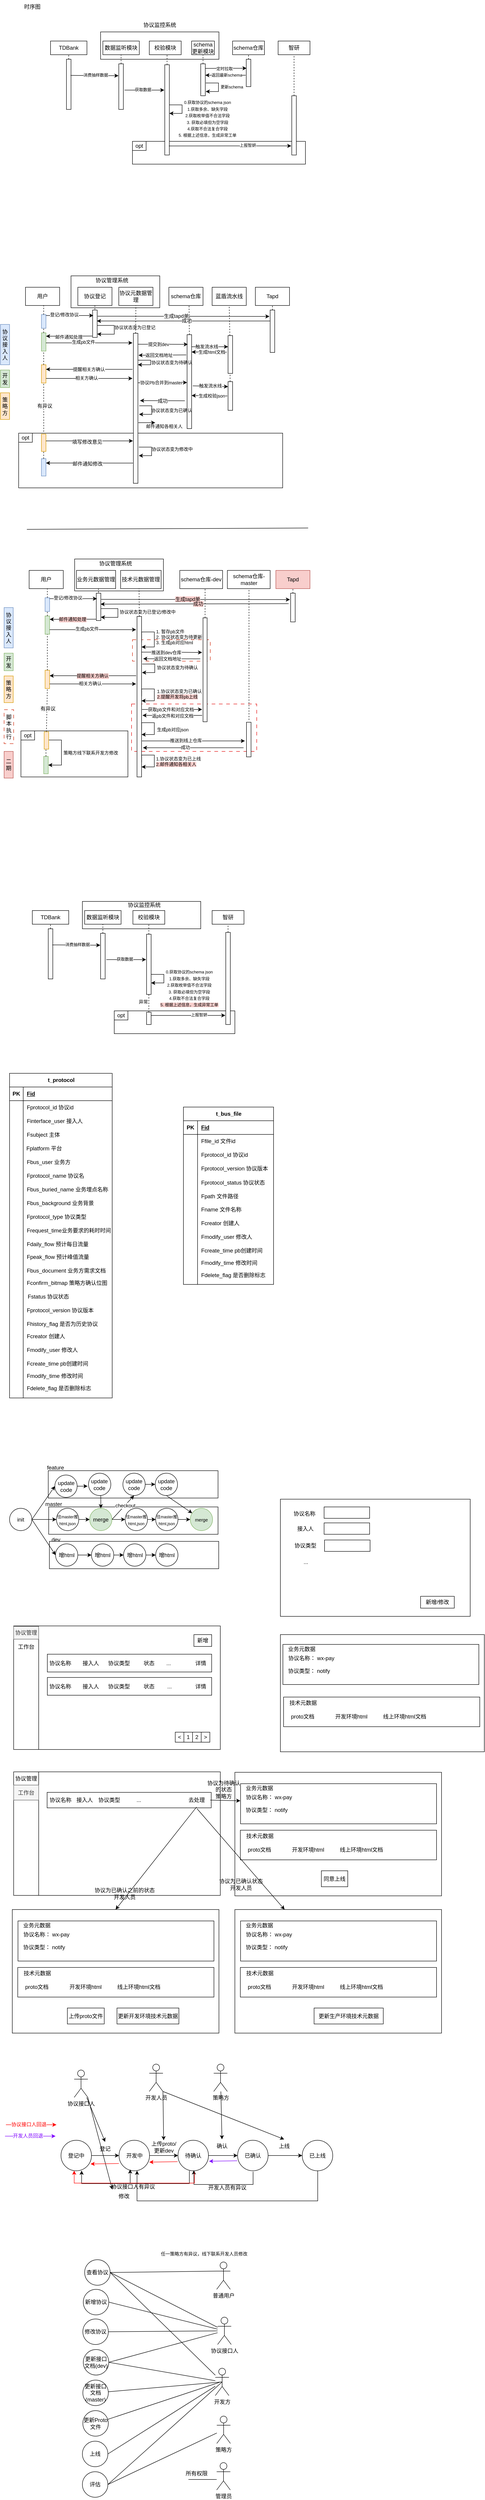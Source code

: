<mxfile version="24.7.7">
  <diagram name="第 1 页" id="CR4XsCBSvweE6iLV07da">
    <mxGraphModel dx="1260" dy="723" grid="0" gridSize="10" guides="1" tooltips="1" connect="1" arrows="1" fold="1" page="1" pageScale="1" pageWidth="827" pageHeight="1169" math="0" shadow="0">
      <root>
        <mxCell id="0" />
        <mxCell id="1" parent="0" />
        <mxCell id="rR5JXbFDMYqsQofv4qGl-339" value="" style="rounded=0;whiteSpace=wrap;html=1;" vertex="1" parent="1">
          <mxGeometry x="548" y="3940" width="120" height="60" as="geometry" />
        </mxCell>
        <mxCell id="rR5JXbFDMYqsQofv4qGl-280" value="" style="rounded=0;whiteSpace=wrap;html=1;" vertex="1" parent="1">
          <mxGeometry x="127.5" y="3410.5" width="372" height="60" as="geometry" />
        </mxCell>
        <mxCell id="rR5JXbFDMYqsQofv4qGl-279" value="" style="rounded=0;whiteSpace=wrap;html=1;" vertex="1" parent="1">
          <mxGeometry x="126" y="3335" width="372" height="60" as="geometry" />
        </mxCell>
        <mxCell id="rR5JXbFDMYqsQofv4qGl-277" value="" style="rounded=0;whiteSpace=wrap;html=1;" vertex="1" parent="1">
          <mxGeometry x="125" y="3255.5" width="373" height="60" as="geometry" />
        </mxCell>
        <mxCell id="rR5JXbFDMYqsQofv4qGl-117" value="" style="rounded=0;whiteSpace=wrap;html=1;strokeColor=#e40707;dashed=1;dashPattern=8 8;" vertex="1" parent="1">
          <mxGeometry x="308" y="1574" width="275" height="104" as="geometry" />
        </mxCell>
        <mxCell id="rR5JXbFDMYqsQofv4qGl-110" value="" style="rounded=0;whiteSpace=wrap;html=1;dashed=1;strokeColor=#d1280a;dashPattern=8 8;" vertex="1" parent="1">
          <mxGeometry x="310" y="1433" width="171" height="47" as="geometry" />
        </mxCell>
        <mxCell id="E8HGXAw2fkti96cfrxgh-219" value="" style="rounded=0;whiteSpace=wrap;html=1;" parent="1" vertex="1">
          <mxGeometry x="310" y="340" width="380" height="50" as="geometry" />
        </mxCell>
        <mxCell id="E8HGXAw2fkti96cfrxgh-168" value="" style="rounded=0;whiteSpace=wrap;html=1;" parent="1" vertex="1">
          <mxGeometry x="60" y="980" width="580" height="120" as="geometry" />
        </mxCell>
        <mxCell id="E8HGXAw2fkti96cfrxgh-92" value="" style="rounded=0;whiteSpace=wrap;html=1;" parent="1" vertex="1">
          <mxGeometry x="175" y="635" width="195" height="70" as="geometry" />
        </mxCell>
        <mxCell id="E8HGXAw2fkti96cfrxgh-1" value="时序图" style="text;html=1;align=center;verticalAlign=middle;whiteSpace=wrap;rounded=0;" parent="1" vertex="1">
          <mxGeometry x="60" y="30" width="60" height="30" as="geometry" />
        </mxCell>
        <mxCell id="E8HGXAw2fkti96cfrxgh-2" value="" style="rounded=0;whiteSpace=wrap;html=1;" parent="1" vertex="1">
          <mxGeometry x="240" y="100" width="260" height="60" as="geometry" />
        </mxCell>
        <mxCell id="E8HGXAw2fkti96cfrxgh-3" value="协议监控系统" style="text;html=1;align=center;verticalAlign=middle;whiteSpace=wrap;rounded=0;" parent="1" vertex="1">
          <mxGeometry x="325" y="70" width="90" height="30" as="geometry" />
        </mxCell>
        <mxCell id="E8HGXAw2fkti96cfrxgh-4" value="数据监听模块" style="rounded=0;whiteSpace=wrap;html=1;" parent="1" vertex="1">
          <mxGeometry x="245" y="120" width="80" height="30" as="geometry" />
        </mxCell>
        <mxCell id="E8HGXAw2fkti96cfrxgh-5" value="TDBank" style="rounded=0;whiteSpace=wrap;html=1;" parent="1" vertex="1">
          <mxGeometry x="130" y="120" width="80" height="30" as="geometry" />
        </mxCell>
        <mxCell id="E8HGXAw2fkti96cfrxgh-6" value="校验模块" style="rounded=0;whiteSpace=wrap;html=1;" parent="1" vertex="1">
          <mxGeometry x="347" y="120" width="70" height="30" as="geometry" />
        </mxCell>
        <mxCell id="E8HGXAw2fkti96cfrxgh-7" value="" style="endArrow=none;dashed=1;html=1;rounded=0;entryX=0.5;entryY=1;entryDx=0;entryDy=0;" parent="1" target="E8HGXAw2fkti96cfrxgh-5" edge="1">
          <mxGeometry width="50" height="50" relative="1" as="geometry">
            <mxPoint x="170" y="160" as="sourcePoint" />
            <mxPoint x="170" y="240" as="targetPoint" />
          </mxGeometry>
        </mxCell>
        <mxCell id="E8HGXAw2fkti96cfrxgh-8" value="" style="rounded=0;whiteSpace=wrap;html=1;" parent="1" vertex="1">
          <mxGeometry x="165" y="160" width="10" height="110" as="geometry" />
        </mxCell>
        <mxCell id="E8HGXAw2fkti96cfrxgh-9" value="" style="endArrow=none;dashed=1;html=1;rounded=0;entryX=0.5;entryY=1;entryDx=0;entryDy=0;" parent="1" target="E8HGXAw2fkti96cfrxgh-4" edge="1">
          <mxGeometry width="50" height="50" relative="1" as="geometry">
            <mxPoint x="285" y="170" as="sourcePoint" />
            <mxPoint x="280" y="200" as="targetPoint" />
          </mxGeometry>
        </mxCell>
        <mxCell id="E8HGXAw2fkti96cfrxgh-10" value="" style="rounded=0;whiteSpace=wrap;html=1;" parent="1" vertex="1">
          <mxGeometry x="280" y="170" width="10" height="100" as="geometry" />
        </mxCell>
        <mxCell id="E8HGXAw2fkti96cfrxgh-23" value="schema仓库" style="rounded=0;whiteSpace=wrap;html=1;" parent="1" vertex="1">
          <mxGeometry x="530" y="120" width="70" height="30" as="geometry" />
        </mxCell>
        <mxCell id="E8HGXAw2fkti96cfrxgh-26" value="" style="rounded=0;whiteSpace=wrap;html=1;" parent="1" vertex="1">
          <mxGeometry x="560" y="160" width="10" height="60" as="geometry" />
        </mxCell>
        <mxCell id="E8HGXAw2fkti96cfrxgh-27" value="schema更新模块" style="rounded=0;whiteSpace=wrap;html=1;" parent="1" vertex="1">
          <mxGeometry x="440" y="120" width="50" height="30" as="geometry" />
        </mxCell>
        <mxCell id="E8HGXAw2fkti96cfrxgh-28" value="" style="endArrow=none;dashed=1;html=1;rounded=0;entryX=0.5;entryY=1;entryDx=0;entryDy=0;" parent="1" target="E8HGXAw2fkti96cfrxgh-23" edge="1">
          <mxGeometry width="50" height="50" relative="1" as="geometry">
            <mxPoint x="565" y="160" as="sourcePoint" />
            <mxPoint x="430" y="200" as="targetPoint" />
          </mxGeometry>
        </mxCell>
        <mxCell id="E8HGXAw2fkti96cfrxgh-29" value="" style="rounded=0;whiteSpace=wrap;html=1;" parent="1" vertex="1">
          <mxGeometry x="460" y="170" width="10" height="70" as="geometry" />
        </mxCell>
        <mxCell id="E8HGXAw2fkti96cfrxgh-30" value="" style="endArrow=classic;html=1;rounded=0;exitX=0.9;exitY=0.204;exitDx=0;exitDy=0;entryX=-0.067;entryY=0.047;entryDx=0;entryDy=0;entryPerimeter=0;exitPerimeter=0;" parent="1" edge="1">
          <mxGeometry width="50" height="50" relative="1" as="geometry">
            <mxPoint x="174" y="195.32" as="sourcePoint" />
            <mxPoint x="279.33" y="196.05" as="targetPoint" />
          </mxGeometry>
        </mxCell>
        <mxCell id="E8HGXAw2fkti96cfrxgh-32" value="消费抽样数据" style="edgeLabel;html=1;align=center;verticalAlign=middle;resizable=0;points=[];fontSize=9;" parent="E8HGXAw2fkti96cfrxgh-30" vertex="1" connectable="0">
          <mxGeometry x="0.045" y="1" relative="1" as="geometry">
            <mxPoint as="offset" />
          </mxGeometry>
        </mxCell>
        <mxCell id="E8HGXAw2fkti96cfrxgh-31" value="" style="endArrow=none;dashed=1;html=1;rounded=0;entryX=0.5;entryY=1;entryDx=0;entryDy=0;exitX=0.5;exitY=0;exitDx=0;exitDy=0;" parent="1" source="E8HGXAw2fkti96cfrxgh-29" target="E8HGXAw2fkti96cfrxgh-27" edge="1">
          <mxGeometry width="50" height="50" relative="1" as="geometry">
            <mxPoint x="360" y="220" as="sourcePoint" />
            <mxPoint x="410" y="170" as="targetPoint" />
          </mxGeometry>
        </mxCell>
        <mxCell id="E8HGXAw2fkti96cfrxgh-33" value="" style="rounded=0;whiteSpace=wrap;html=1;" parent="1" vertex="1">
          <mxGeometry x="381" y="172" width="10" height="198" as="geometry" />
        </mxCell>
        <mxCell id="E8HGXAw2fkti96cfrxgh-37" value="智研" style="rounded=0;whiteSpace=wrap;html=1;" parent="1" vertex="1">
          <mxGeometry x="630" y="120" width="70" height="30" as="geometry" />
        </mxCell>
        <mxCell id="E8HGXAw2fkti96cfrxgh-38" value="" style="rounded=0;whiteSpace=wrap;html=1;" parent="1" vertex="1">
          <mxGeometry x="660" y="240" width="10" height="130" as="geometry" />
        </mxCell>
        <mxCell id="E8HGXAw2fkti96cfrxgh-39" value="" style="endArrow=none;dashed=1;html=1;rounded=0;entryX=0.5;entryY=1;entryDx=0;entryDy=0;exitX=0.5;exitY=0;exitDx=0;exitDy=0;" parent="1" source="E8HGXAw2fkti96cfrxgh-38" target="E8HGXAw2fkti96cfrxgh-37" edge="1">
          <mxGeometry width="50" height="50" relative="1" as="geometry">
            <mxPoint x="462" y="180" as="sourcePoint" />
            <mxPoint x="462" y="160" as="targetPoint" />
          </mxGeometry>
        </mxCell>
        <mxCell id="E8HGXAw2fkti96cfrxgh-87" value="&lt;div&gt;&lt;font style=&quot;font-size: 9px;&quot;&gt;0.获取协议的schema json&lt;/font&gt;&lt;/div&gt;&lt;font style=&quot;font-size: 9px;&quot;&gt;1.获取多余、缺失字段&lt;/font&gt;&lt;div&gt;&lt;font style=&quot;font-size: 9px;&quot;&gt;2.获取枚举值不合法字段&lt;/font&gt;&lt;/div&gt;&lt;div&gt;&lt;font style=&quot;font-size: 9px;&quot;&gt;3. 获取必填但为空字段&lt;/font&gt;&lt;/div&gt;&lt;div&gt;&lt;font style=&quot;font-size: 9px;&quot;&gt;4.获取不合法复合字段&lt;/font&gt;&lt;/div&gt;&lt;div&gt;&lt;font style=&quot;font-size: 9px;&quot;&gt;5. 根据上述信息，生成异常工单&lt;/font&gt;&lt;/div&gt;" style="text;html=1;align=center;verticalAlign=middle;whiteSpace=wrap;rounded=0;" parent="1" vertex="1">
          <mxGeometry x="410" y="275" width="130" height="30" as="geometry" />
        </mxCell>
        <mxCell id="E8HGXAw2fkti96cfrxgh-88" value="" style="endArrow=classic;html=1;rounded=0;exitX=1;exitY=0.75;exitDx=0;exitDy=0;fontSize=9;" parent="1" edge="1">
          <mxGeometry width="50" height="50" relative="1" as="geometry">
            <mxPoint x="390" y="350.1" as="sourcePoint" />
            <mxPoint x="659" y="350" as="targetPoint" />
          </mxGeometry>
        </mxCell>
        <mxCell id="E8HGXAw2fkti96cfrxgh-89" value="&lt;font style=&quot;font-size: 9px;&quot;&gt;上报智妍&lt;/font&gt;" style="edgeLabel;html=1;align=center;verticalAlign=middle;resizable=0;points=[];fontSize=9;" parent="E8HGXAw2fkti96cfrxgh-88" vertex="1" connectable="0">
          <mxGeometry x="0.288" y="1" relative="1" as="geometry">
            <mxPoint as="offset" />
          </mxGeometry>
        </mxCell>
        <mxCell id="E8HGXAw2fkti96cfrxgh-90" value="用户" style="rounded=0;whiteSpace=wrap;html=1;" parent="1" vertex="1">
          <mxGeometry x="75" y="660" width="75" height="40" as="geometry" />
        </mxCell>
        <mxCell id="E8HGXAw2fkti96cfrxgh-91" value="协议登记" style="rounded=0;whiteSpace=wrap;html=1;" parent="1" vertex="1">
          <mxGeometry x="190" y="660" width="75" height="40" as="geometry" />
        </mxCell>
        <mxCell id="E8HGXAw2fkti96cfrxgh-93" value="协议管理系统" style="text;html=1;align=center;verticalAlign=middle;whiteSpace=wrap;rounded=0;" parent="1" vertex="1">
          <mxGeometry x="220" y="630" width="90" height="30" as="geometry" />
        </mxCell>
        <mxCell id="E8HGXAw2fkti96cfrxgh-95" value="" style="rounded=0;whiteSpace=wrap;html=1;fillColor=#dae8fc;strokeColor=#6c8ebf;" parent="1" vertex="1">
          <mxGeometry x="110" y="720" width="10" height="30" as="geometry" />
        </mxCell>
        <mxCell id="E8HGXAw2fkti96cfrxgh-96" value="协议元数据管理" style="rounded=0;whiteSpace=wrap;html=1;" parent="1" vertex="1">
          <mxGeometry x="280" y="660" width="75" height="40" as="geometry" />
        </mxCell>
        <mxCell id="E8HGXAw2fkti96cfrxgh-98" value="" style="rounded=0;whiteSpace=wrap;html=1;" parent="1" vertex="1">
          <mxGeometry x="222.5" y="710" width="10" height="60" as="geometry" />
        </mxCell>
        <mxCell id="E8HGXAw2fkti96cfrxgh-99" value="" style="rounded=0;whiteSpace=wrap;html=1;" parent="1" vertex="1">
          <mxGeometry x="312" y="761" width="10" height="329" as="geometry" />
        </mxCell>
        <mxCell id="E8HGXAw2fkti96cfrxgh-100" value="" style="endArrow=classic;html=1;rounded=0;" parent="1" edge="1">
          <mxGeometry width="50" height="50" relative="1" as="geometry">
            <mxPoint x="120" y="722" as="sourcePoint" />
            <mxPoint x="224" y="722" as="targetPoint" />
          </mxGeometry>
        </mxCell>
        <mxCell id="E8HGXAw2fkti96cfrxgh-132" value="登记/修改协议" style="edgeLabel;html=1;align=center;verticalAlign=middle;resizable=0;points=[];fontSize=10;" parent="E8HGXAw2fkti96cfrxgh-100" vertex="1" connectable="0">
          <mxGeometry x="-0.267" y="3" relative="1" as="geometry">
            <mxPoint x="2" y="1" as="offset" />
          </mxGeometry>
        </mxCell>
        <mxCell id="E8HGXAw2fkti96cfrxgh-105" value="" style="rounded=0;whiteSpace=wrap;html=1;fillColor=#d5e8d4;strokeColor=#82b366;" parent="1" vertex="1">
          <mxGeometry x="110" y="760" width="10" height="40" as="geometry" />
        </mxCell>
        <mxCell id="E8HGXAw2fkti96cfrxgh-107" value="" style="endArrow=classic;html=1;rounded=0;exitX=-0.082;exitY=0.841;exitDx=0;exitDy=0;entryX=1.011;entryY=0.059;entryDx=0;entryDy=0;entryPerimeter=0;exitPerimeter=0;" parent="1" edge="1">
          <mxGeometry width="50" height="50" relative="1" as="geometry">
            <mxPoint x="221.68" y="767.05" as="sourcePoint" />
            <mxPoint x="120.11" y="767.36" as="targetPoint" />
          </mxGeometry>
        </mxCell>
        <mxCell id="E8HGXAw2fkti96cfrxgh-129" value="邮件通知处理" style="edgeLabel;html=1;align=center;verticalAlign=middle;resizable=0;points=[];fontSize=10;" parent="E8HGXAw2fkti96cfrxgh-107" vertex="1" connectable="0">
          <mxGeometry x="0.019" y="2" relative="1" as="geometry">
            <mxPoint as="offset" />
          </mxGeometry>
        </mxCell>
        <mxCell id="E8HGXAw2fkti96cfrxgh-108" value="" style="endArrow=classic;html=1;rounded=0;" parent="1" edge="1">
          <mxGeometry width="50" height="50" relative="1" as="geometry">
            <mxPoint x="120" y="782" as="sourcePoint" />
            <mxPoint x="310" y="782" as="targetPoint" />
          </mxGeometry>
        </mxCell>
        <mxCell id="E8HGXAw2fkti96cfrxgh-135" value="生成pb文件" style="edgeLabel;html=1;align=center;verticalAlign=middle;resizable=0;points=[];fontSize=10;" parent="E8HGXAw2fkti96cfrxgh-108" vertex="1" connectable="0">
          <mxGeometry x="-0.141" y="2" relative="1" as="geometry">
            <mxPoint as="offset" />
          </mxGeometry>
        </mxCell>
        <mxCell id="E8HGXAw2fkti96cfrxgh-109" value="" style="endArrow=none;dashed=1;html=1;rounded=0;entryX=0.5;entryY=1;entryDx=0;entryDy=0;exitX=0.5;exitY=0;exitDx=0;exitDy=0;" parent="1" source="E8HGXAw2fkti96cfrxgh-99" target="E8HGXAw2fkti96cfrxgh-96" edge="1">
          <mxGeometry width="50" height="50" relative="1" as="geometry">
            <mxPoint x="270" y="780" as="sourcePoint" />
            <mxPoint x="320" y="730" as="targetPoint" />
          </mxGeometry>
        </mxCell>
        <mxCell id="E8HGXAw2fkti96cfrxgh-110" value="schema仓库" style="rounded=0;whiteSpace=wrap;html=1;" parent="1" vertex="1">
          <mxGeometry x="390" y="660" width="75" height="40" as="geometry" />
        </mxCell>
        <mxCell id="E8HGXAw2fkti96cfrxgh-111" value="" style="rounded=0;whiteSpace=wrap;html=1;" parent="1" vertex="1">
          <mxGeometry x="430" y="764" width="10" height="206" as="geometry" />
        </mxCell>
        <mxCell id="E8HGXAw2fkti96cfrxgh-112" style="edgeStyle=orthogonalEdgeStyle;rounded=0;orthogonalLoop=1;jettySize=auto;html=1;exitX=1;exitY=0.25;exitDx=0;exitDy=0;entryX=0.168;entryY=0.462;entryDx=0;entryDy=0;entryPerimeter=0;" parent="1" edge="1">
          <mxGeometry relative="1" as="geometry">
            <mxPoint x="322" y="787.25" as="sourcePoint" />
            <mxPoint x="431.68" y="785.346" as="targetPoint" />
            <Array as="points">
              <mxPoint x="322" y="785" />
              <mxPoint x="376" y="785" />
            </Array>
          </mxGeometry>
        </mxCell>
        <mxCell id="E8HGXAw2fkti96cfrxgh-148" value="&lt;span style=&quot;font-size: 10px;&quot;&gt;提交到dev&lt;/span&gt;" style="edgeLabel;html=1;align=center;verticalAlign=middle;resizable=0;points=[];" parent="E8HGXAw2fkti96cfrxgh-112" vertex="1" connectable="0">
          <mxGeometry x="-0.166" relative="1" as="geometry">
            <mxPoint as="offset" />
          </mxGeometry>
        </mxCell>
        <mxCell id="E8HGXAw2fkti96cfrxgh-114" value="" style="endArrow=classic;html=1;rounded=0;exitX=-0.195;exitY=0.298;exitDx=0;exitDy=0;entryX=1.119;entryY=0.198;entryDx=0;entryDy=0;entryPerimeter=0;exitPerimeter=0;" parent="1" edge="1">
          <mxGeometry width="50" height="50" relative="1" as="geometry">
            <mxPoint x="428.05" y="808.388" as="sourcePoint" />
            <mxPoint x="323.19" y="809.142" as="targetPoint" />
          </mxGeometry>
        </mxCell>
        <mxCell id="E8HGXAw2fkti96cfrxgh-122" value="返回文档地址" style="edgeLabel;html=1;align=center;verticalAlign=middle;resizable=0;points=[];fontSize=10;" parent="E8HGXAw2fkti96cfrxgh-114" vertex="1" connectable="0">
          <mxGeometry x="0.146" relative="1" as="geometry">
            <mxPoint as="offset" />
          </mxGeometry>
        </mxCell>
        <mxCell id="E8HGXAw2fkti96cfrxgh-115" value="蓝盾流水线" style="rounded=0;whiteSpace=wrap;html=1;" parent="1" vertex="1">
          <mxGeometry x="485" y="660" width="75" height="40" as="geometry" />
        </mxCell>
        <mxCell id="E8HGXAw2fkti96cfrxgh-116" value="" style="rounded=0;whiteSpace=wrap;html=1;" parent="1" vertex="1">
          <mxGeometry x="520" y="766" width="10" height="83" as="geometry" />
        </mxCell>
        <mxCell id="E8HGXAw2fkti96cfrxgh-117" value="" style="endArrow=classic;html=1;rounded=0;entryX=0;entryY=0.5;entryDx=0;entryDy=0;" parent="1" edge="1">
          <mxGeometry width="50" height="50" relative="1" as="geometry">
            <mxPoint x="440" y="790.5" as="sourcePoint" />
            <mxPoint x="520" y="790.5" as="targetPoint" />
          </mxGeometry>
        </mxCell>
        <mxCell id="E8HGXAw2fkti96cfrxgh-119" value="触发流水线" style="edgeLabel;html=1;align=center;verticalAlign=middle;resizable=0;points=[];fontSize=10;" parent="E8HGXAw2fkti96cfrxgh-117" vertex="1" connectable="0">
          <mxGeometry x="-0.17" relative="1" as="geometry">
            <mxPoint y="-1" as="offset" />
          </mxGeometry>
        </mxCell>
        <mxCell id="E8HGXAw2fkti96cfrxgh-120" value="" style="endArrow=classic;html=1;rounded=0;exitX=-0.303;exitY=0.655;exitDx=0;exitDy=0;exitPerimeter=0;" parent="1" edge="1">
          <mxGeometry width="50" height="50" relative="1" as="geometry">
            <mxPoint x="516.97" y="802.365" as="sourcePoint" />
            <mxPoint x="440" y="802" as="targetPoint" />
          </mxGeometry>
        </mxCell>
        <mxCell id="E8HGXAw2fkti96cfrxgh-121" value="生成html文档" style="edgeLabel;html=1;align=center;verticalAlign=middle;resizable=0;points=[];fontSize=10;" parent="E8HGXAw2fkti96cfrxgh-120" vertex="1" connectable="0">
          <mxGeometry x="-0.125" relative="1" as="geometry">
            <mxPoint as="offset" />
          </mxGeometry>
        </mxCell>
        <mxCell id="E8HGXAw2fkti96cfrxgh-124" value="" style="rounded=0;whiteSpace=wrap;html=1;fillColor=#ffe6cc;strokeColor=#d79b00;" parent="1" vertex="1">
          <mxGeometry x="110" y="830" width="10" height="40" as="geometry" />
        </mxCell>
        <mxCell id="E8HGXAw2fkti96cfrxgh-125" value="Tapd" style="rounded=0;whiteSpace=wrap;html=1;" parent="1" vertex="1">
          <mxGeometry x="580" y="660" width="75" height="40" as="geometry" />
        </mxCell>
        <mxCell id="E8HGXAw2fkti96cfrxgh-126" value="" style="endArrow=classic;html=1;rounded=0;exitX=1;exitY=0.25;exitDx=0;exitDy=0;" parent="1" edge="1">
          <mxGeometry width="50" height="50" relative="1" as="geometry">
            <mxPoint x="233.5" y="723.5" as="sourcePoint" />
            <mxPoint x="611" y="724" as="targetPoint" />
          </mxGeometry>
        </mxCell>
        <mxCell id="E8HGXAw2fkti96cfrxgh-131" value="生成tapd单" style="edgeLabel;html=1;align=center;verticalAlign=middle;resizable=0;points=[];" parent="E8HGXAw2fkti96cfrxgh-126" vertex="1" connectable="0">
          <mxGeometry x="-0.086" y="1" relative="1" as="geometry">
            <mxPoint as="offset" />
          </mxGeometry>
        </mxCell>
        <mxCell id="E8HGXAw2fkti96cfrxgh-127" value="" style="rounded=0;whiteSpace=wrap;html=1;" parent="1" vertex="1">
          <mxGeometry x="612.5" y="710" width="10" height="93" as="geometry" />
        </mxCell>
        <mxCell id="E8HGXAw2fkti96cfrxgh-128" value="" style="endArrow=classic;html=1;rounded=0;edgeStyle=orthogonalEdgeStyle;exitX=1.015;exitY=0.375;exitDx=0;exitDy=0;exitPerimeter=0;entryX=1;entryY=0.75;entryDx=0;entryDy=0;" parent="1" edge="1">
          <mxGeometry width="50" height="50" relative="1" as="geometry">
            <mxPoint x="232.65" y="743.75" as="sourcePoint" />
            <mxPoint x="232.5" y="762.5" as="targetPoint" />
            <Array as="points">
              <mxPoint x="270" y="744" />
              <mxPoint x="270" y="763" />
              <mxPoint x="240" y="763" />
            </Array>
          </mxGeometry>
        </mxCell>
        <mxCell id="E8HGXAw2fkti96cfrxgh-130" value="协议状态变为已登记" style="text;html=1;align=center;verticalAlign=middle;whiteSpace=wrap;rounded=0;fontSize=10;" parent="1" vertex="1">
          <mxGeometry x="257.5" y="733" width="115" height="30" as="geometry" />
        </mxCell>
        <mxCell id="E8HGXAw2fkti96cfrxgh-133" value="" style="endArrow=classic;html=1;rounded=0;entryX=1;entryY=0.25;entryDx=0;entryDy=0;" parent="1" target="E8HGXAw2fkti96cfrxgh-124" edge="1">
          <mxGeometry width="50" height="50" relative="1" as="geometry">
            <mxPoint x="310" y="840" as="sourcePoint" />
            <mxPoint x="220" y="870" as="targetPoint" />
          </mxGeometry>
        </mxCell>
        <mxCell id="E8HGXAw2fkti96cfrxgh-134" value="提醒相关方确认" style="edgeLabel;html=1;align=center;verticalAlign=middle;resizable=0;points=[];fontSize=10;" parent="E8HGXAw2fkti96cfrxgh-133" vertex="1" connectable="0">
          <mxGeometry x="0.011" relative="1" as="geometry">
            <mxPoint as="offset" />
          </mxGeometry>
        </mxCell>
        <mxCell id="E8HGXAw2fkti96cfrxgh-136" value="" style="endArrow=classic;html=1;rounded=0;exitX=1;exitY=0.75;exitDx=0;exitDy=0;" parent="1" source="E8HGXAw2fkti96cfrxgh-124" edge="1">
          <mxGeometry width="50" height="50" relative="1" as="geometry">
            <mxPoint x="170" y="960" as="sourcePoint" />
            <mxPoint x="310" y="860" as="targetPoint" />
          </mxGeometry>
        </mxCell>
        <mxCell id="E8HGXAw2fkti96cfrxgh-137" value="相关方确认" style="edgeLabel;html=1;align=center;verticalAlign=middle;resizable=0;points=[];fontSize=10;" parent="E8HGXAw2fkti96cfrxgh-136" vertex="1" connectable="0">
          <mxGeometry x="-0.062" y="1" relative="1" as="geometry">
            <mxPoint as="offset" />
          </mxGeometry>
        </mxCell>
        <mxCell id="E8HGXAw2fkti96cfrxgh-140" value="协议状态变为已确认" style="text;html=1;align=center;verticalAlign=middle;whiteSpace=wrap;rounded=0;fontSize=10;" parent="1" vertex="1">
          <mxGeometry x="338" y="914.5" width="116" height="30" as="geometry" />
        </mxCell>
        <mxCell id="E8HGXAw2fkti96cfrxgh-141" value="" style="endArrow=classic;html=1;rounded=0;entryX=0;entryY=0.66;entryDx=0;entryDy=0;entryPerimeter=0;exitX=1.011;exitY=0.424;exitDx=0;exitDy=0;exitPerimeter=0;" parent="1" edge="1">
          <mxGeometry width="50" height="50" relative="1" as="geometry">
            <mxPoint x="322.11" y="869.496" as="sourcePoint" />
            <mxPoint x="430" y="868.96" as="targetPoint" />
          </mxGeometry>
        </mxCell>
        <mxCell id="E8HGXAw2fkti96cfrxgh-142" value="协议Pb合并到master" style="edgeLabel;html=1;align=center;verticalAlign=middle;resizable=0;points=[];fontSize=10;" parent="E8HGXAw2fkti96cfrxgh-141" vertex="1" connectable="0">
          <mxGeometry x="-0.178" y="-1" relative="1" as="geometry">
            <mxPoint x="6" y="-2" as="offset" />
          </mxGeometry>
        </mxCell>
        <mxCell id="E8HGXAw2fkti96cfrxgh-143" value="" style="rounded=0;whiteSpace=wrap;html=1;" parent="1" vertex="1">
          <mxGeometry x="520" y="867" width="10" height="63" as="geometry" />
        </mxCell>
        <mxCell id="E8HGXAw2fkti96cfrxgh-144" value="" style="endArrow=classic;html=1;rounded=0;exitX=1.265;exitY=0.7;exitDx=0;exitDy=0;exitPerimeter=0;" parent="1" edge="1">
          <mxGeometry width="50" height="50" relative="1" as="geometry">
            <mxPoint x="442.65" y="876.2" as="sourcePoint" />
            <mxPoint x="520" y="878" as="targetPoint" />
          </mxGeometry>
        </mxCell>
        <mxCell id="E8HGXAw2fkti96cfrxgh-145" value="触发流水线" style="edgeLabel;html=1;align=center;verticalAlign=middle;resizable=0;points=[];fontSize=10;" parent="E8HGXAw2fkti96cfrxgh-144" vertex="1" connectable="0">
          <mxGeometry x="-0.381" y="-2" relative="1" as="geometry">
            <mxPoint x="14" y="-3" as="offset" />
          </mxGeometry>
        </mxCell>
        <mxCell id="E8HGXAw2fkti96cfrxgh-146" value="" style="endArrow=classic;html=1;rounded=0;exitX=-0.168;exitY=0.367;exitDx=0;exitDy=0;exitPerimeter=0;entryX=1;entryY=0.75;entryDx=0;entryDy=0;" parent="1" edge="1">
          <mxGeometry width="50" height="50" relative="1" as="geometry">
            <mxPoint x="518.32" y="898.36" as="sourcePoint" />
            <mxPoint x="440" y="897.5" as="targetPoint" />
          </mxGeometry>
        </mxCell>
        <mxCell id="E8HGXAw2fkti96cfrxgh-147" value="生成校验json" style="edgeLabel;html=1;align=center;verticalAlign=middle;resizable=0;points=[];fontSize=10;" parent="E8HGXAw2fkti96cfrxgh-146" vertex="1" connectable="0">
          <mxGeometry x="0.083" y="2" relative="1" as="geometry">
            <mxPoint x="8" y="-2" as="offset" />
          </mxGeometry>
        </mxCell>
        <mxCell id="E8HGXAw2fkti96cfrxgh-149" value="成功" style="endArrow=classic;html=1;rounded=0;entryX=0.957;entryY=0.549;entryDx=0;entryDy=0;entryPerimeter=0;" parent="1" edge="1">
          <mxGeometry width="50" height="50" relative="1" as="geometry">
            <mxPoint x="425" y="909" as="sourcePoint" />
            <mxPoint x="326.57" y="908.621" as="targetPoint" />
          </mxGeometry>
        </mxCell>
        <mxCell id="E8HGXAw2fkti96cfrxgh-154" value="" style="endArrow=classic;html=1;rounded=0;edgeStyle=orthogonalEdgeStyle;exitX=1.015;exitY=0.375;exitDx=0;exitDy=0;exitPerimeter=0;" parent="1" edge="1">
          <mxGeometry width="50" height="50" relative="1" as="geometry">
            <mxPoint x="322.15" y="820" as="sourcePoint" />
            <mxPoint x="322" y="830" as="targetPoint" />
            <Array as="points">
              <mxPoint x="350" y="820" />
              <mxPoint x="350" y="830" />
              <mxPoint x="322" y="830" />
            </Array>
          </mxGeometry>
        </mxCell>
        <mxCell id="E8HGXAw2fkti96cfrxgh-155" value="&lt;span style=&quot;font-size: 10px; text-wrap: nowrap; background-color: rgb(255, 255, 255);&quot;&gt;邮件通知各相关人&lt;/span&gt;" style="text;html=1;align=center;verticalAlign=middle;whiteSpace=wrap;rounded=0;fontSize=10;" parent="1" vertex="1">
          <mxGeometry x="350" y="950" width="60" height="30" as="geometry" />
        </mxCell>
        <mxCell id="E8HGXAw2fkti96cfrxgh-157" value="" style="endArrow=classic;html=1;rounded=0;" parent="1" edge="1">
          <mxGeometry width="50" height="50" relative="1" as="geometry">
            <mxPoint x="323" y="957" as="sourcePoint" />
            <mxPoint x="360" y="957" as="targetPoint" />
          </mxGeometry>
        </mxCell>
        <mxCell id="E8HGXAw2fkti96cfrxgh-159" value="" style="endArrow=none;dashed=1;html=1;rounded=0;entryX=0.5;entryY=1;entryDx=0;entryDy=0;exitX=0.376;exitY=-0.053;exitDx=0;exitDy=0;exitPerimeter=0;" parent="1" target="E8HGXAw2fkti96cfrxgh-124" edge="1">
          <mxGeometry width="50" height="50" relative="1" as="geometry">
            <mxPoint x="115.12" y="976.82" as="sourcePoint" />
            <mxPoint x="150" y="940" as="targetPoint" />
          </mxGeometry>
        </mxCell>
        <mxCell id="E8HGXAw2fkti96cfrxgh-161" value="有异议" style="edgeLabel;html=1;align=center;verticalAlign=middle;resizable=0;points=[];" parent="E8HGXAw2fkti96cfrxgh-159" vertex="1" connectable="0">
          <mxGeometry x="0.072" y="-2" relative="1" as="geometry">
            <mxPoint as="offset" />
          </mxGeometry>
        </mxCell>
        <mxCell id="E8HGXAw2fkti96cfrxgh-160" value="" style="rounded=0;whiteSpace=wrap;html=1;fillColor=#ffe6cc;strokeColor=#d79b00;" parent="1" vertex="1">
          <mxGeometry x="110" y="982" width="10" height="38" as="geometry" />
        </mxCell>
        <mxCell id="E8HGXAw2fkti96cfrxgh-162" value="" style="endArrow=classic;html=1;rounded=0;" parent="1" edge="1">
          <mxGeometry width="50" height="50" relative="1" as="geometry">
            <mxPoint x="120" y="997" as="sourcePoint" />
            <mxPoint x="311" y="997" as="targetPoint" />
          </mxGeometry>
        </mxCell>
        <mxCell id="E8HGXAw2fkti96cfrxgh-163" value="填写修改意见" style="edgeLabel;html=1;align=center;verticalAlign=middle;resizable=0;points=[];" parent="E8HGXAw2fkti96cfrxgh-162" vertex="1" connectable="0">
          <mxGeometry x="-0.061" y="-2" relative="1" as="geometry">
            <mxPoint as="offset" />
          </mxGeometry>
        </mxCell>
        <mxCell id="E8HGXAw2fkti96cfrxgh-164" value="" style="endArrow=classic;html=1;rounded=0;edgeStyle=orthogonalEdgeStyle;exitX=1.015;exitY=0.375;exitDx=0;exitDy=0;exitPerimeter=0;entryX=1;entryY=0.75;entryDx=0;entryDy=0;" parent="1" edge="1">
          <mxGeometry width="50" height="50" relative="1" as="geometry">
            <mxPoint x="391.15" y="260" as="sourcePoint" />
            <mxPoint x="391" y="278.75" as="targetPoint" />
            <Array as="points">
              <mxPoint x="419" y="260" />
              <mxPoint x="419" y="279.0" />
            </Array>
          </mxGeometry>
        </mxCell>
        <mxCell id="E8HGXAw2fkti96cfrxgh-165" value="协议状态变为修改中" style="text;html=1;align=center;verticalAlign=middle;whiteSpace=wrap;rounded=0;fontSize=10;" parent="1" vertex="1">
          <mxGeometry x="348.5" y="1000" width="96.5" height="30" as="geometry" />
        </mxCell>
        <mxCell id="E8HGXAw2fkti96cfrxgh-171" value="" style="endArrow=classic;html=1;rounded=0;edgeStyle=orthogonalEdgeStyle;entryX=1;entryY=0.75;entryDx=0;entryDy=0;" parent="1" edge="1">
          <mxGeometry width="50" height="50" relative="1" as="geometry">
            <mxPoint x="325" y="920" as="sourcePoint" />
            <mxPoint x="324.5" y="938.75" as="targetPoint" />
            <Array as="points">
              <mxPoint x="352.5" y="920" />
              <mxPoint x="352.5" y="939" />
            </Array>
          </mxGeometry>
        </mxCell>
        <mxCell id="E8HGXAw2fkti96cfrxgh-172" value="协议状态变为待确认" style="text;html=1;align=center;verticalAlign=middle;whiteSpace=wrap;rounded=0;fontSize=10;" parent="1" vertex="1">
          <mxGeometry x="339" y="810" width="115" height="30" as="geometry" />
        </mxCell>
        <mxCell id="E8HGXAw2fkti96cfrxgh-173" value="" style="endArrow=classic;html=1;rounded=0;" parent="1" edge="1">
          <mxGeometry width="50" height="50" relative="1" as="geometry">
            <mxPoint x="612" y="734" as="sourcePoint" />
            <mxPoint x="232" y="734" as="targetPoint" />
          </mxGeometry>
        </mxCell>
        <mxCell id="E8HGXAw2fkti96cfrxgh-174" value="成功" style="edgeLabel;html=1;align=center;verticalAlign=middle;resizable=0;points=[];" parent="E8HGXAw2fkti96cfrxgh-173" vertex="1" connectable="0">
          <mxGeometry x="-0.037" y="-1" relative="1" as="geometry">
            <mxPoint as="offset" />
          </mxGeometry>
        </mxCell>
        <mxCell id="E8HGXAw2fkti96cfrxgh-175" value="" style="endArrow=none;dashed=1;html=1;rounded=0;" parent="1" edge="1">
          <mxGeometry width="50" height="50" relative="1" as="geometry">
            <mxPoint x="115" y="720" as="sourcePoint" />
            <mxPoint x="115" y="700" as="targetPoint" />
          </mxGeometry>
        </mxCell>
        <mxCell id="E8HGXAw2fkti96cfrxgh-177" value="" style="endArrow=none;dashed=1;html=1;rounded=0;exitX=0.5;exitY=1;exitDx=0;exitDy=0;entryX=0.5;entryY=0;entryDx=0;entryDy=0;" parent="1" source="E8HGXAw2fkti96cfrxgh-91" target="E8HGXAw2fkti96cfrxgh-98" edge="1">
          <mxGeometry width="50" height="50" relative="1" as="geometry">
            <mxPoint x="125" y="730" as="sourcePoint" />
            <mxPoint x="226" y="710" as="targetPoint" />
          </mxGeometry>
        </mxCell>
        <mxCell id="E8HGXAw2fkti96cfrxgh-178" value="" style="endArrow=none;dashed=1;html=1;rounded=0;entryX=0.591;entryY=0.992;entryDx=0;entryDy=0;exitX=0.5;exitY=0;exitDx=0;exitDy=0;entryPerimeter=0;" parent="1" source="E8HGXAw2fkti96cfrxgh-111" target="E8HGXAw2fkti96cfrxgh-110" edge="1">
          <mxGeometry width="50" height="50" relative="1" as="geometry">
            <mxPoint x="620" y="910" as="sourcePoint" />
            <mxPoint x="670" y="860" as="targetPoint" />
          </mxGeometry>
        </mxCell>
        <mxCell id="E8HGXAw2fkti96cfrxgh-179" value="" style="endArrow=none;dashed=1;html=1;rounded=0;entryX=0.5;entryY=1;entryDx=0;entryDy=0;exitX=0.5;exitY=0;exitDx=0;exitDy=0;" parent="1" target="E8HGXAw2fkti96cfrxgh-115" edge="1">
          <mxGeometry width="50" height="50" relative="1" as="geometry">
            <mxPoint x="524" y="766" as="sourcePoint" />
            <mxPoint x="526.675" y="698.32" as="targetPoint" />
          </mxGeometry>
        </mxCell>
        <mxCell id="E8HGXAw2fkti96cfrxgh-181" value="" style="endArrow=none;dashed=1;html=1;rounded=0;entryX=0.5;entryY=1;entryDx=0;entryDy=0;exitX=0.5;exitY=0;exitDx=0;exitDy=0;" parent="1" source="E8HGXAw2fkti96cfrxgh-105" target="E8HGXAw2fkti96cfrxgh-95" edge="1">
          <mxGeometry width="50" height="50" relative="1" as="geometry">
            <mxPoint x="30" y="820" as="sourcePoint" />
            <mxPoint x="80" y="770" as="targetPoint" />
          </mxGeometry>
        </mxCell>
        <mxCell id="E8HGXAw2fkti96cfrxgh-182" value="" style="endArrow=none;dashed=1;html=1;rounded=0;entryX=0.5;entryY=1;entryDx=0;entryDy=0;exitX=0.5;exitY=0;exitDx=0;exitDy=0;" parent="1" source="E8HGXAw2fkti96cfrxgh-124" target="E8HGXAw2fkti96cfrxgh-105" edge="1">
          <mxGeometry width="50" height="50" relative="1" as="geometry">
            <mxPoint x="30" y="870" as="sourcePoint" />
            <mxPoint x="80" y="820" as="targetPoint" />
          </mxGeometry>
        </mxCell>
        <mxCell id="E8HGXAw2fkti96cfrxgh-183" value="协议接入人" style="rounded=0;whiteSpace=wrap;html=1;fillColor=#dae8fc;strokeColor=#6c8ebf;" parent="1" vertex="1">
          <mxGeometry x="20" y="741.5" width="20" height="88.5" as="geometry" />
        </mxCell>
        <mxCell id="E8HGXAw2fkti96cfrxgh-184" value="开发" style="rounded=0;whiteSpace=wrap;html=1;fillColor=#d5e8d4;strokeColor=#82b366;" parent="1" vertex="1">
          <mxGeometry x="20" y="841.5" width="20" height="38.5" as="geometry" />
        </mxCell>
        <mxCell id="E8HGXAw2fkti96cfrxgh-185" value="策略方" style="rounded=0;whiteSpace=wrap;html=1;fillColor=#ffe6cc;strokeColor=#d79b00;" parent="1" vertex="1">
          <mxGeometry x="20" y="891.5" width="20" height="58.5" as="geometry" />
        </mxCell>
        <mxCell id="E8HGXAw2fkti96cfrxgh-186" value="" style="rounded=0;whiteSpace=wrap;html=1;fillColor=#dae8fc;strokeColor=#6c8ebf;" parent="1" vertex="1">
          <mxGeometry x="110" y="1036" width="10" height="38" as="geometry" />
        </mxCell>
        <mxCell id="E8HGXAw2fkti96cfrxgh-187" value="" style="endArrow=classic;html=1;rounded=0;exitX=-0.1;exitY=0.865;exitDx=0;exitDy=0;exitPerimeter=0;entryX=1;entryY=0.25;entryDx=0;entryDy=0;" parent="1" source="E8HGXAw2fkti96cfrxgh-99" target="E8HGXAw2fkti96cfrxgh-186" edge="1">
          <mxGeometry width="50" height="50" relative="1" as="geometry">
            <mxPoint x="130" y="1100" as="sourcePoint" />
            <mxPoint x="180" y="1050" as="targetPoint" />
          </mxGeometry>
        </mxCell>
        <mxCell id="E8HGXAw2fkti96cfrxgh-188" value="邮件通知修改" style="edgeLabel;html=1;align=center;verticalAlign=middle;resizable=0;points=[];" parent="E8HGXAw2fkti96cfrxgh-187" vertex="1" connectable="0">
          <mxGeometry x="0.054" y="1" relative="1" as="geometry">
            <mxPoint as="offset" />
          </mxGeometry>
        </mxCell>
        <mxCell id="E8HGXAw2fkti96cfrxgh-192" value="opt" style="rounded=0;whiteSpace=wrap;html=1;" parent="1" vertex="1">
          <mxGeometry x="60" y="980" width="30" height="20" as="geometry" />
        </mxCell>
        <mxCell id="E8HGXAw2fkti96cfrxgh-193" value="" style="endArrow=none;dashed=1;html=1;rounded=0;exitX=0.5;exitY=0;exitDx=0;exitDy=0;" parent="1" source="E8HGXAw2fkti96cfrxgh-186" edge="1">
          <mxGeometry width="50" height="50" relative="1" as="geometry">
            <mxPoint x="30" y="1160" as="sourcePoint" />
            <mxPoint x="115" y="1020" as="targetPoint" />
          </mxGeometry>
        </mxCell>
        <mxCell id="E8HGXAw2fkti96cfrxgh-197" value="" style="endArrow=none;dashed=1;html=1;rounded=0;entryX=0.25;entryY=1;entryDx=0;entryDy=0;exitX=0.25;exitY=0;exitDx=0;exitDy=0;" parent="1" edge="1">
          <mxGeometry width="50" height="50" relative="1" as="geometry">
            <mxPoint x="524.5" y="867" as="sourcePoint" />
            <mxPoint x="524.5" y="849" as="targetPoint" />
          </mxGeometry>
        </mxCell>
        <mxCell id="E8HGXAw2fkti96cfrxgh-198" value="" style="endArrow=none;dashed=1;html=1;rounded=0;entryX=0.5;entryY=1;entryDx=0;entryDy=0;exitX=0.5;exitY=0;exitDx=0;exitDy=0;" parent="1" source="E8HGXAw2fkti96cfrxgh-127" target="E8HGXAw2fkti96cfrxgh-125" edge="1">
          <mxGeometry width="50" height="50" relative="1" as="geometry">
            <mxPoint x="560" y="820" as="sourcePoint" />
            <mxPoint x="610" y="770" as="targetPoint" />
          </mxGeometry>
        </mxCell>
        <mxCell id="E8HGXAw2fkti96cfrxgh-199" value="" style="endArrow=classic;html=1;rounded=0;exitX=1.267;exitY=0.104;exitDx=0;exitDy=0;exitPerimeter=0;entryX=-0.1;entryY=0.085;entryDx=0;entryDy=0;entryPerimeter=0;" parent="1" edge="1">
          <mxGeometry width="50" height="50" relative="1" as="geometry">
            <mxPoint x="292.67" y="227.6" as="sourcePoint" />
            <mxPoint x="380" y="227.6" as="targetPoint" />
          </mxGeometry>
        </mxCell>
        <mxCell id="E8HGXAw2fkti96cfrxgh-200" value="获取数据" style="edgeLabel;html=1;align=center;verticalAlign=middle;resizable=0;points=[];fontSize=9;" parent="E8HGXAw2fkti96cfrxgh-199" vertex="1" connectable="0">
          <mxGeometry x="-0.053" y="-2" relative="1" as="geometry">
            <mxPoint x="-1" y="-3" as="offset" />
          </mxGeometry>
        </mxCell>
        <mxCell id="E8HGXAw2fkti96cfrxgh-201" value="" style="endArrow=classic;html=1;rounded=0;entryX=0.067;entryY=0.328;entryDx=0;entryDy=0;entryPerimeter=0;" parent="1" target="E8HGXAw2fkti96cfrxgh-26" edge="1">
          <mxGeometry width="50" height="50" relative="1" as="geometry">
            <mxPoint x="470" y="180" as="sourcePoint" />
            <mxPoint x="550" y="200" as="targetPoint" />
          </mxGeometry>
        </mxCell>
        <mxCell id="E8HGXAw2fkti96cfrxgh-202" value="定时拉取" style="edgeLabel;html=1;align=center;verticalAlign=middle;resizable=0;points=[];fontSize=9;" parent="E8HGXAw2fkti96cfrxgh-201" vertex="1" connectable="0">
          <mxGeometry x="-0.074" y="-1" relative="1" as="geometry">
            <mxPoint as="offset" />
          </mxGeometry>
        </mxCell>
        <mxCell id="E8HGXAw2fkti96cfrxgh-205" value="" style="endArrow=classic;html=1;rounded=0;exitX=-0.133;exitY=0.583;exitDx=0;exitDy=0;entryX=1;entryY=0.357;entryDx=0;entryDy=0;entryPerimeter=0;exitPerimeter=0;" parent="1" source="E8HGXAw2fkti96cfrxgh-26" target="E8HGXAw2fkti96cfrxgh-29" edge="1">
          <mxGeometry width="50" height="50" relative="1" as="geometry">
            <mxPoint x="370" y="250" as="sourcePoint" />
            <mxPoint x="420" y="200" as="targetPoint" />
          </mxGeometry>
        </mxCell>
        <mxCell id="E8HGXAw2fkti96cfrxgh-206" value="返回最新schema" style="edgeLabel;html=1;align=center;verticalAlign=middle;resizable=0;points=[];fontSize=9;" parent="E8HGXAw2fkti96cfrxgh-205" vertex="1" connectable="0">
          <mxGeometry x="-0.068" relative="1" as="geometry">
            <mxPoint as="offset" />
          </mxGeometry>
        </mxCell>
        <mxCell id="E8HGXAw2fkti96cfrxgh-211" value="" style="endArrow=classic;html=1;rounded=0;edgeStyle=orthogonalEdgeStyle;exitX=1.015;exitY=0.375;exitDx=0;exitDy=0;exitPerimeter=0;entryX=1;entryY=0.75;entryDx=0;entryDy=0;" parent="1" edge="1">
          <mxGeometry width="50" height="50" relative="1" as="geometry">
            <mxPoint x="324.15" y="1010.63" as="sourcePoint" />
            <mxPoint x="324" y="1029.38" as="targetPoint" />
            <Array as="points">
              <mxPoint x="352" y="1010.63" />
              <mxPoint x="352" y="1029.63" />
            </Array>
          </mxGeometry>
        </mxCell>
        <mxCell id="E8HGXAw2fkti96cfrxgh-214" value="&lt;font style=&quot;font-size: 9px;&quot;&gt;更新schema&lt;/font&gt;" style="text;html=1;align=center;verticalAlign=middle;whiteSpace=wrap;rounded=0;fontSize=9;" parent="1" vertex="1">
          <mxGeometry x="491" y="206" width="75" height="30" as="geometry" />
        </mxCell>
        <mxCell id="E8HGXAw2fkti96cfrxgh-215" value="" style="endArrow=classic;html=1;rounded=0;edgeStyle=orthogonalEdgeStyle;exitX=1.015;exitY=0.375;exitDx=0;exitDy=0;exitPerimeter=0;entryX=1;entryY=0.75;entryDx=0;entryDy=0;" parent="1" edge="1">
          <mxGeometry width="50" height="50" relative="1" as="geometry">
            <mxPoint x="471.11" y="212" as="sourcePoint" />
            <mxPoint x="470.96" y="230.75" as="targetPoint" />
            <Array as="points">
              <mxPoint x="498.96" y="212" />
              <mxPoint x="498.96" y="231.0" />
            </Array>
          </mxGeometry>
        </mxCell>
        <mxCell id="E8HGXAw2fkti96cfrxgh-218" value="" style="endArrow=none;dashed=1;html=1;rounded=0;exitX=0.5;exitY=0;exitDx=0;exitDy=0;" parent="1" source="E8HGXAw2fkti96cfrxgh-33" edge="1">
          <mxGeometry width="50" height="50" relative="1" as="geometry">
            <mxPoint x="320" y="240" as="sourcePoint" />
            <mxPoint x="386" y="150" as="targetPoint" />
          </mxGeometry>
        </mxCell>
        <mxCell id="E8HGXAw2fkti96cfrxgh-220" value="opt" style="rounded=0;whiteSpace=wrap;html=1;" parent="1" vertex="1">
          <mxGeometry x="310" y="340" width="30" height="20" as="geometry" />
        </mxCell>
        <mxCell id="rR5JXbFDMYqsQofv4qGl-1" value="" style="rounded=0;whiteSpace=wrap;html=1;" vertex="1" parent="1">
          <mxGeometry x="65" y="1633" width="235" height="101" as="geometry" />
        </mxCell>
        <mxCell id="rR5JXbFDMYqsQofv4qGl-2" value="" style="rounded=0;whiteSpace=wrap;html=1;" vertex="1" parent="1">
          <mxGeometry x="183" y="1256" width="195" height="70" as="geometry" />
        </mxCell>
        <mxCell id="rR5JXbFDMYqsQofv4qGl-3" value="用户" style="rounded=0;whiteSpace=wrap;html=1;" vertex="1" parent="1">
          <mxGeometry x="83" y="1281" width="75" height="40" as="geometry" />
        </mxCell>
        <mxCell id="rR5JXbFDMYqsQofv4qGl-4" value="业务元数据管理" style="rounded=0;whiteSpace=wrap;html=1;" vertex="1" parent="1">
          <mxGeometry x="187" y="1281" width="86" height="40" as="geometry" />
        </mxCell>
        <mxCell id="rR5JXbFDMYqsQofv4qGl-5" value="协议管理系统" style="text;html=1;align=center;verticalAlign=middle;whiteSpace=wrap;rounded=0;" vertex="1" parent="1">
          <mxGeometry x="228" y="1251" width="90" height="30" as="geometry" />
        </mxCell>
        <mxCell id="rR5JXbFDMYqsQofv4qGl-6" value="" style="rounded=0;whiteSpace=wrap;html=1;fillColor=#dae8fc;strokeColor=#6c8ebf;" vertex="1" parent="1">
          <mxGeometry x="118" y="1341" width="10" height="30" as="geometry" />
        </mxCell>
        <mxCell id="rR5JXbFDMYqsQofv4qGl-7" value="技术元数据管理" style="rounded=0;whiteSpace=wrap;html=1;" vertex="1" parent="1">
          <mxGeometry x="284" y="1281" width="89" height="40" as="geometry" />
        </mxCell>
        <mxCell id="rR5JXbFDMYqsQofv4qGl-8" value="" style="rounded=0;whiteSpace=wrap;html=1;" vertex="1" parent="1">
          <mxGeometry x="230.5" y="1331" width="10" height="60" as="geometry" />
        </mxCell>
        <mxCell id="rR5JXbFDMYqsQofv4qGl-9" value="" style="rounded=0;whiteSpace=wrap;html=1;" vertex="1" parent="1">
          <mxGeometry x="320" y="1382" width="10" height="352" as="geometry" />
        </mxCell>
        <mxCell id="rR5JXbFDMYqsQofv4qGl-10" value="" style="endArrow=classic;html=1;rounded=0;" edge="1" parent="1">
          <mxGeometry width="50" height="50" relative="1" as="geometry">
            <mxPoint x="128" y="1343" as="sourcePoint" />
            <mxPoint x="232" y="1343" as="targetPoint" />
          </mxGeometry>
        </mxCell>
        <mxCell id="rR5JXbFDMYqsQofv4qGl-11" value="登记/修改协议" style="edgeLabel;html=1;align=center;verticalAlign=middle;resizable=0;points=[];fontSize=10;" vertex="1" connectable="0" parent="rR5JXbFDMYqsQofv4qGl-10">
          <mxGeometry x="-0.267" y="3" relative="1" as="geometry">
            <mxPoint x="2" y="1" as="offset" />
          </mxGeometry>
        </mxCell>
        <mxCell id="rR5JXbFDMYqsQofv4qGl-12" value="" style="rounded=0;whiteSpace=wrap;html=1;fillColor=#d5e8d4;strokeColor=#82b366;" vertex="1" parent="1">
          <mxGeometry x="118" y="1381" width="10" height="40" as="geometry" />
        </mxCell>
        <mxCell id="rR5JXbFDMYqsQofv4qGl-13" value="" style="endArrow=classic;html=1;rounded=0;exitX=-0.082;exitY=0.841;exitDx=0;exitDy=0;entryX=1.011;entryY=0.059;entryDx=0;entryDy=0;entryPerimeter=0;exitPerimeter=0;" edge="1" parent="1">
          <mxGeometry width="50" height="50" relative="1" as="geometry">
            <mxPoint x="229.68" y="1388.05" as="sourcePoint" />
            <mxPoint x="128.11" y="1388.36" as="targetPoint" />
          </mxGeometry>
        </mxCell>
        <mxCell id="rR5JXbFDMYqsQofv4qGl-14" value="邮件通知处理" style="edgeLabel;html=1;align=center;verticalAlign=middle;resizable=0;points=[];fontSize=10;labelBackgroundColor=#F8CECC;" vertex="1" connectable="0" parent="rR5JXbFDMYqsQofv4qGl-13">
          <mxGeometry x="0.019" y="2" relative="1" as="geometry">
            <mxPoint y="-2" as="offset" />
          </mxGeometry>
        </mxCell>
        <mxCell id="rR5JXbFDMYqsQofv4qGl-15" value="" style="endArrow=classic;html=1;rounded=0;" edge="1" parent="1">
          <mxGeometry width="50" height="50" relative="1" as="geometry">
            <mxPoint x="128" y="1411" as="sourcePoint" />
            <mxPoint x="318" y="1411" as="targetPoint" />
          </mxGeometry>
        </mxCell>
        <mxCell id="rR5JXbFDMYqsQofv4qGl-16" value="生成pb文件" style="edgeLabel;html=1;align=center;verticalAlign=middle;resizable=0;points=[];fontSize=10;" vertex="1" connectable="0" parent="rR5JXbFDMYqsQofv4qGl-15">
          <mxGeometry x="-0.141" y="2" relative="1" as="geometry">
            <mxPoint as="offset" />
          </mxGeometry>
        </mxCell>
        <mxCell id="rR5JXbFDMYqsQofv4qGl-17" value="" style="endArrow=none;dashed=1;html=1;rounded=0;entryX=0.455;entryY=0.986;entryDx=0;entryDy=0;exitX=0.5;exitY=0;exitDx=0;exitDy=0;entryPerimeter=0;" edge="1" parent="1" source="rR5JXbFDMYqsQofv4qGl-9" target="rR5JXbFDMYqsQofv4qGl-7">
          <mxGeometry width="50" height="50" relative="1" as="geometry">
            <mxPoint x="278" y="1401" as="sourcePoint" />
            <mxPoint x="328" y="1351" as="targetPoint" />
          </mxGeometry>
        </mxCell>
        <mxCell id="rR5JXbFDMYqsQofv4qGl-18" value="schema仓库-dev" style="rounded=0;whiteSpace=wrap;html=1;" vertex="1" parent="1">
          <mxGeometry x="414" y="1281" width="94" height="40" as="geometry" />
        </mxCell>
        <mxCell id="rR5JXbFDMYqsQofv4qGl-19" value="" style="rounded=0;whiteSpace=wrap;html=1;" vertex="1" parent="1">
          <mxGeometry x="465" y="1385" width="9" height="228" as="geometry" />
        </mxCell>
        <mxCell id="rR5JXbFDMYqsQofv4qGl-20" style="edgeStyle=orthogonalEdgeStyle;rounded=0;orthogonalLoop=1;jettySize=auto;html=1;exitX=1;exitY=0.25;exitDx=0;exitDy=0;" edge="1" parent="1">
          <mxGeometry relative="1" as="geometry">
            <mxPoint x="330.02" y="1462.5" as="sourcePoint" />
            <mxPoint x="463" y="1461" as="targetPoint" />
            <Array as="points">
              <mxPoint x="330.02" y="1460.25" />
              <mxPoint x="384.02" y="1460.25" />
            </Array>
          </mxGeometry>
        </mxCell>
        <mxCell id="rR5JXbFDMYqsQofv4qGl-21" value="&lt;span style=&quot;font-size: 10px;&quot;&gt;推送到dev仓库&lt;/span&gt;" style="edgeLabel;html=1;align=center;verticalAlign=middle;resizable=0;points=[];" vertex="1" connectable="0" parent="rR5JXbFDMYqsQofv4qGl-20">
          <mxGeometry x="-0.166" relative="1" as="geometry">
            <mxPoint as="offset" />
          </mxGeometry>
        </mxCell>
        <mxCell id="rR5JXbFDMYqsQofv4qGl-22" value="" style="endArrow=classic;html=1;rounded=0;entryX=1.119;entryY=0.198;entryDx=0;entryDy=0;entryPerimeter=0;" edge="1" parent="1">
          <mxGeometry width="50" height="50" relative="1" as="geometry">
            <mxPoint x="459" y="1475" as="sourcePoint" />
            <mxPoint x="333.57" y="1474.752" as="targetPoint" />
          </mxGeometry>
        </mxCell>
        <mxCell id="rR5JXbFDMYqsQofv4qGl-23" value="返回文档地址" style="edgeLabel;html=1;align=center;verticalAlign=middle;resizable=0;points=[];fontSize=10;" vertex="1" connectable="0" parent="rR5JXbFDMYqsQofv4qGl-22">
          <mxGeometry x="0.146" relative="1" as="geometry">
            <mxPoint as="offset" />
          </mxGeometry>
        </mxCell>
        <mxCell id="rR5JXbFDMYqsQofv4qGl-30" value="" style="rounded=0;whiteSpace=wrap;html=1;fillColor=#ffe6cc;strokeColor=#d79b00;" vertex="1" parent="1">
          <mxGeometry x="118" y="1500" width="10" height="40" as="geometry" />
        </mxCell>
        <mxCell id="rR5JXbFDMYqsQofv4qGl-31" value="Tapd" style="rounded=0;whiteSpace=wrap;html=1;fillColor=#f8cecc;strokeColor=#b85450;" vertex="1" parent="1">
          <mxGeometry x="625" y="1281" width="75" height="40" as="geometry" />
        </mxCell>
        <mxCell id="rR5JXbFDMYqsQofv4qGl-32" value="" style="endArrow=classic;html=1;rounded=0;exitX=1;exitY=0.25;exitDx=0;exitDy=0;" edge="1" parent="1">
          <mxGeometry width="50" height="50" relative="1" as="geometry">
            <mxPoint x="241.5" y="1344.5" as="sourcePoint" />
            <mxPoint x="656" y="1345" as="targetPoint" />
          </mxGeometry>
        </mxCell>
        <mxCell id="rR5JXbFDMYqsQofv4qGl-33" value="生成tapd单" style="edgeLabel;html=1;align=center;verticalAlign=middle;resizable=0;points=[];fontColor=#000000;labelBackgroundColor=#F8CECC;" vertex="1" connectable="0" parent="rR5JXbFDMYqsQofv4qGl-32">
          <mxGeometry x="-0.086" y="1" relative="1" as="geometry">
            <mxPoint as="offset" />
          </mxGeometry>
        </mxCell>
        <mxCell id="rR5JXbFDMYqsQofv4qGl-34" value="" style="rounded=0;whiteSpace=wrap;html=1;" vertex="1" parent="1">
          <mxGeometry x="657.5" y="1331" width="10" height="63" as="geometry" />
        </mxCell>
        <mxCell id="rR5JXbFDMYqsQofv4qGl-35" value="" style="endArrow=classic;html=1;rounded=0;edgeStyle=orthogonalEdgeStyle;exitX=1.015;exitY=0.375;exitDx=0;exitDy=0;exitPerimeter=0;entryX=1;entryY=0.75;entryDx=0;entryDy=0;" edge="1" parent="1">
          <mxGeometry width="50" height="50" relative="1" as="geometry">
            <mxPoint x="240.65" y="1364.75" as="sourcePoint" />
            <mxPoint x="240.5" y="1383.5" as="targetPoint" />
            <Array as="points">
              <mxPoint x="278" y="1365" />
              <mxPoint x="278" y="1384" />
              <mxPoint x="248" y="1384" />
            </Array>
          </mxGeometry>
        </mxCell>
        <mxCell id="rR5JXbFDMYqsQofv4qGl-36" value="协议状态变为已登记/修改中" style="text;html=1;align=center;verticalAlign=middle;whiteSpace=wrap;rounded=0;fontSize=10;" vertex="1" parent="1">
          <mxGeometry x="275.5" y="1357" width="134.5" height="30" as="geometry" />
        </mxCell>
        <mxCell id="rR5JXbFDMYqsQofv4qGl-37" value="" style="endArrow=classic;html=1;rounded=0;entryX=1;entryY=0.25;entryDx=0;entryDy=0;" edge="1" parent="1">
          <mxGeometry width="50" height="50" relative="1" as="geometry">
            <mxPoint x="318" y="1512" as="sourcePoint" />
            <mxPoint x="128.0" y="1512" as="targetPoint" />
          </mxGeometry>
        </mxCell>
        <mxCell id="rR5JXbFDMYqsQofv4qGl-38" value="提醒相关方确认" style="edgeLabel;html=1;align=center;verticalAlign=middle;resizable=0;points=[];fontSize=10;labelBackgroundColor=#F8CECC;" vertex="1" connectable="0" parent="rR5JXbFDMYqsQofv4qGl-37">
          <mxGeometry x="0.011" relative="1" as="geometry">
            <mxPoint as="offset" />
          </mxGeometry>
        </mxCell>
        <mxCell id="rR5JXbFDMYqsQofv4qGl-39" value="" style="endArrow=classic;html=1;rounded=0;exitX=1;exitY=0.75;exitDx=0;exitDy=0;" edge="1" parent="1" source="rR5JXbFDMYqsQofv4qGl-30">
          <mxGeometry width="50" height="50" relative="1" as="geometry">
            <mxPoint x="178" y="1581" as="sourcePoint" />
            <mxPoint x="318" y="1530" as="targetPoint" />
          </mxGeometry>
        </mxCell>
        <mxCell id="rR5JXbFDMYqsQofv4qGl-40" value="相关方确认" style="edgeLabel;html=1;align=center;verticalAlign=middle;resizable=0;points=[];fontSize=10;" vertex="1" connectable="0" parent="rR5JXbFDMYqsQofv4qGl-39">
          <mxGeometry x="-0.062" y="1" relative="1" as="geometry">
            <mxPoint as="offset" />
          </mxGeometry>
        </mxCell>
        <mxCell id="rR5JXbFDMYqsQofv4qGl-50" value="" style="endArrow=classic;html=1;rounded=0;edgeStyle=orthogonalEdgeStyle;exitX=1.015;exitY=0.375;exitDx=0;exitDy=0;exitPerimeter=0;" edge="1" parent="1">
          <mxGeometry width="50" height="50" relative="1" as="geometry">
            <mxPoint x="330.15" y="1439" as="sourcePoint" />
            <mxPoint x="330" y="1449" as="targetPoint" />
            <Array as="points">
              <mxPoint x="330" y="1416" />
              <mxPoint x="358" y="1416" />
              <mxPoint x="358" y="1449" />
            </Array>
          </mxGeometry>
        </mxCell>
        <mxCell id="rR5JXbFDMYqsQofv4qGl-53" value="" style="endArrow=none;dashed=1;html=1;rounded=0;entryX=0.5;entryY=1;entryDx=0;entryDy=0;exitX=0.5;exitY=0;exitDx=0;exitDy=0;" edge="1" parent="1" target="rR5JXbFDMYqsQofv4qGl-30" source="rR5JXbFDMYqsQofv4qGl-55">
          <mxGeometry width="50" height="50" relative="1" as="geometry">
            <mxPoint x="121" y="1738" as="sourcePoint" />
            <mxPoint x="158" y="1561" as="targetPoint" />
          </mxGeometry>
        </mxCell>
        <mxCell id="rR5JXbFDMYqsQofv4qGl-54" value="有异议" style="edgeLabel;html=1;align=center;verticalAlign=middle;resizable=0;points=[];" vertex="1" connectable="0" parent="rR5JXbFDMYqsQofv4qGl-53">
          <mxGeometry x="0.072" y="-2" relative="1" as="geometry">
            <mxPoint as="offset" />
          </mxGeometry>
        </mxCell>
        <mxCell id="rR5JXbFDMYqsQofv4qGl-55" value="" style="rounded=0;whiteSpace=wrap;html=1;fillColor=#ffe6cc;strokeColor=#d79b00;" vertex="1" parent="1">
          <mxGeometry x="116" y="1635" width="10" height="38" as="geometry" />
        </mxCell>
        <mxCell id="rR5JXbFDMYqsQofv4qGl-60" value="&lt;div&gt;1. 暂存pb文件&lt;/div&gt;&lt;div&gt;2. 协议状态变为待更新&lt;/div&gt;&lt;div&gt;3. 生成pb对应html&lt;/div&gt;" style="text;html=1;align=left;verticalAlign=middle;whiteSpace=wrap;rounded=0;fontSize=10;" vertex="1" parent="1">
          <mxGeometry x="360" y="1406" width="115" height="42" as="geometry" />
        </mxCell>
        <mxCell id="rR5JXbFDMYqsQofv4qGl-61" value="" style="endArrow=classic;html=1;rounded=0;" edge="1" parent="1">
          <mxGeometry width="50" height="50" relative="1" as="geometry">
            <mxPoint x="653" y="1354" as="sourcePoint" />
            <mxPoint x="240" y="1355" as="targetPoint" />
          </mxGeometry>
        </mxCell>
        <mxCell id="rR5JXbFDMYqsQofv4qGl-62" value="成功" style="edgeLabel;html=1;align=center;verticalAlign=middle;resizable=0;points=[];labelBackgroundColor=#f9cecc;" vertex="1" connectable="0" parent="rR5JXbFDMYqsQofv4qGl-61">
          <mxGeometry x="-0.037" y="-1" relative="1" as="geometry">
            <mxPoint as="offset" />
          </mxGeometry>
        </mxCell>
        <mxCell id="rR5JXbFDMYqsQofv4qGl-63" value="" style="endArrow=none;dashed=1;html=1;rounded=0;" edge="1" parent="1">
          <mxGeometry width="50" height="50" relative="1" as="geometry">
            <mxPoint x="123" y="1341" as="sourcePoint" />
            <mxPoint x="123" y="1321" as="targetPoint" />
          </mxGeometry>
        </mxCell>
        <mxCell id="rR5JXbFDMYqsQofv4qGl-64" value="" style="endArrow=none;dashed=1;html=1;rounded=0;exitX=0.561;exitY=0.993;exitDx=0;exitDy=0;entryX=0.5;entryY=0;entryDx=0;entryDy=0;exitPerimeter=0;" edge="1" parent="1" source="rR5JXbFDMYqsQofv4qGl-4" target="rR5JXbFDMYqsQofv4qGl-8">
          <mxGeometry width="50" height="50" relative="1" as="geometry">
            <mxPoint x="133" y="1351" as="sourcePoint" />
            <mxPoint x="234" y="1331" as="targetPoint" />
          </mxGeometry>
        </mxCell>
        <mxCell id="rR5JXbFDMYqsQofv4qGl-65" value="" style="endArrow=none;dashed=1;html=1;rounded=0;entryX=0.591;entryY=0.992;entryDx=0;entryDy=0;exitX=0.5;exitY=0;exitDx=0;exitDy=0;entryPerimeter=0;" edge="1" parent="1" source="rR5JXbFDMYqsQofv4qGl-19" target="rR5JXbFDMYqsQofv4qGl-18">
          <mxGeometry width="50" height="50" relative="1" as="geometry">
            <mxPoint x="628" y="1531" as="sourcePoint" />
            <mxPoint x="678" y="1481" as="targetPoint" />
          </mxGeometry>
        </mxCell>
        <mxCell id="rR5JXbFDMYqsQofv4qGl-67" value="" style="endArrow=none;dashed=1;html=1;rounded=0;entryX=0.5;entryY=1;entryDx=0;entryDy=0;exitX=0.5;exitY=0;exitDx=0;exitDy=0;" edge="1" parent="1" source="rR5JXbFDMYqsQofv4qGl-12" target="rR5JXbFDMYqsQofv4qGl-6">
          <mxGeometry width="50" height="50" relative="1" as="geometry">
            <mxPoint x="38" y="1441" as="sourcePoint" />
            <mxPoint x="88" y="1391" as="targetPoint" />
          </mxGeometry>
        </mxCell>
        <mxCell id="rR5JXbFDMYqsQofv4qGl-68" value="" style="endArrow=none;dashed=1;html=1;rounded=0;entryX=0.5;entryY=1;entryDx=0;entryDy=0;exitX=0.5;exitY=0;exitDx=0;exitDy=0;" edge="1" parent="1" source="rR5JXbFDMYqsQofv4qGl-30" target="rR5JXbFDMYqsQofv4qGl-12">
          <mxGeometry width="50" height="50" relative="1" as="geometry">
            <mxPoint x="38" y="1491" as="sourcePoint" />
            <mxPoint x="88" y="1441" as="targetPoint" />
          </mxGeometry>
        </mxCell>
        <mxCell id="rR5JXbFDMYqsQofv4qGl-69" value="协议接入人" style="rounded=0;whiteSpace=wrap;html=1;fillColor=#dae8fc;strokeColor=#6c8ebf;" vertex="1" parent="1">
          <mxGeometry x="28" y="1362.5" width="20" height="88.5" as="geometry" />
        </mxCell>
        <mxCell id="rR5JXbFDMYqsQofv4qGl-70" value="开发" style="rounded=0;whiteSpace=wrap;html=1;fillColor=#d5e8d4;strokeColor=#82b366;" vertex="1" parent="1">
          <mxGeometry x="28" y="1462.5" width="20" height="38.5" as="geometry" />
        </mxCell>
        <mxCell id="rR5JXbFDMYqsQofv4qGl-71" value="策略方" style="rounded=0;whiteSpace=wrap;html=1;fillColor=#ffe6cc;strokeColor=#d79b00;" vertex="1" parent="1">
          <mxGeometry x="28" y="1512.5" width="20" height="58.5" as="geometry" />
        </mxCell>
        <mxCell id="rR5JXbFDMYqsQofv4qGl-72" value="" style="rounded=0;whiteSpace=wrap;html=1;fillColor=#d5e8d4;strokeColor=#82b366;" vertex="1" parent="1">
          <mxGeometry x="115" y="1689" width="10" height="38" as="geometry" />
        </mxCell>
        <mxCell id="rR5JXbFDMYqsQofv4qGl-75" value="opt" style="rounded=0;whiteSpace=wrap;html=1;" vertex="1" parent="1">
          <mxGeometry x="65" y="1633" width="30" height="20" as="geometry" />
        </mxCell>
        <mxCell id="rR5JXbFDMYqsQofv4qGl-76" value="" style="endArrow=none;dashed=1;html=1;rounded=0;exitX=0.5;exitY=0;exitDx=0;exitDy=0;" edge="1" parent="1" source="rR5JXbFDMYqsQofv4qGl-72">
          <mxGeometry width="50" height="50" relative="1" as="geometry">
            <mxPoint x="35" y="1813" as="sourcePoint" />
            <mxPoint x="120" y="1673" as="targetPoint" />
          </mxGeometry>
        </mxCell>
        <mxCell id="rR5JXbFDMYqsQofv4qGl-78" value="" style="endArrow=none;dashed=1;html=1;rounded=0;entryX=0.5;entryY=1;entryDx=0;entryDy=0;exitX=0.5;exitY=0;exitDx=0;exitDy=0;" edge="1" parent="1" source="rR5JXbFDMYqsQofv4qGl-34" target="rR5JXbFDMYqsQofv4qGl-31">
          <mxGeometry width="50" height="50" relative="1" as="geometry">
            <mxPoint x="568" y="1441" as="sourcePoint" />
            <mxPoint x="618" y="1391" as="targetPoint" />
          </mxGeometry>
        </mxCell>
        <mxCell id="rR5JXbFDMYqsQofv4qGl-80" value="schema仓库-master" style="rounded=0;whiteSpace=wrap;html=1;" vertex="1" parent="1">
          <mxGeometry x="518.5" y="1281" width="94" height="40" as="geometry" />
        </mxCell>
        <mxCell id="rR5JXbFDMYqsQofv4qGl-81" value="" style="endArrow=classic;html=1;rounded=0;edgeStyle=orthogonalEdgeStyle;entryX=1;entryY=0.5;entryDx=0;entryDy=0;" edge="1" parent="1" target="rR5JXbFDMYqsQofv4qGl-72">
          <mxGeometry width="50" height="50" relative="1" as="geometry">
            <mxPoint x="126.5" y="1653.02" as="sourcePoint" />
            <mxPoint x="126" y="1671.77" as="targetPoint" />
            <Array as="points">
              <mxPoint x="154" y="1653" />
              <mxPoint x="154" y="1708" />
            </Array>
          </mxGeometry>
        </mxCell>
        <mxCell id="rR5JXbFDMYqsQofv4qGl-82" value="协议状态变为待确认" style="text;html=1;align=left;verticalAlign=middle;whiteSpace=wrap;rounded=0;fontSize=10;" vertex="1" parent="1">
          <mxGeometry x="362" y="1479" width="115" height="30" as="geometry" />
        </mxCell>
        <mxCell id="rR5JXbFDMYqsQofv4qGl-83" value="" style="rounded=0;whiteSpace=wrap;html=1;" vertex="1" parent="1">
          <mxGeometry x="560.5" y="1614" width="10" height="76" as="geometry" />
        </mxCell>
        <mxCell id="rR5JXbFDMYqsQofv4qGl-84" value="" style="endArrow=classic;html=1;rounded=0;" edge="1" parent="1">
          <mxGeometry width="50" height="50" relative="1" as="geometry">
            <mxPoint x="331" y="1586" as="sourcePoint" />
            <mxPoint x="463" y="1586" as="targetPoint" />
          </mxGeometry>
        </mxCell>
        <mxCell id="rR5JXbFDMYqsQofv4qGl-85" value="获取pb文件和对应文档" style="edgeLabel;html=1;align=center;verticalAlign=middle;resizable=0;points=[];fontSize=10;" vertex="1" connectable="0" parent="rR5JXbFDMYqsQofv4qGl-84">
          <mxGeometry x="0.125" y="-1" relative="1" as="geometry">
            <mxPoint x="-12" y="-1" as="offset" />
          </mxGeometry>
        </mxCell>
        <mxCell id="rR5JXbFDMYqsQofv4qGl-86" value="" style="endArrow=classic;html=1;rounded=0;" edge="1" parent="1">
          <mxGeometry width="50" height="50" relative="1" as="geometry">
            <mxPoint x="463" y="1599" as="sourcePoint" />
            <mxPoint x="332" y="1599" as="targetPoint" />
          </mxGeometry>
        </mxCell>
        <mxCell id="rR5JXbFDMYqsQofv4qGl-87" value="返pb文件和对应文档" style="edgeLabel;html=1;align=center;verticalAlign=middle;resizable=0;points=[];fontSize=10;" vertex="1" connectable="0" parent="rR5JXbFDMYqsQofv4qGl-86">
          <mxGeometry x="0.195" y="1" relative="1" as="geometry">
            <mxPoint x="13" as="offset" />
          </mxGeometry>
        </mxCell>
        <mxCell id="rR5JXbFDMYqsQofv4qGl-88" value="" style="endArrow=classic;html=1;rounded=0;edgeStyle=orthogonalEdgeStyle;exitX=1.015;exitY=0.375;exitDx=0;exitDy=0;exitPerimeter=0;" edge="1" parent="1">
          <mxGeometry width="50" height="50" relative="1" as="geometry">
            <mxPoint x="330.15" y="1631" as="sourcePoint" />
            <mxPoint x="330" y="1641" as="targetPoint" />
            <Array as="points">
              <mxPoint x="330" y="1615" />
              <mxPoint x="358" y="1615" />
              <mxPoint x="358" y="1641" />
            </Array>
          </mxGeometry>
        </mxCell>
        <mxCell id="rR5JXbFDMYqsQofv4qGl-89" value="生成pb对应json" style="text;html=1;align=left;verticalAlign=middle;whiteSpace=wrap;rounded=0;fontSize=10;" vertex="1" parent="1">
          <mxGeometry x="362" y="1615" width="115" height="30" as="geometry" />
        </mxCell>
        <mxCell id="rR5JXbFDMYqsQofv4qGl-90" value="" style="endArrow=classic;html=1;rounded=0;" edge="1" parent="1">
          <mxGeometry width="50" height="50" relative="1" as="geometry">
            <mxPoint x="331" y="1655" as="sourcePoint" />
            <mxPoint x="557" y="1655" as="targetPoint" />
          </mxGeometry>
        </mxCell>
        <mxCell id="rR5JXbFDMYqsQofv4qGl-94" value="推送到线上仓库" style="edgeLabel;html=1;align=center;verticalAlign=middle;resizable=0;points=[];fontSize=10;" vertex="1" connectable="0" parent="rR5JXbFDMYqsQofv4qGl-90">
          <mxGeometry x="-0.151" y="1" relative="1" as="geometry">
            <mxPoint as="offset" />
          </mxGeometry>
        </mxCell>
        <mxCell id="rR5JXbFDMYqsQofv4qGl-91" value="" style="endArrow=classic;html=1;rounded=0;edgeStyle=orthogonalEdgeStyle;exitX=1.015;exitY=0.375;exitDx=0;exitDy=0;exitPerimeter=0;" edge="1" parent="1">
          <mxGeometry width="50" height="50" relative="1" as="geometry">
            <mxPoint x="330.15" y="1557" as="sourcePoint" />
            <mxPoint x="330" y="1567" as="targetPoint" />
            <Array as="points">
              <mxPoint x="330" y="1541" />
              <mxPoint x="358" y="1541" />
              <mxPoint x="358" y="1567" />
            </Array>
          </mxGeometry>
        </mxCell>
        <mxCell id="rR5JXbFDMYqsQofv4qGl-92" value="1.协议状态变为已确认&lt;div&gt;&lt;span style=&quot;background-color: rgb(248, 206, 204);&quot;&gt;2.提醒开发将pb上线&lt;/span&gt;&lt;/div&gt;" style="text;html=1;align=left;verticalAlign=middle;whiteSpace=wrap;rounded=0;fontSize=10;" vertex="1" parent="1">
          <mxGeometry x="362" y="1537" width="115" height="30" as="geometry" />
        </mxCell>
        <mxCell id="rR5JXbFDMYqsQofv4qGl-93" value="" style="endArrow=classic;html=1;rounded=0;" edge="1" parent="1">
          <mxGeometry width="50" height="50" relative="1" as="geometry">
            <mxPoint x="554" y="1670" as="sourcePoint" />
            <mxPoint x="333" y="1670" as="targetPoint" />
          </mxGeometry>
        </mxCell>
        <mxCell id="rR5JXbFDMYqsQofv4qGl-95" value="成功" style="edgeLabel;html=1;align=center;verticalAlign=middle;resizable=0;points=[];fontSize=10;" vertex="1" connectable="0" parent="rR5JXbFDMYqsQofv4qGl-93">
          <mxGeometry x="0.16" y="-1" relative="1" as="geometry">
            <mxPoint as="offset" />
          </mxGeometry>
        </mxCell>
        <mxCell id="rR5JXbFDMYqsQofv4qGl-96" value="" style="endArrow=classic;html=1;rounded=0;edgeStyle=orthogonalEdgeStyle;exitX=1.015;exitY=0.375;exitDx=0;exitDy=0;exitPerimeter=0;" edge="1" parent="1">
          <mxGeometry width="50" height="50" relative="1" as="geometry">
            <mxPoint x="330.15" y="1702" as="sourcePoint" />
            <mxPoint x="330" y="1712" as="targetPoint" />
            <Array as="points">
              <mxPoint x="330" y="1686" />
              <mxPoint x="358" y="1686" />
              <mxPoint x="358" y="1712" />
            </Array>
          </mxGeometry>
        </mxCell>
        <mxCell id="rR5JXbFDMYqsQofv4qGl-97" value="1.协议状态变为已上线&lt;div&gt;&lt;span style=&quot;background-color: rgb(248, 206, 204);&quot;&gt;2.邮件通知各相关人&lt;/span&gt;&lt;/div&gt;" style="text;html=1;align=left;verticalAlign=middle;whiteSpace=wrap;rounded=0;fontSize=10;" vertex="1" parent="1">
          <mxGeometry x="360" y="1685" width="115" height="30" as="geometry" />
        </mxCell>
        <mxCell id="rR5JXbFDMYqsQofv4qGl-98" value="" style="endArrow=none;dashed=1;html=1;rounded=0;entryX=0.591;entryY=0.992;entryDx=0;entryDy=0;entryPerimeter=0;" edge="1" parent="1">
          <mxGeometry width="50" height="50" relative="1" as="geometry">
            <mxPoint x="566" y="1609" as="sourcePoint" />
            <mxPoint x="566" y="1323" as="targetPoint" />
          </mxGeometry>
        </mxCell>
        <mxCell id="rR5JXbFDMYqsQofv4qGl-116" value="脚本执行" style="rounded=0;whiteSpace=wrap;html=1;dashed=1;strokeColor=#d1280a;dashPattern=8 8;" vertex="1" parent="1">
          <mxGeometry x="28" y="1586.5" width="21" height="74.5" as="geometry" />
        </mxCell>
        <mxCell id="rR5JXbFDMYqsQofv4qGl-118" value="" style="rounded=0;whiteSpace=wrap;html=1;" vertex="1" parent="1">
          <mxGeometry x="270" y="2247" width="265" height="50" as="geometry" />
        </mxCell>
        <mxCell id="rR5JXbFDMYqsQofv4qGl-119" value="" style="rounded=0;whiteSpace=wrap;html=1;" vertex="1" parent="1">
          <mxGeometry x="200" y="2007" width="260" height="60" as="geometry" />
        </mxCell>
        <mxCell id="rR5JXbFDMYqsQofv4qGl-120" value="数据监听模块" style="rounded=0;whiteSpace=wrap;html=1;" vertex="1" parent="1">
          <mxGeometry x="205" y="2027" width="80" height="30" as="geometry" />
        </mxCell>
        <mxCell id="rR5JXbFDMYqsQofv4qGl-121" value="TDBank" style="rounded=0;whiteSpace=wrap;html=1;" vertex="1" parent="1">
          <mxGeometry x="90" y="2027" width="80" height="30" as="geometry" />
        </mxCell>
        <mxCell id="rR5JXbFDMYqsQofv4qGl-122" value="校验模块" style="rounded=0;whiteSpace=wrap;html=1;" vertex="1" parent="1">
          <mxGeometry x="311" y="2027" width="70" height="30" as="geometry" />
        </mxCell>
        <mxCell id="rR5JXbFDMYqsQofv4qGl-123" value="" style="endArrow=none;dashed=1;html=1;rounded=0;entryX=0.5;entryY=1;entryDx=0;entryDy=0;" edge="1" parent="1" target="rR5JXbFDMYqsQofv4qGl-121">
          <mxGeometry width="50" height="50" relative="1" as="geometry">
            <mxPoint x="130" y="2067" as="sourcePoint" />
            <mxPoint x="130" y="2147" as="targetPoint" />
          </mxGeometry>
        </mxCell>
        <mxCell id="rR5JXbFDMYqsQofv4qGl-124" value="" style="rounded=0;whiteSpace=wrap;html=1;" vertex="1" parent="1">
          <mxGeometry x="125" y="2067" width="10" height="110" as="geometry" />
        </mxCell>
        <mxCell id="rR5JXbFDMYqsQofv4qGl-125" value="" style="endArrow=none;dashed=1;html=1;rounded=0;entryX=0.5;entryY=1;entryDx=0;entryDy=0;" edge="1" parent="1" target="rR5JXbFDMYqsQofv4qGl-120">
          <mxGeometry width="50" height="50" relative="1" as="geometry">
            <mxPoint x="245" y="2077" as="sourcePoint" />
            <mxPoint x="240" y="2107" as="targetPoint" />
          </mxGeometry>
        </mxCell>
        <mxCell id="rR5JXbFDMYqsQofv4qGl-126" value="" style="rounded=0;whiteSpace=wrap;html=1;" vertex="1" parent="1">
          <mxGeometry x="240" y="2077" width="10" height="100" as="geometry" />
        </mxCell>
        <mxCell id="rR5JXbFDMYqsQofv4qGl-132" value="" style="endArrow=classic;html=1;rounded=0;exitX=0.9;exitY=0.204;exitDx=0;exitDy=0;entryX=-0.067;entryY=0.047;entryDx=0;entryDy=0;entryPerimeter=0;exitPerimeter=0;" edge="1" parent="1">
          <mxGeometry width="50" height="50" relative="1" as="geometry">
            <mxPoint x="134" y="2102.32" as="sourcePoint" />
            <mxPoint x="239.33" y="2103.05" as="targetPoint" />
          </mxGeometry>
        </mxCell>
        <mxCell id="rR5JXbFDMYqsQofv4qGl-133" value="消费抽样数据" style="edgeLabel;html=1;align=center;verticalAlign=middle;resizable=0;points=[];fontSize=9;" vertex="1" connectable="0" parent="rR5JXbFDMYqsQofv4qGl-132">
          <mxGeometry x="0.045" y="1" relative="1" as="geometry">
            <mxPoint as="offset" />
          </mxGeometry>
        </mxCell>
        <mxCell id="rR5JXbFDMYqsQofv4qGl-135" value="" style="rounded=0;whiteSpace=wrap;html=1;" vertex="1" parent="1">
          <mxGeometry x="341" y="2079" width="10" height="132" as="geometry" />
        </mxCell>
        <mxCell id="rR5JXbFDMYqsQofv4qGl-136" value="智研" style="rounded=0;whiteSpace=wrap;html=1;" vertex="1" parent="1">
          <mxGeometry x="485" y="2027" width="70" height="30" as="geometry" />
        </mxCell>
        <mxCell id="rR5JXbFDMYqsQofv4qGl-137" value="" style="rounded=0;whiteSpace=wrap;html=1;" vertex="1" parent="1">
          <mxGeometry x="515" y="2075" width="10" height="202" as="geometry" />
        </mxCell>
        <mxCell id="rR5JXbFDMYqsQofv4qGl-138" value="" style="endArrow=none;dashed=1;html=1;rounded=0;entryX=0.5;entryY=1;entryDx=0;entryDy=0;exitX=0.5;exitY=0;exitDx=0;exitDy=0;" edge="1" parent="1" source="rR5JXbFDMYqsQofv4qGl-137" target="rR5JXbFDMYqsQofv4qGl-136">
          <mxGeometry width="50" height="50" relative="1" as="geometry">
            <mxPoint x="422" y="2087" as="sourcePoint" />
            <mxPoint x="422" y="2067" as="targetPoint" />
          </mxGeometry>
        </mxCell>
        <mxCell id="rR5JXbFDMYqsQofv4qGl-139" value="&lt;div&gt;&lt;font style=&quot;font-size: 9px;&quot;&gt;0.获取协议的schema json&lt;/font&gt;&lt;/div&gt;&lt;font style=&quot;font-size: 9px;&quot;&gt;1.获取多余、缺失字段&lt;/font&gt;&lt;div&gt;&lt;font style=&quot;font-size: 9px;&quot;&gt;2.获取枚举值不合法字段&lt;/font&gt;&lt;/div&gt;&lt;div&gt;&lt;font style=&quot;font-size: 9px;&quot;&gt;3. 获取必填但为空字段&lt;/font&gt;&lt;/div&gt;&lt;div&gt;&lt;font style=&quot;font-size: 9px;&quot;&gt;4.获取不合法复合字段&lt;/font&gt;&lt;/div&gt;&lt;div&gt;&lt;font style=&quot;font-size: 9px; background-color: rgb(248, 206, 204);&quot;&gt;5. 根据上述信息，生成异常工单&lt;/font&gt;&lt;/div&gt;" style="text;html=1;align=center;verticalAlign=middle;whiteSpace=wrap;rounded=0;" vertex="1" parent="1">
          <mxGeometry x="370" y="2182" width="130" height="30" as="geometry" />
        </mxCell>
        <mxCell id="rR5JXbFDMYqsQofv4qGl-140" value="" style="endArrow=classic;html=1;rounded=0;exitX=1;exitY=0.75;exitDx=0;exitDy=0;fontSize=9;" edge="1" parent="1">
          <mxGeometry width="50" height="50" relative="1" as="geometry">
            <mxPoint x="350" y="2257.1" as="sourcePoint" />
            <mxPoint x="514" y="2257" as="targetPoint" />
          </mxGeometry>
        </mxCell>
        <mxCell id="rR5JXbFDMYqsQofv4qGl-141" value="&lt;font style=&quot;font-size: 9px;&quot;&gt;上报智妍&lt;/font&gt;" style="edgeLabel;html=1;align=center;verticalAlign=middle;resizable=0;points=[];fontSize=9;" vertex="1" connectable="0" parent="rR5JXbFDMYqsQofv4qGl-140">
          <mxGeometry x="0.288" y="1" relative="1" as="geometry">
            <mxPoint as="offset" />
          </mxGeometry>
        </mxCell>
        <mxCell id="rR5JXbFDMYqsQofv4qGl-142" value="" style="endArrow=classic;html=1;rounded=0;edgeStyle=orthogonalEdgeStyle;exitX=1.015;exitY=0.375;exitDx=0;exitDy=0;exitPerimeter=0;entryX=1;entryY=0.75;entryDx=0;entryDy=0;" edge="1" parent="1">
          <mxGeometry width="50" height="50" relative="1" as="geometry">
            <mxPoint x="351.15" y="2167" as="sourcePoint" />
            <mxPoint x="351" y="2185.75" as="targetPoint" />
            <Array as="points">
              <mxPoint x="379" y="2167" />
              <mxPoint x="379" y="2186" />
            </Array>
          </mxGeometry>
        </mxCell>
        <mxCell id="rR5JXbFDMYqsQofv4qGl-143" value="" style="endArrow=classic;html=1;rounded=0;exitX=1.267;exitY=0.104;exitDx=0;exitDy=0;exitPerimeter=0;entryX=-0.1;entryY=0.085;entryDx=0;entryDy=0;entryPerimeter=0;" edge="1" parent="1">
          <mxGeometry width="50" height="50" relative="1" as="geometry">
            <mxPoint x="252.67" y="2134.6" as="sourcePoint" />
            <mxPoint x="340" y="2134.6" as="targetPoint" />
          </mxGeometry>
        </mxCell>
        <mxCell id="rR5JXbFDMYqsQofv4qGl-144" value="获取数据" style="edgeLabel;html=1;align=center;verticalAlign=middle;resizable=0;points=[];fontSize=9;" vertex="1" connectable="0" parent="rR5JXbFDMYqsQofv4qGl-143">
          <mxGeometry x="-0.053" y="-2" relative="1" as="geometry">
            <mxPoint x="-1" y="-3" as="offset" />
          </mxGeometry>
        </mxCell>
        <mxCell id="rR5JXbFDMYqsQofv4qGl-151" value="" style="endArrow=none;dashed=1;html=1;rounded=0;exitX=0.5;exitY=0;exitDx=0;exitDy=0;" edge="1" parent="1" source="rR5JXbFDMYqsQofv4qGl-135">
          <mxGeometry width="50" height="50" relative="1" as="geometry">
            <mxPoint x="280" y="2147" as="sourcePoint" />
            <mxPoint x="346" y="2057" as="targetPoint" />
          </mxGeometry>
        </mxCell>
        <mxCell id="rR5JXbFDMYqsQofv4qGl-152" value="opt" style="rounded=0;whiteSpace=wrap;html=1;" vertex="1" parent="1">
          <mxGeometry x="270" y="2247" width="30" height="20" as="geometry" />
        </mxCell>
        <mxCell id="rR5JXbFDMYqsQofv4qGl-153" value="" style="endArrow=none;html=1;rounded=0;" edge="1" parent="1">
          <mxGeometry width="50" height="50" relative="1" as="geometry">
            <mxPoint x="78" y="1191" as="sourcePoint" />
            <mxPoint x="696" y="1188" as="targetPoint" />
          </mxGeometry>
        </mxCell>
        <mxCell id="rR5JXbFDMYqsQofv4qGl-154" value="" style="rounded=0;whiteSpace=wrap;html=1;" vertex="1" parent="1">
          <mxGeometry x="341" y="2250" width="10" height="27" as="geometry" />
        </mxCell>
        <mxCell id="rR5JXbFDMYqsQofv4qGl-156" value="" style="endArrow=none;dashed=1;html=1;rounded=0;entryX=0.5;entryY=1;entryDx=0;entryDy=0;exitX=0.5;exitY=0;exitDx=0;exitDy=0;" edge="1" parent="1" source="rR5JXbFDMYqsQofv4qGl-154" target="rR5JXbFDMYqsQofv4qGl-135">
          <mxGeometry width="50" height="50" relative="1" as="geometry">
            <mxPoint x="635" y="2157" as="sourcePoint" />
            <mxPoint x="635" y="2067" as="targetPoint" />
          </mxGeometry>
        </mxCell>
        <mxCell id="rR5JXbFDMYqsQofv4qGl-157" value="异常" style="text;html=1;align=center;verticalAlign=middle;whiteSpace=wrap;rounded=0;fontSize=10;" vertex="1" parent="1">
          <mxGeometry x="304" y="2212" width="60" height="30" as="geometry" />
        </mxCell>
        <mxCell id="rR5JXbFDMYqsQofv4qGl-158" value="协议监控系统" style="text;html=1;align=center;verticalAlign=middle;whiteSpace=wrap;rounded=0;" vertex="1" parent="1">
          <mxGeometry x="291" y="2000" width="90" height="30" as="geometry" />
        </mxCell>
        <mxCell id="rR5JXbFDMYqsQofv4qGl-159" value="二期" style="rounded=0;whiteSpace=wrap;html=1;fillColor=#f8cecc;strokeColor=#b85450;" vertex="1" parent="1">
          <mxGeometry x="28" y="1678" width="20" height="58.5" as="geometry" />
        </mxCell>
        <mxCell id="rR5JXbFDMYqsQofv4qGl-161" value="" style="endArrow=classic;html=1;rounded=0;edgeStyle=orthogonalEdgeStyle;entryX=1;entryY=0.75;entryDx=0;entryDy=0;" edge="1" parent="1">
          <mxGeometry width="50" height="50" relative="1" as="geometry">
            <mxPoint x="331.5" y="1486.34" as="sourcePoint" />
            <mxPoint x="331" y="1505.09" as="targetPoint" />
            <Array as="points">
              <mxPoint x="359" y="1486.34" />
              <mxPoint x="359" y="1505.34" />
            </Array>
          </mxGeometry>
        </mxCell>
        <mxCell id="rR5JXbFDMYqsQofv4qGl-162" value="策略方线下联系开发方修改" style="text;html=1;align=center;verticalAlign=middle;whiteSpace=wrap;rounded=0;fontSize=10;" vertex="1" parent="1">
          <mxGeometry x="143" y="1666" width="151" height="30" as="geometry" />
        </mxCell>
        <mxCell id="rR5JXbFDMYqsQofv4qGl-212" value="" style="line;strokeWidth=1;direction=south;html=1;" vertex="1" parent="1">
          <mxGeometry x="65" y="2529" width="10" height="567" as="geometry" />
        </mxCell>
        <mxCell id="rR5JXbFDMYqsQofv4qGl-271" style="edgeStyle=orthogonalEdgeStyle;rounded=0;orthogonalLoop=1;jettySize=auto;html=1;exitX=1;exitY=0.5;exitDx=0;exitDy=0;entryX=0;entryY=0.5;entryDx=0;entryDy=0;" edge="1" parent="1" source="rR5JXbFDMYqsQofv4qGl-258" target="rR5JXbFDMYqsQofv4qGl-260">
          <mxGeometry relative="1" as="geometry" />
        </mxCell>
        <mxCell id="rR5JXbFDMYqsQofv4qGl-272" style="rounded=0;orthogonalLoop=1;jettySize=auto;html=1;exitX=1;exitY=0.5;exitDx=0;exitDy=0;entryX=0;entryY=0.5;entryDx=0;entryDy=0;" edge="1" parent="1" source="rR5JXbFDMYqsQofv4qGl-258" target="rR5JXbFDMYqsQofv4qGl-261">
          <mxGeometry relative="1" as="geometry" />
        </mxCell>
        <mxCell id="rR5JXbFDMYqsQofv4qGl-258" value="init" style="ellipse;whiteSpace=wrap;html=1;aspect=fixed;" vertex="1" parent="1">
          <mxGeometry x="40" y="3338" width="49" height="49" as="geometry" />
        </mxCell>
        <mxCell id="rR5JXbFDMYqsQofv4qGl-269" style="edgeStyle=orthogonalEdgeStyle;rounded=0;orthogonalLoop=1;jettySize=auto;html=1;exitX=1;exitY=0.5;exitDx=0;exitDy=0;" edge="1" parent="1" source="rR5JXbFDMYqsQofv4qGl-259">
          <mxGeometry relative="1" as="geometry">
            <mxPoint x="211.414" y="3289.517" as="targetPoint" />
          </mxGeometry>
        </mxCell>
        <mxCell id="rR5JXbFDMYqsQofv4qGl-259" value="update code" style="ellipse;whiteSpace=wrap;html=1;aspect=fixed;" vertex="1" parent="1">
          <mxGeometry x="139.5" y="3265" width="49" height="49" as="geometry" />
        </mxCell>
        <mxCell id="rR5JXbFDMYqsQofv4qGl-273" style="edgeStyle=orthogonalEdgeStyle;rounded=0;orthogonalLoop=1;jettySize=auto;html=1;exitX=1;exitY=0.5;exitDx=0;exitDy=0;" edge="1" parent="1" source="rR5JXbFDMYqsQofv4qGl-260" target="rR5JXbFDMYqsQofv4qGl-262">
          <mxGeometry relative="1" as="geometry" />
        </mxCell>
        <mxCell id="rR5JXbFDMYqsQofv4qGl-260" value="&lt;font style=&quot;font-size: 9px;&quot;&gt;往master推html,json&lt;/font&gt;" style="ellipse;whiteSpace=wrap;html=1;aspect=fixed;" vertex="1" parent="1">
          <mxGeometry x="143" y="3338" width="49" height="49" as="geometry" />
        </mxCell>
        <mxCell id="rR5JXbFDMYqsQofv4qGl-276" style="edgeStyle=orthogonalEdgeStyle;rounded=0;orthogonalLoop=1;jettySize=auto;html=1;exitX=1;exitY=0.5;exitDx=0;exitDy=0;entryX=0;entryY=0.5;entryDx=0;entryDy=0;" edge="1" parent="1" source="rR5JXbFDMYqsQofv4qGl-261" target="rR5JXbFDMYqsQofv4qGl-275">
          <mxGeometry relative="1" as="geometry" />
        </mxCell>
        <mxCell id="rR5JXbFDMYqsQofv4qGl-261" value="增html" style="ellipse;whiteSpace=wrap;html=1;aspect=fixed;" vertex="1" parent="1">
          <mxGeometry x="141" y="3416" width="49" height="49" as="geometry" />
        </mxCell>
        <mxCell id="rR5JXbFDMYqsQofv4qGl-274" style="edgeStyle=orthogonalEdgeStyle;rounded=0;orthogonalLoop=1;jettySize=auto;html=1;exitX=1;exitY=0.5;exitDx=0;exitDy=0;entryX=0;entryY=0.5;entryDx=0;entryDy=0;" edge="1" parent="1" source="rR5JXbFDMYqsQofv4qGl-262" target="rR5JXbFDMYqsQofv4qGl-263">
          <mxGeometry relative="1" as="geometry" />
        </mxCell>
        <mxCell id="rR5JXbFDMYqsQofv4qGl-285" style="rounded=0;orthogonalLoop=1;jettySize=auto;html=1;exitX=1;exitY=0.5;exitDx=0;exitDy=0;entryX=0.5;entryY=1;entryDx=0;entryDy=0;" edge="1" parent="1" source="rR5JXbFDMYqsQofv4qGl-262" target="rR5JXbFDMYqsQofv4qGl-265">
          <mxGeometry relative="1" as="geometry" />
        </mxCell>
        <mxCell id="rR5JXbFDMYqsQofv4qGl-286" value="checkout" style="edgeLabel;html=1;align=center;verticalAlign=middle;resizable=0;points=[];" vertex="1" connectable="0" parent="rR5JXbFDMYqsQofv4qGl-285">
          <mxGeometry x="0.169" relative="1" as="geometry">
            <mxPoint as="offset" />
          </mxGeometry>
        </mxCell>
        <mxCell id="rR5JXbFDMYqsQofv4qGl-262" value="merge" style="ellipse;whiteSpace=wrap;html=1;aspect=fixed;fillColor=#d5e8d4;strokeColor=#82b366;" vertex="1" parent="1">
          <mxGeometry x="216" y="3338" width="49" height="49" as="geometry" />
        </mxCell>
        <mxCell id="rR5JXbFDMYqsQofv4qGl-288" style="edgeStyle=orthogonalEdgeStyle;rounded=0;orthogonalLoop=1;jettySize=auto;html=1;exitX=1;exitY=0.5;exitDx=0;exitDy=0;" edge="1" parent="1" source="rR5JXbFDMYqsQofv4qGl-263" target="rR5JXbFDMYqsQofv4qGl-287">
          <mxGeometry relative="1" as="geometry" />
        </mxCell>
        <mxCell id="rR5JXbFDMYqsQofv4qGl-263" value="&lt;span style=&quot;font-size: 9px;&quot;&gt;往master推html,json&lt;/span&gt;" style="ellipse;whiteSpace=wrap;html=1;aspect=fixed;" vertex="1" parent="1">
          <mxGeometry x="294" y="3338" width="49" height="49" as="geometry" />
        </mxCell>
        <mxCell id="rR5JXbFDMYqsQofv4qGl-284" style="edgeStyle=orthogonalEdgeStyle;rounded=0;orthogonalLoop=1;jettySize=auto;html=1;exitX=0.5;exitY=1;exitDx=0;exitDy=0;entryX=0.5;entryY=0;entryDx=0;entryDy=0;" edge="1" parent="1" source="rR5JXbFDMYqsQofv4qGl-264" target="rR5JXbFDMYqsQofv4qGl-262">
          <mxGeometry relative="1" as="geometry" />
        </mxCell>
        <mxCell id="rR5JXbFDMYqsQofv4qGl-264" value="update code" style="ellipse;whiteSpace=wrap;html=1;aspect=fixed;" vertex="1" parent="1">
          <mxGeometry x="213.48" y="3261" width="49" height="49" as="geometry" />
        </mxCell>
        <mxCell id="rR5JXbFDMYqsQofv4qGl-290" style="edgeStyle=orthogonalEdgeStyle;rounded=0;orthogonalLoop=1;jettySize=auto;html=1;exitX=1;exitY=0.5;exitDx=0;exitDy=0;" edge="1" parent="1" source="rR5JXbFDMYqsQofv4qGl-265" target="rR5JXbFDMYqsQofv4qGl-289">
          <mxGeometry relative="1" as="geometry" />
        </mxCell>
        <mxCell id="rR5JXbFDMYqsQofv4qGl-265" value="update code" style="ellipse;whiteSpace=wrap;html=1;aspect=fixed;" vertex="1" parent="1">
          <mxGeometry x="289" y="3261" width="49" height="49" as="geometry" />
        </mxCell>
        <mxCell id="rR5JXbFDMYqsQofv4qGl-266" value="" style="endArrow=classic;html=1;rounded=0;exitX=1;exitY=0.5;exitDx=0;exitDy=0;entryX=0;entryY=0.5;entryDx=0;entryDy=0;" edge="1" parent="1" source="rR5JXbFDMYqsQofv4qGl-258" target="rR5JXbFDMYqsQofv4qGl-259">
          <mxGeometry width="50" height="50" relative="1" as="geometry">
            <mxPoint x="88" y="3343" as="sourcePoint" />
            <mxPoint x="138" y="3293" as="targetPoint" />
          </mxGeometry>
        </mxCell>
        <mxCell id="rR5JXbFDMYqsQofv4qGl-298" style="edgeStyle=orthogonalEdgeStyle;rounded=0;orthogonalLoop=1;jettySize=auto;html=1;exitX=1;exitY=0.5;exitDx=0;exitDy=0;entryX=0;entryY=0.5;entryDx=0;entryDy=0;" edge="1" parent="1" source="rR5JXbFDMYqsQofv4qGl-275" target="rR5JXbFDMYqsQofv4qGl-296">
          <mxGeometry relative="1" as="geometry" />
        </mxCell>
        <mxCell id="rR5JXbFDMYqsQofv4qGl-275" value="增html" style="ellipse;whiteSpace=wrap;html=1;aspect=fixed;" vertex="1" parent="1">
          <mxGeometry x="220" y="3416" width="49" height="49" as="geometry" />
        </mxCell>
        <mxCell id="rR5JXbFDMYqsQofv4qGl-278" value="dev" style="text;html=1;align=center;verticalAlign=middle;whiteSpace=wrap;rounded=0;" vertex="1" parent="1">
          <mxGeometry x="112" y="3392" width="60" height="30" as="geometry" />
        </mxCell>
        <mxCell id="rR5JXbFDMYqsQofv4qGl-282" value="feature" style="text;html=1;align=center;verticalAlign=middle;whiteSpace=wrap;rounded=0;" vertex="1" parent="1">
          <mxGeometry x="111" y="3234" width="60" height="30" as="geometry" />
        </mxCell>
        <mxCell id="rR5JXbFDMYqsQofv4qGl-283" value="master" style="text;html=1;align=center;verticalAlign=middle;whiteSpace=wrap;rounded=0;" vertex="1" parent="1">
          <mxGeometry x="107" y="3314" width="60" height="30" as="geometry" />
        </mxCell>
        <mxCell id="rR5JXbFDMYqsQofv4qGl-295" style="edgeStyle=orthogonalEdgeStyle;rounded=0;orthogonalLoop=1;jettySize=auto;html=1;exitX=1;exitY=0.5;exitDx=0;exitDy=0;" edge="1" parent="1" source="rR5JXbFDMYqsQofv4qGl-287" target="rR5JXbFDMYqsQofv4qGl-293">
          <mxGeometry relative="1" as="geometry" />
        </mxCell>
        <mxCell id="rR5JXbFDMYqsQofv4qGl-287" value="&lt;span style=&quot;font-size: 9px;&quot;&gt;往master推html,json&lt;/span&gt;" style="ellipse;whiteSpace=wrap;html=1;aspect=fixed;" vertex="1" parent="1">
          <mxGeometry x="361" y="3338" width="49" height="49" as="geometry" />
        </mxCell>
        <mxCell id="rR5JXbFDMYqsQofv4qGl-294" style="rounded=0;orthogonalLoop=1;jettySize=auto;html=1;exitX=0.5;exitY=1;exitDx=0;exitDy=0;" edge="1" parent="1" source="rR5JXbFDMYqsQofv4qGl-289" target="rR5JXbFDMYqsQofv4qGl-293">
          <mxGeometry relative="1" as="geometry" />
        </mxCell>
        <mxCell id="rR5JXbFDMYqsQofv4qGl-289" value="update code" style="ellipse;whiteSpace=wrap;html=1;aspect=fixed;" vertex="1" parent="1">
          <mxGeometry x="360" y="3261" width="49" height="49" as="geometry" />
        </mxCell>
        <mxCell id="rR5JXbFDMYqsQofv4qGl-293" value="&lt;font size=&quot;1&quot;&gt;merge&lt;/font&gt;" style="ellipse;whiteSpace=wrap;html=1;aspect=fixed;fillColor=#d5e8d4;strokeColor=#82b366;" vertex="1" parent="1">
          <mxGeometry x="437" y="3338" width="49" height="49" as="geometry" />
        </mxCell>
        <mxCell id="rR5JXbFDMYqsQofv4qGl-299" style="edgeStyle=orthogonalEdgeStyle;rounded=0;orthogonalLoop=1;jettySize=auto;html=1;exitX=1;exitY=0.5;exitDx=0;exitDy=0;entryX=0;entryY=0.5;entryDx=0;entryDy=0;" edge="1" parent="1" source="rR5JXbFDMYqsQofv4qGl-296" target="rR5JXbFDMYqsQofv4qGl-297">
          <mxGeometry relative="1" as="geometry" />
        </mxCell>
        <mxCell id="rR5JXbFDMYqsQofv4qGl-296" value="增html" style="ellipse;whiteSpace=wrap;html=1;aspect=fixed;" vertex="1" parent="1">
          <mxGeometry x="290.5" y="3416" width="49" height="49" as="geometry" />
        </mxCell>
        <mxCell id="rR5JXbFDMYqsQofv4qGl-297" value="增html" style="ellipse;whiteSpace=wrap;html=1;aspect=fixed;" vertex="1" parent="1">
          <mxGeometry x="361" y="3416" width="49" height="49" as="geometry" />
        </mxCell>
        <mxCell id="rR5JXbFDMYqsQofv4qGl-300" value="" style="rounded=0;whiteSpace=wrap;html=1;" vertex="1" parent="1">
          <mxGeometry x="49" y="3596" width="454" height="271" as="geometry" />
        </mxCell>
        <mxCell id="rR5JXbFDMYqsQofv4qGl-301" value="" style="rounded=0;whiteSpace=wrap;html=1;" vertex="1" parent="1">
          <mxGeometry x="49" y="3596" width="55" height="271" as="geometry" />
        </mxCell>
        <mxCell id="rR5JXbFDMYqsQofv4qGl-302" value="协议管理" style="text;html=1;align=center;verticalAlign=middle;whiteSpace=wrap;rounded=0;fillColor=#f5f5f5;strokeColor=#666666;fontColor=#333333;" vertex="1" parent="1">
          <mxGeometry x="49" y="3597" width="55" height="28" as="geometry" />
        </mxCell>
        <mxCell id="rR5JXbFDMYqsQofv4qGl-303" value="工作台" style="text;html=1;align=center;verticalAlign=middle;whiteSpace=wrap;rounded=0;" vertex="1" parent="1">
          <mxGeometry x="49" y="3625" width="55" height="33" as="geometry" />
        </mxCell>
        <mxCell id="rR5JXbFDMYqsQofv4qGl-305" value="" style="rounded=0;whiteSpace=wrap;html=1;" vertex="1" parent="1">
          <mxGeometry x="49" y="3916" width="454" height="271" as="geometry" />
        </mxCell>
        <mxCell id="rR5JXbFDMYqsQofv4qGl-306" value="" style="rounded=0;whiteSpace=wrap;html=1;" vertex="1" parent="1">
          <mxGeometry x="49" y="3916" width="55" height="271" as="geometry" />
        </mxCell>
        <mxCell id="rR5JXbFDMYqsQofv4qGl-307" value="协议管理" style="text;html=1;align=center;verticalAlign=middle;whiteSpace=wrap;rounded=0;" vertex="1" parent="1">
          <mxGeometry x="49" y="3917" width="55" height="28" as="geometry" />
        </mxCell>
        <mxCell id="rR5JXbFDMYqsQofv4qGl-308" value="工作台" style="text;html=1;align=center;verticalAlign=middle;whiteSpace=wrap;rounded=0;fillColor=#f5f5f5;fontColor=#333333;strokeColor=#666666;" vertex="1" parent="1">
          <mxGeometry x="49" y="3945" width="55" height="33" as="geometry" />
        </mxCell>
        <mxCell id="rR5JXbFDMYqsQofv4qGl-309" value="新增" style="rounded=0;whiteSpace=wrap;html=1;" vertex="1" parent="1">
          <mxGeometry x="445" y="3615" width="39" height="26" as="geometry" />
        </mxCell>
        <mxCell id="rR5JXbFDMYqsQofv4qGl-310" value="" style="rounded=0;whiteSpace=wrap;html=1;" vertex="1" parent="1">
          <mxGeometry x="123" y="3658" width="361" height="39" as="geometry" />
        </mxCell>
        <mxCell id="rR5JXbFDMYqsQofv4qGl-311" value="协议名称" style="text;html=1;align=center;verticalAlign=middle;whiteSpace=wrap;rounded=0;" vertex="1" parent="1">
          <mxGeometry x="120" y="3662.5" width="63" height="30" as="geometry" />
        </mxCell>
        <mxCell id="rR5JXbFDMYqsQofv4qGl-312" value="接入人" style="text;html=1;align=center;verticalAlign=middle;whiteSpace=wrap;rounded=0;" vertex="1" parent="1">
          <mxGeometry x="187" y="3662.5" width="63" height="30" as="geometry" />
        </mxCell>
        <mxCell id="rR5JXbFDMYqsQofv4qGl-313" value="协议类型" style="text;html=1;align=center;verticalAlign=middle;whiteSpace=wrap;rounded=0;" vertex="1" parent="1">
          <mxGeometry x="249" y="3662.5" width="63" height="30" as="geometry" />
        </mxCell>
        <mxCell id="rR5JXbFDMYqsQofv4qGl-314" value="状态" style="text;html=1;align=center;verticalAlign=middle;whiteSpace=wrap;rounded=0;" vertex="1" parent="1">
          <mxGeometry x="315" y="3662.5" width="63" height="30" as="geometry" />
        </mxCell>
        <mxCell id="rR5JXbFDMYqsQofv4qGl-316" value="详情" style="text;html=1;align=center;verticalAlign=middle;whiteSpace=wrap;rounded=0;" vertex="1" parent="1">
          <mxGeometry x="430" y="3663" width="60" height="30" as="geometry" />
        </mxCell>
        <mxCell id="rR5JXbFDMYqsQofv4qGl-318" value="" style="rounded=0;whiteSpace=wrap;html=1;" vertex="1" parent="1">
          <mxGeometry x="123" y="3709" width="361" height="39" as="geometry" />
        </mxCell>
        <mxCell id="rR5JXbFDMYqsQofv4qGl-319" value="协议名称" style="text;html=1;align=center;verticalAlign=middle;whiteSpace=wrap;rounded=0;" vertex="1" parent="1">
          <mxGeometry x="120" y="3713.5" width="63" height="30" as="geometry" />
        </mxCell>
        <mxCell id="rR5JXbFDMYqsQofv4qGl-320" value="接入人" style="text;html=1;align=center;verticalAlign=middle;whiteSpace=wrap;rounded=0;" vertex="1" parent="1">
          <mxGeometry x="187" y="3713.5" width="63" height="30" as="geometry" />
        </mxCell>
        <mxCell id="rR5JXbFDMYqsQofv4qGl-321" value="协议类型" style="text;html=1;align=center;verticalAlign=middle;whiteSpace=wrap;rounded=0;" vertex="1" parent="1">
          <mxGeometry x="249" y="3713.5" width="63" height="30" as="geometry" />
        </mxCell>
        <mxCell id="rR5JXbFDMYqsQofv4qGl-322" value="状态" style="text;html=1;align=center;verticalAlign=middle;whiteSpace=wrap;rounded=0;" vertex="1" parent="1">
          <mxGeometry x="315" y="3713.5" width="63" height="30" as="geometry" />
        </mxCell>
        <mxCell id="rR5JXbFDMYqsQofv4qGl-323" value="详情" style="text;html=1;align=center;verticalAlign=middle;whiteSpace=wrap;rounded=0;" vertex="1" parent="1">
          <mxGeometry x="430" y="3714" width="60" height="30" as="geometry" />
        </mxCell>
        <mxCell id="rR5JXbFDMYqsQofv4qGl-326" value="" style="rounded=0;whiteSpace=wrap;html=1;" vertex="1" parent="1">
          <mxGeometry x="122.5" y="3961" width="360.5" height="34" as="geometry" />
        </mxCell>
        <mxCell id="rR5JXbFDMYqsQofv4qGl-327" value="协议名称" style="text;html=1;align=center;verticalAlign=middle;whiteSpace=wrap;rounded=0;" vertex="1" parent="1">
          <mxGeometry x="122" y="3963" width="60" height="30" as="geometry" />
        </mxCell>
        <mxCell id="rR5JXbFDMYqsQofv4qGl-329" value="接入人" style="text;html=1;align=center;verticalAlign=middle;whiteSpace=wrap;rounded=0;" vertex="1" parent="1">
          <mxGeometry x="175" y="3963" width="60" height="30" as="geometry" />
        </mxCell>
        <mxCell id="rR5JXbFDMYqsQofv4qGl-330" value="协议类型" style="text;html=1;align=center;verticalAlign=middle;whiteSpace=wrap;rounded=0;" vertex="1" parent="1">
          <mxGeometry x="229" y="3963" width="60" height="30" as="geometry" />
        </mxCell>
        <mxCell id="rR5JXbFDMYqsQofv4qGl-331" value="去处理" style="text;html=1;align=center;verticalAlign=middle;whiteSpace=wrap;rounded=0;" vertex="1" parent="1">
          <mxGeometry x="421" y="3963" width="60" height="30" as="geometry" />
        </mxCell>
        <mxCell id="rR5JXbFDMYqsQofv4qGl-332" value="" style="rounded=0;whiteSpace=wrap;html=1;" vertex="1" parent="1">
          <mxGeometry x="535" y="3917" width="454" height="271" as="geometry" />
        </mxCell>
        <mxCell id="rR5JXbFDMYqsQofv4qGl-340" value="" style="rounded=0;whiteSpace=wrap;html=1;" vertex="1" parent="1">
          <mxGeometry x="547.5" y="3942" width="430.5" height="88" as="geometry" />
        </mxCell>
        <mxCell id="rR5JXbFDMYqsQofv4qGl-334" value="协议名称： wx-pay" style="text;html=1;align=center;verticalAlign=middle;whiteSpace=wrap;rounded=0;" vertex="1" parent="1">
          <mxGeometry x="547.02" y="3957" width="125.98" height="30" as="geometry" />
        </mxCell>
        <mxCell id="rR5JXbFDMYqsQofv4qGl-336" value="协议类型： notify" style="text;html=1;align=center;verticalAlign=middle;whiteSpace=wrap;rounded=0;" vertex="1" parent="1">
          <mxGeometry x="542" y="3985" width="125.98" height="30" as="geometry" />
        </mxCell>
        <mxCell id="rR5JXbFDMYqsQofv4qGl-342" value="业务元数据" style="text;html=1;align=center;verticalAlign=middle;whiteSpace=wrap;rounded=0;" vertex="1" parent="1">
          <mxGeometry x="548" y="3937" width="82" height="30" as="geometry" />
        </mxCell>
        <mxCell id="rR5JXbFDMYqsQofv4qGl-343" value="" style="rounded=0;whiteSpace=wrap;html=1;" vertex="1" parent="1">
          <mxGeometry x="547" y="4044" width="431" height="65" as="geometry" />
        </mxCell>
        <mxCell id="rR5JXbFDMYqsQofv4qGl-344" value="技术元数据" style="text;html=1;align=center;verticalAlign=middle;whiteSpace=wrap;rounded=0;" vertex="1" parent="1">
          <mxGeometry x="553" y="4042" width="74" height="30" as="geometry" />
        </mxCell>
        <mxCell id="rR5JXbFDMYqsQofv4qGl-345" value="proto文档" style="text;html=1;align=center;verticalAlign=middle;whiteSpace=wrap;rounded=0;" vertex="1" parent="1">
          <mxGeometry x="559" y="4072" width="60" height="30" as="geometry" />
        </mxCell>
        <mxCell id="rR5JXbFDMYqsQofv4qGl-346" value="开发环境html" style="text;html=1;align=center;verticalAlign=middle;whiteSpace=wrap;rounded=0;" vertex="1" parent="1">
          <mxGeometry x="642" y="4072" width="108" height="30" as="geometry" />
        </mxCell>
        <mxCell id="rR5JXbFDMYqsQofv4qGl-347" value="线上环境html文档" style="text;html=1;align=center;verticalAlign=middle;whiteSpace=wrap;rounded=0;" vertex="1" parent="1">
          <mxGeometry x="759" y="4072" width="108" height="30" as="geometry" />
        </mxCell>
        <mxCell id="rR5JXbFDMYqsQofv4qGl-349" value="同意上线" style="rounded=0;whiteSpace=wrap;html=1;" vertex="1" parent="1">
          <mxGeometry x="725" y="4133" width="58" height="35" as="geometry" />
        </mxCell>
        <mxCell id="rR5JXbFDMYqsQofv4qGl-350" value="" style="rounded=0;whiteSpace=wrap;html=1;" vertex="1" parent="1">
          <mxGeometry x="548" y="4241" width="120" height="60" as="geometry" />
        </mxCell>
        <mxCell id="rR5JXbFDMYqsQofv4qGl-351" value="" style="rounded=0;whiteSpace=wrap;html=1;" vertex="1" parent="1">
          <mxGeometry x="535" y="4218" width="454" height="271" as="geometry" />
        </mxCell>
        <mxCell id="rR5JXbFDMYqsQofv4qGl-352" value="" style="rounded=0;whiteSpace=wrap;html=1;" vertex="1" parent="1">
          <mxGeometry x="547.5" y="4243" width="430.5" height="88" as="geometry" />
        </mxCell>
        <mxCell id="rR5JXbFDMYqsQofv4qGl-353" value="协议名称： wx-pay" style="text;html=1;align=center;verticalAlign=middle;whiteSpace=wrap;rounded=0;" vertex="1" parent="1">
          <mxGeometry x="547.02" y="4258" width="125.98" height="30" as="geometry" />
        </mxCell>
        <mxCell id="rR5JXbFDMYqsQofv4qGl-354" value="协议类型： notify" style="text;html=1;align=center;verticalAlign=middle;whiteSpace=wrap;rounded=0;" vertex="1" parent="1">
          <mxGeometry x="542" y="4286" width="125.98" height="30" as="geometry" />
        </mxCell>
        <mxCell id="rR5JXbFDMYqsQofv4qGl-355" value="业务元数据" style="text;html=1;align=center;verticalAlign=middle;whiteSpace=wrap;rounded=0;" vertex="1" parent="1">
          <mxGeometry x="548" y="4238" width="82" height="30" as="geometry" />
        </mxCell>
        <mxCell id="rR5JXbFDMYqsQofv4qGl-356" value="" style="rounded=0;whiteSpace=wrap;html=1;" vertex="1" parent="1">
          <mxGeometry x="547" y="4345" width="431" height="65" as="geometry" />
        </mxCell>
        <mxCell id="rR5JXbFDMYqsQofv4qGl-357" value="技术元数据" style="text;html=1;align=center;verticalAlign=middle;whiteSpace=wrap;rounded=0;" vertex="1" parent="1">
          <mxGeometry x="553" y="4343" width="74" height="30" as="geometry" />
        </mxCell>
        <mxCell id="rR5JXbFDMYqsQofv4qGl-358" value="proto文档" style="text;html=1;align=center;verticalAlign=middle;whiteSpace=wrap;rounded=0;" vertex="1" parent="1">
          <mxGeometry x="559" y="4373" width="60" height="30" as="geometry" />
        </mxCell>
        <mxCell id="rR5JXbFDMYqsQofv4qGl-359" value="开发环境html" style="text;html=1;align=center;verticalAlign=middle;whiteSpace=wrap;rounded=0;" vertex="1" parent="1">
          <mxGeometry x="642" y="4373" width="108" height="30" as="geometry" />
        </mxCell>
        <mxCell id="rR5JXbFDMYqsQofv4qGl-360" value="线上环境html文档" style="text;html=1;align=center;verticalAlign=middle;whiteSpace=wrap;rounded=0;" vertex="1" parent="1">
          <mxGeometry x="759" y="4373" width="108" height="30" as="geometry" />
        </mxCell>
        <mxCell id="rR5JXbFDMYqsQofv4qGl-361" value="更新生产环境技术元数据" style="rounded=0;whiteSpace=wrap;html=1;" vertex="1" parent="1">
          <mxGeometry x="709" y="4434" width="152" height="35" as="geometry" />
        </mxCell>
        <mxCell id="rR5JXbFDMYqsQofv4qGl-362" value="" style="rounded=0;whiteSpace=wrap;html=1;" vertex="1" parent="1">
          <mxGeometry x="59" y="4241" width="120" height="60" as="geometry" />
        </mxCell>
        <mxCell id="rR5JXbFDMYqsQofv4qGl-363" value="" style="rounded=0;whiteSpace=wrap;html=1;" vertex="1" parent="1">
          <mxGeometry x="46" y="4218" width="454" height="271" as="geometry" />
        </mxCell>
        <mxCell id="rR5JXbFDMYqsQofv4qGl-364" value="" style="rounded=0;whiteSpace=wrap;html=1;" vertex="1" parent="1">
          <mxGeometry x="58.5" y="4243" width="430.5" height="88" as="geometry" />
        </mxCell>
        <mxCell id="rR5JXbFDMYqsQofv4qGl-365" value="协议名称： wx-pay" style="text;html=1;align=center;verticalAlign=middle;whiteSpace=wrap;rounded=0;" vertex="1" parent="1">
          <mxGeometry x="58.02" y="4258" width="125.98" height="30" as="geometry" />
        </mxCell>
        <mxCell id="rR5JXbFDMYqsQofv4qGl-366" value="协议类型： notify" style="text;html=1;align=center;verticalAlign=middle;whiteSpace=wrap;rounded=0;" vertex="1" parent="1">
          <mxGeometry x="53" y="4286" width="125.98" height="30" as="geometry" />
        </mxCell>
        <mxCell id="rR5JXbFDMYqsQofv4qGl-367" value="业务元数据" style="text;html=1;align=center;verticalAlign=middle;whiteSpace=wrap;rounded=0;" vertex="1" parent="1">
          <mxGeometry x="59" y="4238" width="82" height="30" as="geometry" />
        </mxCell>
        <mxCell id="rR5JXbFDMYqsQofv4qGl-368" value="" style="rounded=0;whiteSpace=wrap;html=1;" vertex="1" parent="1">
          <mxGeometry x="58" y="4345" width="431" height="65" as="geometry" />
        </mxCell>
        <mxCell id="rR5JXbFDMYqsQofv4qGl-369" value="技术元数据" style="text;html=1;align=center;verticalAlign=middle;whiteSpace=wrap;rounded=0;" vertex="1" parent="1">
          <mxGeometry x="64" y="4343" width="74" height="30" as="geometry" />
        </mxCell>
        <mxCell id="rR5JXbFDMYqsQofv4qGl-370" value="proto文档" style="text;html=1;align=center;verticalAlign=middle;whiteSpace=wrap;rounded=0;" vertex="1" parent="1">
          <mxGeometry x="70" y="4373" width="60" height="30" as="geometry" />
        </mxCell>
        <mxCell id="rR5JXbFDMYqsQofv4qGl-371" value="开发环境html" style="text;html=1;align=center;verticalAlign=middle;whiteSpace=wrap;rounded=0;" vertex="1" parent="1">
          <mxGeometry x="153" y="4373" width="108" height="30" as="geometry" />
        </mxCell>
        <mxCell id="rR5JXbFDMYqsQofv4qGl-372" value="线上环境html文档" style="text;html=1;align=center;verticalAlign=middle;whiteSpace=wrap;rounded=0;" vertex="1" parent="1">
          <mxGeometry x="270" y="4373" width="108" height="30" as="geometry" />
        </mxCell>
        <mxCell id="rR5JXbFDMYqsQofv4qGl-373" value="上传proto文件" style="rounded=0;whiteSpace=wrap;html=1;" vertex="1" parent="1">
          <mxGeometry x="167" y="4434" width="81" height="35" as="geometry" />
        </mxCell>
        <mxCell id="rR5JXbFDMYqsQofv4qGl-374" value="更新开发环境技术元数据" style="rounded=0;whiteSpace=wrap;html=1;" vertex="1" parent="1">
          <mxGeometry x="276" y="4434" width="136" height="35" as="geometry" />
        </mxCell>
        <mxCell id="rR5JXbFDMYqsQofv4qGl-375" value="" style="endArrow=classic;html=1;rounded=0;exitX=0.5;exitY=1;exitDx=0;exitDy=0;entryX=0.5;entryY=0;entryDx=0;entryDy=0;" edge="1" parent="1" source="rR5JXbFDMYqsQofv4qGl-331" target="rR5JXbFDMYqsQofv4qGl-363">
          <mxGeometry width="50" height="50" relative="1" as="geometry">
            <mxPoint x="242" y="4124" as="sourcePoint" />
            <mxPoint x="292" y="4074" as="targetPoint" />
          </mxGeometry>
        </mxCell>
        <mxCell id="rR5JXbFDMYqsQofv4qGl-376" value="" style="endArrow=classic;html=1;rounded=0;" edge="1" parent="1" target="rR5JXbFDMYqsQofv4qGl-351">
          <mxGeometry width="50" height="50" relative="1" as="geometry">
            <mxPoint x="452" y="3997" as="sourcePoint" />
            <mxPoint x="629" y="3790" as="targetPoint" />
          </mxGeometry>
        </mxCell>
        <mxCell id="rR5JXbFDMYqsQofv4qGl-377" value="" style="endArrow=classic;html=1;rounded=0;exitX=1;exitY=0.5;exitDx=0;exitDy=0;entryX=0;entryY=0.75;entryDx=0;entryDy=0;" edge="1" parent="1" source="rR5JXbFDMYqsQofv4qGl-331" target="rR5JXbFDMYqsQofv4qGl-334">
          <mxGeometry width="50" height="50" relative="1" as="geometry">
            <mxPoint x="513" y="3969" as="sourcePoint" />
            <mxPoint x="563" y="3919" as="targetPoint" />
          </mxGeometry>
        </mxCell>
        <mxCell id="rR5JXbFDMYqsQofv4qGl-378" value="&lt;div&gt;协议为已确认之前的状态&lt;/div&gt;开发人员" style="text;html=1;align=center;verticalAlign=middle;whiteSpace=wrap;rounded=0;" vertex="1" parent="1">
          <mxGeometry x="213.48" y="4168" width="160" height="30" as="geometry" />
        </mxCell>
        <mxCell id="rR5JXbFDMYqsQofv4qGl-384" style="edgeStyle=orthogonalEdgeStyle;rounded=0;orthogonalLoop=1;jettySize=auto;html=1;exitX=1;exitY=0.5;exitDx=0;exitDy=0;entryX=0;entryY=0.5;entryDx=0;entryDy=0;" edge="1" parent="1" source="rR5JXbFDMYqsQofv4qGl-379" target="rR5JXbFDMYqsQofv4qGl-383">
          <mxGeometry relative="1" as="geometry" />
        </mxCell>
        <mxCell id="rR5JXbFDMYqsQofv4qGl-379" value="登记中" style="ellipse;whiteSpace=wrap;html=1;aspect=fixed;" vertex="1" parent="1">
          <mxGeometry x="153" y="4724" width="67" height="67" as="geometry" />
        </mxCell>
        <mxCell id="rR5JXbFDMYqsQofv4qGl-387" style="edgeStyle=orthogonalEdgeStyle;rounded=0;orthogonalLoop=1;jettySize=auto;html=1;exitX=1;exitY=0.5;exitDx=0;exitDy=0;entryX=0;entryY=0.5;entryDx=0;entryDy=0;" edge="1" parent="1" source="rR5JXbFDMYqsQofv4qGl-380" target="rR5JXbFDMYqsQofv4qGl-381">
          <mxGeometry relative="1" as="geometry" />
        </mxCell>
        <mxCell id="rR5JXbFDMYqsQofv4qGl-380" value="待确认" style="ellipse;whiteSpace=wrap;html=1;aspect=fixed;" vertex="1" parent="1">
          <mxGeometry x="410" y="4724" width="67" height="67" as="geometry" />
        </mxCell>
        <mxCell id="rR5JXbFDMYqsQofv4qGl-388" style="edgeStyle=orthogonalEdgeStyle;rounded=0;orthogonalLoop=1;jettySize=auto;html=1;exitX=1;exitY=0.5;exitDx=0;exitDy=0;" edge="1" parent="1" source="rR5JXbFDMYqsQofv4qGl-381" target="rR5JXbFDMYqsQofv4qGl-382">
          <mxGeometry relative="1" as="geometry" />
        </mxCell>
        <mxCell id="rR5JXbFDMYqsQofv4qGl-381" value="已确认" style="ellipse;whiteSpace=wrap;html=1;aspect=fixed;" vertex="1" parent="1">
          <mxGeometry x="541" y="4724" width="67" height="67" as="geometry" />
        </mxCell>
        <mxCell id="rR5JXbFDMYqsQofv4qGl-382" value="已上线" style="ellipse;whiteSpace=wrap;html=1;aspect=fixed;" vertex="1" parent="1">
          <mxGeometry x="683" y="4724" width="67" height="67" as="geometry" />
        </mxCell>
        <mxCell id="rR5JXbFDMYqsQofv4qGl-386" style="edgeStyle=orthogonalEdgeStyle;rounded=0;orthogonalLoop=1;jettySize=auto;html=1;exitX=1;exitY=0.5;exitDx=0;exitDy=0;entryX=0;entryY=0.5;entryDx=0;entryDy=0;" edge="1" parent="1" source="rR5JXbFDMYqsQofv4qGl-383" target="rR5JXbFDMYqsQofv4qGl-380">
          <mxGeometry relative="1" as="geometry" />
        </mxCell>
        <mxCell id="rR5JXbFDMYqsQofv4qGl-383" value="开发中" style="ellipse;whiteSpace=wrap;html=1;aspect=fixed;" vertex="1" parent="1">
          <mxGeometry x="280.5" y="4724" width="67" height="67" as="geometry" />
        </mxCell>
        <mxCell id="rR5JXbFDMYqsQofv4qGl-390" value="协议接口人" style="shape=umlActor;verticalLabelPosition=bottom;verticalAlign=top;html=1;outlineConnect=0;" vertex="1" parent="1">
          <mxGeometry x="182" y="4570" width="30" height="60" as="geometry" />
        </mxCell>
        <mxCell id="rR5JXbFDMYqsQofv4qGl-391" value="" style="endArrow=classic;html=1;rounded=0;fontColor=#FF0A0A;labelBackgroundColor=#FF0A0A;entryX=0.5;entryY=0;entryDx=0;entryDy=0;" edge="1" parent="1" source="rR5JXbFDMYqsQofv4qGl-390" target="rR5JXbFDMYqsQofv4qGl-394">
          <mxGeometry width="50" height="50" relative="1" as="geometry">
            <mxPoint x="218" y="4642" as="sourcePoint" />
            <mxPoint x="235" y="4830" as="targetPoint" />
          </mxGeometry>
        </mxCell>
        <mxCell id="rR5JXbFDMYqsQofv4qGl-394" value="登记" style="text;html=1;align=center;verticalAlign=middle;whiteSpace=wrap;rounded=0;" vertex="1" parent="1">
          <mxGeometry x="220" y="4727.5" width="60" height="30" as="geometry" />
        </mxCell>
        <mxCell id="rR5JXbFDMYqsQofv4qGl-395" value="上传proto/更新dev" style="text;html=1;align=center;verticalAlign=middle;whiteSpace=wrap;rounded=0;" vertex="1" parent="1">
          <mxGeometry x="348.5" y="4724" width="60" height="30" as="geometry" />
        </mxCell>
        <mxCell id="rR5JXbFDMYqsQofv4qGl-396" value="确认" style="text;html=1;align=center;verticalAlign=middle;whiteSpace=wrap;rounded=0;" vertex="1" parent="1">
          <mxGeometry x="477" y="4722" width="60" height="30" as="geometry" />
        </mxCell>
        <mxCell id="rR5JXbFDMYqsQofv4qGl-397" value="任一策略方有异议，线下联系开发人员修改" style="text;html=1;align=center;verticalAlign=middle;whiteSpace=wrap;rounded=0;fontSize=10;" vertex="1" parent="1">
          <mxGeometry x="363.5" y="4958" width="207" height="30" as="geometry" />
        </mxCell>
        <mxCell id="rR5JXbFDMYqsQofv4qGl-402" value="上线" style="text;html=1;align=center;verticalAlign=middle;whiteSpace=wrap;rounded=0;" vertex="1" parent="1">
          <mxGeometry x="608" y="4722" width="70.5" height="30" as="geometry" />
        </mxCell>
        <mxCell id="rR5JXbFDMYqsQofv4qGl-403" value="&lt;div&gt;协议为已确认状态&lt;/div&gt;开发人员" style="text;html=1;align=center;verticalAlign=middle;whiteSpace=wrap;rounded=0;" vertex="1" parent="1">
          <mxGeometry x="497" y="4148" width="103" height="30" as="geometry" />
        </mxCell>
        <mxCell id="rR5JXbFDMYqsQofv4qGl-404" value="&lt;div&gt;协议为待确认的状态&lt;/div&gt;&lt;div&gt;策略方&lt;/div&gt;" style="text;html=1;align=center;verticalAlign=middle;whiteSpace=wrap;rounded=0;" vertex="1" parent="1">
          <mxGeometry x="470" y="3940" width="80.5" height="30" as="geometry" />
        </mxCell>
        <mxCell id="rR5JXbFDMYqsQofv4qGl-407" value="" style="endArrow=classic;html=1;rounded=0;exitX=0.5;exitY=1;exitDx=0;exitDy=0;edgeStyle=orthogonalEdgeStyle;entryX=0.603;entryY=0.995;entryDx=0;entryDy=0;entryPerimeter=0;" edge="1" parent="1" target="rR5JXbFDMYqsQofv4qGl-383">
          <mxGeometry width="50" height="50" relative="1" as="geometry">
            <mxPoint x="717.0" y="4791" as="sourcePoint" />
            <mxPoint x="187" y="4791" as="targetPoint" />
            <Array as="points">
              <mxPoint x="717" y="4857" />
              <mxPoint x="320" y="4857" />
              <mxPoint x="320" y="4791" />
            </Array>
          </mxGeometry>
        </mxCell>
        <mxCell id="rR5JXbFDMYqsQofv4qGl-408" value="修改" style="text;html=1;align=center;verticalAlign=middle;whiteSpace=wrap;rounded=0;" vertex="1" parent="1">
          <mxGeometry x="240.5" y="4832" width="101" height="30" as="geometry" />
        </mxCell>
        <mxCell id="rR5JXbFDMYqsQofv4qGl-409" value="..." style="text;html=1;align=center;verticalAlign=middle;whiteSpace=wrap;rounded=0;" vertex="1" parent="1">
          <mxGeometry x="294" y="3963" width="60" height="30" as="geometry" />
        </mxCell>
        <mxCell id="rR5JXbFDMYqsQofv4qGl-410" value="..." style="text;html=1;align=center;verticalAlign=middle;whiteSpace=wrap;rounded=0;" vertex="1" parent="1">
          <mxGeometry x="358" y="3663" width="63" height="30" as="geometry" />
        </mxCell>
        <mxCell id="rR5JXbFDMYqsQofv4qGl-411" value="..." style="text;html=1;align=center;verticalAlign=middle;whiteSpace=wrap;rounded=0;" vertex="1" parent="1">
          <mxGeometry x="360" y="3713.5" width="63" height="30" as="geometry" />
        </mxCell>
        <mxCell id="rR5JXbFDMYqsQofv4qGl-412" value="开发人员" style="shape=umlActor;verticalLabelPosition=bottom;verticalAlign=top;html=1;outlineConnect=0;" vertex="1" parent="1">
          <mxGeometry x="347" y="4557" width="30" height="60" as="geometry" />
        </mxCell>
        <mxCell id="rR5JXbFDMYqsQofv4qGl-413" value="策略方" style="shape=umlActor;verticalLabelPosition=bottom;verticalAlign=top;html=1;outlineConnect=0;" vertex="1" parent="1">
          <mxGeometry x="488.5" y="4557" width="30" height="60" as="geometry" />
        </mxCell>
        <mxCell id="rR5JXbFDMYqsQofv4qGl-415" value="" style="endArrow=classic;html=1;rounded=0;exitX=1;exitY=1;exitDx=0;exitDy=0;exitPerimeter=0;entryX=0.5;entryY=0;entryDx=0;entryDy=0;" edge="1" parent="1" source="rR5JXbFDMYqsQofv4qGl-412" target="rR5JXbFDMYqsQofv4qGl-395">
          <mxGeometry width="50" height="50" relative="1" as="geometry">
            <mxPoint x="401" y="4654" as="sourcePoint" />
            <mxPoint x="451" y="4604" as="targetPoint" />
          </mxGeometry>
        </mxCell>
        <mxCell id="rR5JXbFDMYqsQofv4qGl-416" value="" style="endArrow=classic;html=1;rounded=0;exitX=1;exitY=1;exitDx=0;exitDy=0;exitPerimeter=0;entryX=0.5;entryY=0;entryDx=0;entryDy=0;" edge="1" parent="1" source="rR5JXbFDMYqsQofv4qGl-412" target="rR5JXbFDMYqsQofv4qGl-402">
          <mxGeometry width="50" height="50" relative="1" as="geometry">
            <mxPoint x="572" y="4691" as="sourcePoint" />
            <mxPoint x="622" y="4641" as="targetPoint" />
          </mxGeometry>
        </mxCell>
        <mxCell id="rR5JXbFDMYqsQofv4qGl-417" value="" style="endArrow=classic;html=1;rounded=0;" edge="1" parent="1" source="rR5JXbFDMYqsQofv4qGl-413" target="rR5JXbFDMYqsQofv4qGl-396">
          <mxGeometry width="50" height="50" relative="1" as="geometry">
            <mxPoint x="756" y="4585" as="sourcePoint" />
            <mxPoint x="806" y="4535" as="targetPoint" />
          </mxGeometry>
        </mxCell>
        <mxCell id="rR5JXbFDMYqsQofv4qGl-418" value="" style="endArrow=classic;html=1;rounded=0;exitX=1;exitY=1;exitDx=0;exitDy=0;exitPerimeter=0;entryX=0.25;entryY=0;entryDx=0;entryDy=0;" edge="1" parent="1" source="rR5JXbFDMYqsQofv4qGl-390" target="rR5JXbFDMYqsQofv4qGl-408">
          <mxGeometry width="50" height="50" relative="1" as="geometry">
            <mxPoint x="264" y="4877" as="sourcePoint" />
            <mxPoint x="263" y="4846" as="targetPoint" />
          </mxGeometry>
        </mxCell>
        <mxCell id="rR5JXbFDMYqsQofv4qGl-419" value="" style="rounded=0;whiteSpace=wrap;html=1;" vertex="1" parent="1">
          <mxGeometry x="635" y="3318" width="417" height="257" as="geometry" />
        </mxCell>
        <mxCell id="rR5JXbFDMYqsQofv4qGl-420" value="协议名称" style="text;html=1;align=center;verticalAlign=middle;whiteSpace=wrap;rounded=0;" vertex="1" parent="1">
          <mxGeometry x="657.96" y="3335" width="60" height="30" as="geometry" />
        </mxCell>
        <mxCell id="rR5JXbFDMYqsQofv4qGl-421" value="" style="rounded=0;whiteSpace=wrap;html=1;" vertex="1" parent="1">
          <mxGeometry x="731" y="3335" width="100" height="25" as="geometry" />
        </mxCell>
        <mxCell id="rR5JXbFDMYqsQofv4qGl-422" value="接入人" style="text;html=1;align=center;verticalAlign=middle;whiteSpace=wrap;rounded=0;" vertex="1" parent="1">
          <mxGeometry x="660" y="3368" width="60" height="30" as="geometry" />
        </mxCell>
        <mxCell id="rR5JXbFDMYqsQofv4qGl-423" value="" style="rounded=0;whiteSpace=wrap;html=1;" vertex="1" parent="1">
          <mxGeometry x="731" y="3370" width="100" height="25" as="geometry" />
        </mxCell>
        <mxCell id="rR5JXbFDMYqsQofv4qGl-424" value="协议类型" style="text;html=1;align=center;verticalAlign=middle;whiteSpace=wrap;rounded=0;" vertex="1" parent="1">
          <mxGeometry x="660" y="3405" width="60" height="30" as="geometry" />
        </mxCell>
        <mxCell id="rR5JXbFDMYqsQofv4qGl-425" value="" style="rounded=0;whiteSpace=wrap;html=1;" vertex="1" parent="1">
          <mxGeometry x="732" y="3407.5" width="100" height="25" as="geometry" />
        </mxCell>
        <mxCell id="rR5JXbFDMYqsQofv4qGl-426" value="..." style="text;html=1;align=center;verticalAlign=middle;whiteSpace=wrap;rounded=0;" vertex="1" parent="1">
          <mxGeometry x="661" y="3441" width="60" height="30" as="geometry" />
        </mxCell>
        <mxCell id="rR5JXbFDMYqsQofv4qGl-427" value="新增/修改" style="rounded=0;whiteSpace=wrap;html=1;" vertex="1" parent="1">
          <mxGeometry x="943" y="3531" width="74" height="26" as="geometry" />
        </mxCell>
        <mxCell id="rR5JXbFDMYqsQofv4qGl-428" value="" style="rounded=0;whiteSpace=wrap;html=1;" vertex="1" parent="1">
          <mxGeometry x="635" y="3615" width="448" height="257" as="geometry" />
        </mxCell>
        <mxCell id="rR5JXbFDMYqsQofv4qGl-437" value="" style="rounded=0;whiteSpace=wrap;html=1;" vertex="1" parent="1">
          <mxGeometry x="640.5" y="3636.5" width="430.5" height="88" as="geometry" />
        </mxCell>
        <mxCell id="rR5JXbFDMYqsQofv4qGl-438" value="协议名称： wx-pay" style="text;html=1;align=center;verticalAlign=middle;whiteSpace=wrap;rounded=0;" vertex="1" parent="1">
          <mxGeometry x="640.02" y="3651.5" width="125.98" height="30" as="geometry" />
        </mxCell>
        <mxCell id="rR5JXbFDMYqsQofv4qGl-439" value="协议类型： notify" style="text;html=1;align=center;verticalAlign=middle;whiteSpace=wrap;rounded=0;" vertex="1" parent="1">
          <mxGeometry x="635" y="3679.5" width="125.98" height="30" as="geometry" />
        </mxCell>
        <mxCell id="rR5JXbFDMYqsQofv4qGl-440" value="业务元数据" style="text;html=1;align=center;verticalAlign=middle;whiteSpace=wrap;rounded=0;" vertex="1" parent="1">
          <mxGeometry x="641" y="3631.5" width="82" height="30" as="geometry" />
        </mxCell>
        <mxCell id="rR5JXbFDMYqsQofv4qGl-441" value="" style="rounded=0;whiteSpace=wrap;html=1;" vertex="1" parent="1">
          <mxGeometry x="642" y="3752" width="431" height="65" as="geometry" />
        </mxCell>
        <mxCell id="rR5JXbFDMYqsQofv4qGl-442" value="技术元数据" style="text;html=1;align=center;verticalAlign=middle;whiteSpace=wrap;rounded=0;" vertex="1" parent="1">
          <mxGeometry x="648" y="3750" width="74" height="30" as="geometry" />
        </mxCell>
        <mxCell id="rR5JXbFDMYqsQofv4qGl-443" value="proto文档" style="text;html=1;align=center;verticalAlign=middle;whiteSpace=wrap;rounded=0;" vertex="1" parent="1">
          <mxGeometry x="654" y="3780" width="60" height="30" as="geometry" />
        </mxCell>
        <mxCell id="rR5JXbFDMYqsQofv4qGl-444" value="开发环境html" style="text;html=1;align=center;verticalAlign=middle;whiteSpace=wrap;rounded=0;" vertex="1" parent="1">
          <mxGeometry x="737" y="3780" width="108" height="30" as="geometry" />
        </mxCell>
        <mxCell id="rR5JXbFDMYqsQofv4qGl-445" value="线上环境html文档" style="text;html=1;align=center;verticalAlign=middle;whiteSpace=wrap;rounded=0;" vertex="1" parent="1">
          <mxGeometry x="854" y="3780" width="108" height="30" as="geometry" />
        </mxCell>
        <mxCell id="rR5JXbFDMYqsQofv4qGl-446" value="&amp;gt;" style="rounded=0;whiteSpace=wrap;html=1;" vertex="1" parent="1">
          <mxGeometry x="461" y="3829" width="19" height="22" as="geometry" />
        </mxCell>
        <mxCell id="rR5JXbFDMYqsQofv4qGl-447" value="&amp;lt;" style="rounded=0;whiteSpace=wrap;html=1;" vertex="1" parent="1">
          <mxGeometry x="404" y="3829" width="19" height="22" as="geometry" />
        </mxCell>
        <mxCell id="rR5JXbFDMYqsQofv4qGl-448" value="1" style="rounded=0;whiteSpace=wrap;html=1;" vertex="1" parent="1">
          <mxGeometry x="423" y="3829" width="19" height="22" as="geometry" />
        </mxCell>
        <mxCell id="rR5JXbFDMYqsQofv4qGl-449" value="2" style="rounded=0;whiteSpace=wrap;html=1;" vertex="1" parent="1">
          <mxGeometry x="442" y="3829" width="19" height="22" as="geometry" />
        </mxCell>
        <mxCell id="rR5JXbFDMYqsQofv4qGl-451" value="协议接口人" style="shape=umlActor;verticalLabelPosition=bottom;verticalAlign=top;html=1;outlineConnect=0;" vertex="1" parent="1">
          <mxGeometry x="497" y="5112" width="30" height="60" as="geometry" />
        </mxCell>
        <mxCell id="rR5JXbFDMYqsQofv4qGl-452" value="查看协议" style="ellipse;whiteSpace=wrap;html=1;aspect=fixed;" vertex="1" parent="1">
          <mxGeometry x="205" y="4986" width="56" height="56" as="geometry" />
        </mxCell>
        <mxCell id="rR5JXbFDMYqsQofv4qGl-455" value="修改协议" style="ellipse;whiteSpace=wrap;html=1;aspect=fixed;" vertex="1" parent="1">
          <mxGeometry x="201" y="5116" width="56" height="56" as="geometry" />
        </mxCell>
        <mxCell id="rR5JXbFDMYqsQofv4qGl-456" value="新增协议" style="ellipse;whiteSpace=wrap;html=1;aspect=fixed;" vertex="1" parent="1">
          <mxGeometry x="202" y="5051" width="56" height="56" as="geometry" />
        </mxCell>
        <mxCell id="rR5JXbFDMYqsQofv4qGl-457" value="更新接口文档(master)" style="ellipse;whiteSpace=wrap;html=1;aspect=fixed;" vertex="1" parent="1">
          <mxGeometry x="201" y="5250" width="56" height="56" as="geometry" />
        </mxCell>
        <mxCell id="rR5JXbFDMYqsQofv4qGl-458" value="更新接口文档(dev)" style="ellipse;whiteSpace=wrap;html=1;aspect=fixed;" vertex="1" parent="1">
          <mxGeometry x="202" y="5183" width="56" height="56" as="geometry" />
        </mxCell>
        <mxCell id="rR5JXbFDMYqsQofv4qGl-459" value="更新Proto文件" style="ellipse;whiteSpace=wrap;html=1;aspect=fixed;" vertex="1" parent="1">
          <mxGeometry x="201" y="5317" width="56" height="56" as="geometry" />
        </mxCell>
        <mxCell id="rR5JXbFDMYqsQofv4qGl-460" value="上线" style="ellipse;whiteSpace=wrap;html=1;aspect=fixed;" vertex="1" parent="1">
          <mxGeometry x="200" y="5384" width="56" height="56" as="geometry" />
        </mxCell>
        <mxCell id="rR5JXbFDMYqsQofv4qGl-461" value="评估" style="ellipse;whiteSpace=wrap;html=1;aspect=fixed;" vertex="1" parent="1">
          <mxGeometry x="200" y="5451" width="56" height="56" as="geometry" />
        </mxCell>
        <mxCell id="rR5JXbFDMYqsQofv4qGl-462" value="普通用户" style="shape=umlActor;verticalLabelPosition=bottom;verticalAlign=top;html=1;outlineConnect=0;" vertex="1" parent="1">
          <mxGeometry x="495" y="4991" width="30" height="60" as="geometry" />
        </mxCell>
        <mxCell id="rR5JXbFDMYqsQofv4qGl-464" value="开发方&lt;span style=&quot;color: rgba(0, 0, 0, 0); font-family: monospace; font-size: 0px; text-align: start;&quot;&gt;%3CmxGraphModel%3E%3Croot%3E%3CmxCell%20id%3D%220%22%2F%3E%3CmxCell%20id%3D%221%22%20parent%3D%220%22%2F%3E%3CmxCell%20id%3D%222%22%20value%3D%22%E5%8D%8F%E8%AE%AE%E6%8E%A5%E5%8F%A3%E4%BA%BA%22%20style%3D%22shape%3DumlActor%3BverticalLabelPosition%3Dbottom%3BverticalAlign%3Dtop%3Bhtml%3D1%3BoutlineConnect%3D0%3B%22%20vertex%3D%221%22%20parent%3D%221%22%3E%3CmxGeometry%20x%3D%22497%22%20y%3D%225112%22%20width%3D%2230%22%20height%3D%2260%22%20as%3D%22geometry%22%2F%3E%3C%2FmxCell%3E%3C%2Froot%3E%3C%2FmxGraphModel%3E&lt;/span&gt;" style="shape=umlActor;verticalLabelPosition=bottom;verticalAlign=top;html=1;outlineConnect=0;" vertex="1" parent="1">
          <mxGeometry x="492" y="5224" width="30" height="60" as="geometry" />
        </mxCell>
        <mxCell id="rR5JXbFDMYqsQofv4qGl-465" value="策略方" style="shape=umlActor;verticalLabelPosition=bottom;verticalAlign=top;html=1;outlineConnect=0;" vertex="1" parent="1">
          <mxGeometry x="495.25" y="5329" width="30" height="60" as="geometry" />
        </mxCell>
        <mxCell id="rR5JXbFDMYqsQofv4qGl-466" value="管理员" style="shape=umlActor;verticalLabelPosition=bottom;verticalAlign=top;html=1;outlineConnect=0;" vertex="1" parent="1">
          <mxGeometry x="495" y="5431" width="30" height="60" as="geometry" />
        </mxCell>
        <mxCell id="rR5JXbFDMYqsQofv4qGl-468" value="" style="endArrow=none;html=1;rounded=0;exitX=1;exitY=0.5;exitDx=0;exitDy=0;entryX=0;entryY=0.333;entryDx=0;entryDy=0;entryPerimeter=0;" edge="1" parent="1" source="rR5JXbFDMYqsQofv4qGl-452" target="rR5JXbFDMYqsQofv4qGl-462">
          <mxGeometry width="50" height="50" relative="1" as="geometry">
            <mxPoint x="346" y="5079" as="sourcePoint" />
            <mxPoint x="396" y="5029" as="targetPoint" />
          </mxGeometry>
        </mxCell>
        <mxCell id="rR5JXbFDMYqsQofv4qGl-470" value="" style="endArrow=none;html=1;rounded=0;exitX=1;exitY=0.5;exitDx=0;exitDy=0;" edge="1" parent="1" source="rR5JXbFDMYqsQofv4qGl-452" target="rR5JXbFDMYqsQofv4qGl-451">
          <mxGeometry width="50" height="50" relative="1" as="geometry">
            <mxPoint x="304" y="5187" as="sourcePoint" />
            <mxPoint x="354" y="5137" as="targetPoint" />
          </mxGeometry>
        </mxCell>
        <mxCell id="rR5JXbFDMYqsQofv4qGl-471" value="" style="endArrow=none;html=1;rounded=0;exitX=1;exitY=0.5;exitDx=0;exitDy=0;" edge="1" parent="1" source="rR5JXbFDMYqsQofv4qGl-456" target="rR5JXbFDMYqsQofv4qGl-451">
          <mxGeometry width="50" height="50" relative="1" as="geometry">
            <mxPoint x="271" y="5024" as="sourcePoint" />
            <mxPoint x="507" y="5144" as="targetPoint" />
          </mxGeometry>
        </mxCell>
        <mxCell id="rR5JXbFDMYqsQofv4qGl-472" value="" style="endArrow=none;html=1;rounded=0;exitX=1;exitY=0.5;exitDx=0;exitDy=0;" edge="1" parent="1" source="rR5JXbFDMYqsQofv4qGl-455" target="rR5JXbFDMYqsQofv4qGl-451">
          <mxGeometry width="50" height="50" relative="1" as="geometry">
            <mxPoint x="268" y="5089" as="sourcePoint" />
            <mxPoint x="507" y="5148" as="targetPoint" />
          </mxGeometry>
        </mxCell>
        <mxCell id="rR5JXbFDMYqsQofv4qGl-473" value="" style="endArrow=none;html=1;rounded=0;exitX=1;exitY=0.5;exitDx=0;exitDy=0;" edge="1" parent="1" source="rR5JXbFDMYqsQofv4qGl-458" target="rR5JXbFDMYqsQofv4qGl-451">
          <mxGeometry width="50" height="50" relative="1" as="geometry">
            <mxPoint x="278" y="5099" as="sourcePoint" />
            <mxPoint x="517" y="5158" as="targetPoint" />
          </mxGeometry>
        </mxCell>
        <mxCell id="rR5JXbFDMYqsQofv4qGl-474" value="" style="endArrow=none;html=1;rounded=0;exitX=1;exitY=0.5;exitDx=0;exitDy=0;" edge="1" parent="1" source="rR5JXbFDMYqsQofv4qGl-452" target="rR5JXbFDMYqsQofv4qGl-464">
          <mxGeometry width="50" height="50" relative="1" as="geometry">
            <mxPoint x="268" y="5221" as="sourcePoint" />
            <mxPoint x="507" y="5156" as="targetPoint" />
          </mxGeometry>
        </mxCell>
        <mxCell id="rR5JXbFDMYqsQofv4qGl-475" value="" style="endArrow=none;html=1;rounded=0;exitX=1;exitY=0.5;exitDx=0;exitDy=0;" edge="1" parent="1" source="rR5JXbFDMYqsQofv4qGl-458" target="rR5JXbFDMYqsQofv4qGl-464">
          <mxGeometry width="50" height="50" relative="1" as="geometry">
            <mxPoint x="278" y="5231" as="sourcePoint" />
            <mxPoint x="517" y="5166" as="targetPoint" />
          </mxGeometry>
        </mxCell>
        <mxCell id="rR5JXbFDMYqsQofv4qGl-476" value="" style="endArrow=none;html=1;rounded=0;entryX=0.5;entryY=0.5;entryDx=0;entryDy=0;entryPerimeter=0;" edge="1" parent="1" source="rR5JXbFDMYqsQofv4qGl-457" target="rR5JXbFDMYqsQofv4qGl-464">
          <mxGeometry width="50" height="50" relative="1" as="geometry">
            <mxPoint x="288" y="5241" as="sourcePoint" />
            <mxPoint x="527" y="5176" as="targetPoint" />
          </mxGeometry>
        </mxCell>
        <mxCell id="rR5JXbFDMYqsQofv4qGl-477" value="" style="endArrow=none;html=1;rounded=0;" edge="1" parent="1" source="rR5JXbFDMYqsQofv4qGl-459">
          <mxGeometry width="50" height="50" relative="1" as="geometry">
            <mxPoint x="298" y="5251" as="sourcePoint" />
            <mxPoint x="501" y="5255" as="targetPoint" />
          </mxGeometry>
        </mxCell>
        <mxCell id="rR5JXbFDMYqsQofv4qGl-478" value="" style="endArrow=none;html=1;rounded=0;exitX=1;exitY=0.5;exitDx=0;exitDy=0;" edge="1" parent="1" source="rR5JXbFDMYqsQofv4qGl-460" target="rR5JXbFDMYqsQofv4qGl-464">
          <mxGeometry width="50" height="50" relative="1" as="geometry">
            <mxPoint x="308" y="5261" as="sourcePoint" />
            <mxPoint x="547" y="5196" as="targetPoint" />
          </mxGeometry>
        </mxCell>
        <mxCell id="rR5JXbFDMYqsQofv4qGl-479" value="" style="endArrow=none;html=1;rounded=0;exitX=1;exitY=0.5;exitDx=0;exitDy=0;entryX=0.5;entryY=0.5;entryDx=0;entryDy=0;entryPerimeter=0;" edge="1" parent="1" source="rR5JXbFDMYqsQofv4qGl-461" target="rR5JXbFDMYqsQofv4qGl-464">
          <mxGeometry width="50" height="50" relative="1" as="geometry">
            <mxPoint x="318" y="5271" as="sourcePoint" />
            <mxPoint x="557" y="5206" as="targetPoint" />
          </mxGeometry>
        </mxCell>
        <mxCell id="rR5JXbFDMYqsQofv4qGl-480" value="" style="endArrow=none;html=1;rounded=0;exitX=1;exitY=0.5;exitDx=0;exitDy=0;" edge="1" parent="1" source="rR5JXbFDMYqsQofv4qGl-461" target="rR5JXbFDMYqsQofv4qGl-465">
          <mxGeometry width="50" height="50" relative="1" as="geometry">
            <mxPoint x="344" y="5479" as="sourcePoint" />
            <mxPoint x="394" y="5429" as="targetPoint" />
          </mxGeometry>
        </mxCell>
        <mxCell id="rR5JXbFDMYqsQofv4qGl-481" value="" style="endArrow=none;html=1;rounded=0;" edge="1" parent="1">
          <mxGeometry width="50" height="50" relative="1" as="geometry">
            <mxPoint x="433" y="5468" as="sourcePoint" />
            <mxPoint x="495" y="5468" as="targetPoint" />
          </mxGeometry>
        </mxCell>
        <mxCell id="rR5JXbFDMYqsQofv4qGl-482" value="所有权限" style="text;html=1;align=center;verticalAlign=middle;whiteSpace=wrap;rounded=0;" vertex="1" parent="1">
          <mxGeometry x="421" y="5440" width="60" height="30" as="geometry" />
        </mxCell>
        <mxCell id="rR5JXbFDMYqsQofv4qGl-493" value="" style="endArrow=classic;html=1;rounded=0;entryX=1.019;entryY=0.687;entryDx=0;entryDy=0;entryPerimeter=0;strokeColor=#7F00FF;" edge="1" parent="1" target="rR5JXbFDMYqsQofv4qGl-380">
          <mxGeometry width="50" height="50" relative="1" as="geometry">
            <mxPoint x="540" y="4769" as="sourcePoint" />
            <mxPoint x="520" y="4877" as="targetPoint" />
          </mxGeometry>
        </mxCell>
        <mxCell id="rR5JXbFDMYqsQofv4qGl-484" value="" style="endArrow=classic;html=1;rounded=0;edgeStyle=orthogonalEdgeStyle;" edge="1" parent="1">
          <mxGeometry width="50" height="50" relative="1" as="geometry">
            <mxPoint x="575" y="4793" as="sourcePoint" />
            <mxPoint x="445" y="4789.966" as="targetPoint" />
            <Array as="points">
              <mxPoint x="575" y="4821" />
              <mxPoint x="445" y="4821" />
            </Array>
          </mxGeometry>
        </mxCell>
        <mxCell id="rR5JXbFDMYqsQofv4qGl-494" value="" style="endArrow=classic;html=1;rounded=0;entryX=1.019;entryY=0.687;entryDx=0;entryDy=0;entryPerimeter=0;strokeColor=#FF0000;" edge="1" parent="1">
          <mxGeometry width="50" height="50" relative="1" as="geometry">
            <mxPoint x="409" y="4771" as="sourcePoint" />
            <mxPoint x="347" y="4772" as="targetPoint" />
          </mxGeometry>
        </mxCell>
        <mxCell id="rR5JXbFDMYqsQofv4qGl-486" value="" style="endArrow=classic;html=1;rounded=0;edgeStyle=orthogonalEdgeStyle;" edge="1" parent="1">
          <mxGeometry width="50" height="50" relative="1" as="geometry">
            <mxPoint x="435" y="4791" as="sourcePoint" />
            <mxPoint x="305" y="4787.966" as="targetPoint" />
            <Array as="points">
              <mxPoint x="435" y="4819" />
              <mxPoint x="305" y="4819" />
            </Array>
          </mxGeometry>
        </mxCell>
        <mxCell id="rR5JXbFDMYqsQofv4qGl-496" value="" style="endArrow=classic;html=1;rounded=0;entryX=1.019;entryY=0.687;entryDx=0;entryDy=0;entryPerimeter=0;strokeColor=#FF0000;" edge="1" parent="1">
          <mxGeometry width="50" height="50" relative="1" as="geometry">
            <mxPoint x="280" y="4775" as="sourcePoint" />
            <mxPoint x="218" y="4776" as="targetPoint" />
          </mxGeometry>
        </mxCell>
        <mxCell id="rR5JXbFDMYqsQofv4qGl-487" value="" style="endArrow=classic;html=1;rounded=0;edgeStyle=orthogonalEdgeStyle;entryX=0.676;entryY=0.995;entryDx=0;entryDy=0;entryPerimeter=0;" edge="1" parent="1" target="rR5JXbFDMYqsQofv4qGl-379">
          <mxGeometry width="50" height="50" relative="1" as="geometry">
            <mxPoint x="435" y="4791" as="sourcePoint" />
            <mxPoint x="206.04" y="4773.962" as="targetPoint" />
            <Array as="points">
              <mxPoint x="435" y="4819" />
              <mxPoint x="198" y="4819" />
            </Array>
          </mxGeometry>
        </mxCell>
        <mxCell id="rR5JXbFDMYqsQofv4qGl-497" value="" style="endArrow=classic;html=1;rounded=0;fillColor=#ffe6cc;strokeColor=#FF0000;" edge="1" parent="1">
          <mxGeometry width="50" height="50" relative="1" as="geometry">
            <mxPoint x="32" y="4690" as="sourcePoint" />
            <mxPoint x="143" y="4690" as="targetPoint" />
          </mxGeometry>
        </mxCell>
        <mxCell id="rR5JXbFDMYqsQofv4qGl-498" value="&lt;font color=&quot;#ff0000&quot;&gt;协议接口人回退&lt;/font&gt;" style="edgeLabel;html=1;align=center;verticalAlign=middle;resizable=0;points=[];fontColor=#FFD966;" vertex="1" connectable="0" parent="rR5JXbFDMYqsQofv4qGl-497">
          <mxGeometry x="-0.329" y="-2" relative="1" as="geometry">
            <mxPoint x="13" y="-3" as="offset" />
          </mxGeometry>
        </mxCell>
        <mxCell id="rR5JXbFDMYqsQofv4qGl-488" value="开发人员有异议" style="text;html=1;align=center;verticalAlign=middle;whiteSpace=wrap;rounded=0;" vertex="1" parent="1">
          <mxGeometry x="467.5" y="4813" width="101" height="30" as="geometry" />
        </mxCell>
        <mxCell id="rR5JXbFDMYqsQofv4qGl-501" value="" style="endArrow=classic;html=1;rounded=0;fillColor=#ffe6cc;strokeColor=#7F00FF;" edge="1" parent="1">
          <mxGeometry width="50" height="50" relative="1" as="geometry">
            <mxPoint x="30" y="4715" as="sourcePoint" />
            <mxPoint x="141" y="4715" as="targetPoint" />
          </mxGeometry>
        </mxCell>
        <mxCell id="rR5JXbFDMYqsQofv4qGl-502" value="&lt;font&gt;开发人员回退&lt;/font&gt;" style="edgeLabel;html=1;align=center;verticalAlign=middle;resizable=0;points=[];fontColor=#7F00FF;" vertex="1" connectable="0" parent="rR5JXbFDMYqsQofv4qGl-501">
          <mxGeometry x="-0.329" y="-2" relative="1" as="geometry">
            <mxPoint x="13" y="-3" as="offset" />
          </mxGeometry>
        </mxCell>
        <mxCell id="rR5JXbFDMYqsQofv4qGl-491" value="协议接口人有异议" style="text;html=1;align=center;verticalAlign=middle;whiteSpace=wrap;rounded=0;" vertex="1" parent="1">
          <mxGeometry x="261" y="4811" width="101" height="30" as="geometry" />
        </mxCell>
        <mxCell id="rR5JXbFDMYqsQofv4qGl-504" value="" style="endArrow=classic;html=1;rounded=0;exitX=0.5;exitY=1;exitDx=0;exitDy=0;edgeStyle=orthogonalEdgeStyle;strokeColor=#FF0000;" edge="1" parent="1" target="rR5JXbFDMYqsQofv4qGl-379">
          <mxGeometry width="50" height="50" relative="1" as="geometry">
            <mxPoint x="446.0" y="4794" as="sourcePoint" />
            <mxPoint x="50" y="4794" as="targetPoint" />
            <Array as="points">
              <mxPoint x="446" y="4818" />
              <mxPoint x="182" y="4818" />
            </Array>
          </mxGeometry>
        </mxCell>
        <mxCell id="rR5JXbFDMYqsQofv4qGl-528" value="" style="group" vertex="1" connectable="0" parent="1">
          <mxGeometry x="39" y="2384" width="228" height="779" as="geometry" />
        </mxCell>
        <mxCell id="rR5JXbFDMYqsQofv4qGl-191" value="t_protocol" style="shape=table;startSize=30;container=1;collapsible=1;childLayout=tableLayout;fixedRows=1;rowLines=0;fontStyle=1;align=center;resizeLast=1;html=1;" vertex="1" parent="rR5JXbFDMYqsQofv4qGl-528">
          <mxGeometry x="1" width="225.48" height="712" as="geometry" />
        </mxCell>
        <mxCell id="rR5JXbFDMYqsQofv4qGl-192" value="" style="shape=tableRow;horizontal=0;startSize=0;swimlaneHead=0;swimlaneBody=0;fillColor=none;collapsible=0;dropTarget=0;points=[[0,0.5],[1,0.5]];portConstraint=eastwest;top=0;left=0;right=0;bottom=1;" vertex="1" parent="rR5JXbFDMYqsQofv4qGl-191">
          <mxGeometry y="30" width="225.48" height="30" as="geometry" />
        </mxCell>
        <mxCell id="rR5JXbFDMYqsQofv4qGl-193" value="PK" style="shape=partialRectangle;connectable=0;fillColor=none;top=0;left=0;bottom=0;right=0;fontStyle=1;overflow=hidden;whiteSpace=wrap;html=1;" vertex="1" parent="rR5JXbFDMYqsQofv4qGl-192">
          <mxGeometry width="30" height="30" as="geometry">
            <mxRectangle width="30" height="30" as="alternateBounds" />
          </mxGeometry>
        </mxCell>
        <mxCell id="rR5JXbFDMYqsQofv4qGl-194" value="Fid" style="shape=partialRectangle;connectable=0;fillColor=none;top=0;left=0;bottom=0;right=0;align=left;spacingLeft=6;fontStyle=5;overflow=hidden;whiteSpace=wrap;html=1;" vertex="1" parent="rR5JXbFDMYqsQofv4qGl-192">
          <mxGeometry x="30" width="195.48" height="30" as="geometry">
            <mxRectangle width="195.48" height="30" as="alternateBounds" />
          </mxGeometry>
        </mxCell>
        <mxCell id="rR5JXbFDMYqsQofv4qGl-195" value="" style="shape=tableRow;horizontal=0;startSize=0;swimlaneHead=0;swimlaneBody=0;fillColor=none;collapsible=0;dropTarget=0;points=[[0,0.5],[1,0.5]];portConstraint=eastwest;top=0;left=0;right=0;bottom=0;" vertex="1" parent="rR5JXbFDMYqsQofv4qGl-191">
          <mxGeometry y="60" width="225.48" height="30" as="geometry" />
        </mxCell>
        <mxCell id="rR5JXbFDMYqsQofv4qGl-196" value="" style="shape=partialRectangle;connectable=0;fillColor=none;top=0;left=0;bottom=0;right=0;editable=1;overflow=hidden;whiteSpace=wrap;html=1;" vertex="1" parent="rR5JXbFDMYqsQofv4qGl-195">
          <mxGeometry width="30" height="30" as="geometry">
            <mxRectangle width="30" height="30" as="alternateBounds" />
          </mxGeometry>
        </mxCell>
        <mxCell id="rR5JXbFDMYqsQofv4qGl-197" value="Fprotocol_id 协议id" style="shape=partialRectangle;connectable=0;fillColor=none;top=0;left=0;bottom=0;right=0;align=left;spacingLeft=6;overflow=hidden;whiteSpace=wrap;html=1;" vertex="1" parent="rR5JXbFDMYqsQofv4qGl-195">
          <mxGeometry x="30" width="195.48" height="30" as="geometry">
            <mxRectangle width="195.48" height="30" as="alternateBounds" />
          </mxGeometry>
        </mxCell>
        <mxCell id="rR5JXbFDMYqsQofv4qGl-198" value="" style="shape=tableRow;horizontal=0;startSize=0;swimlaneHead=0;swimlaneBody=0;fillColor=none;collapsible=0;dropTarget=0;points=[[0,0.5],[1,0.5]];portConstraint=eastwest;top=0;left=0;right=0;bottom=0;" vertex="1" parent="rR5JXbFDMYqsQofv4qGl-191">
          <mxGeometry y="90" width="225.48" height="30" as="geometry" />
        </mxCell>
        <mxCell id="rR5JXbFDMYqsQofv4qGl-199" value="" style="shape=partialRectangle;connectable=0;fillColor=none;top=0;left=0;bottom=0;right=0;editable=1;overflow=hidden;whiteSpace=wrap;html=1;" vertex="1" parent="rR5JXbFDMYqsQofv4qGl-198">
          <mxGeometry width="30" height="30" as="geometry">
            <mxRectangle width="30" height="30" as="alternateBounds" />
          </mxGeometry>
        </mxCell>
        <mxCell id="rR5JXbFDMYqsQofv4qGl-200" value="Finterface_user 接入人" style="shape=partialRectangle;connectable=0;fillColor=none;top=0;left=0;bottom=0;right=0;align=left;spacingLeft=6;overflow=hidden;whiteSpace=wrap;html=1;" vertex="1" parent="rR5JXbFDMYqsQofv4qGl-198">
          <mxGeometry x="30" width="195.48" height="30" as="geometry">
            <mxRectangle width="195.48" height="30" as="alternateBounds" />
          </mxGeometry>
        </mxCell>
        <mxCell id="rR5JXbFDMYqsQofv4qGl-201" value="" style="shape=tableRow;horizontal=0;startSize=0;swimlaneHead=0;swimlaneBody=0;fillColor=none;collapsible=0;dropTarget=0;points=[[0,0.5],[1,0.5]];portConstraint=eastwest;top=0;left=0;right=0;bottom=0;" vertex="1" parent="rR5JXbFDMYqsQofv4qGl-191">
          <mxGeometry y="120" width="225.48" height="30" as="geometry" />
        </mxCell>
        <mxCell id="rR5JXbFDMYqsQofv4qGl-202" value="" style="shape=partialRectangle;connectable=0;fillColor=none;top=0;left=0;bottom=0;right=0;editable=1;overflow=hidden;whiteSpace=wrap;html=1;" vertex="1" parent="rR5JXbFDMYqsQofv4qGl-201">
          <mxGeometry width="30" height="30" as="geometry">
            <mxRectangle width="30" height="30" as="alternateBounds" />
          </mxGeometry>
        </mxCell>
        <mxCell id="rR5JXbFDMYqsQofv4qGl-203" value="Fsubject 主体" style="shape=partialRectangle;connectable=0;fillColor=none;top=0;left=0;bottom=0;right=0;align=left;spacingLeft=6;overflow=hidden;whiteSpace=wrap;html=1;" vertex="1" parent="rR5JXbFDMYqsQofv4qGl-201">
          <mxGeometry x="30" width="195.48" height="30" as="geometry">
            <mxRectangle width="195.48" height="30" as="alternateBounds" />
          </mxGeometry>
        </mxCell>
        <mxCell id="rR5JXbFDMYqsQofv4qGl-204" value="" style="shape=tableRow;horizontal=0;startSize=0;swimlaneHead=0;swimlaneBody=0;fillColor=none;collapsible=0;dropTarget=0;points=[[0,0.5],[1,0.5]];portConstraint=eastwest;top=0;left=0;right=0;bottom=0;" vertex="1" parent="rR5JXbFDMYqsQofv4qGl-528">
          <mxGeometry y="151" width="180" height="30" as="geometry" />
        </mxCell>
        <mxCell id="rR5JXbFDMYqsQofv4qGl-205" value="" style="shape=partialRectangle;connectable=0;fillColor=none;top=0;left=0;bottom=0;right=0;editable=1;overflow=hidden;whiteSpace=wrap;html=1;" vertex="1" parent="rR5JXbFDMYqsQofv4qGl-204">
          <mxGeometry width="30" height="30" as="geometry">
            <mxRectangle width="30" height="30" as="alternateBounds" />
          </mxGeometry>
        </mxCell>
        <mxCell id="rR5JXbFDMYqsQofv4qGl-213" value="Fplatform 平台" style="shape=partialRectangle;connectable=0;fillColor=none;top=0;left=0;bottom=0;right=0;align=left;spacingLeft=6;overflow=hidden;whiteSpace=wrap;html=1;" vertex="1" parent="rR5JXbFDMYqsQofv4qGl-528">
          <mxGeometry x="30" y="150" width="150" height="30" as="geometry">
            <mxRectangle width="150" height="30" as="alternateBounds" />
          </mxGeometry>
        </mxCell>
        <mxCell id="rR5JXbFDMYqsQofv4qGl-214" value="Fbus_user 业务方" style="shape=partialRectangle;connectable=0;fillColor=none;top=0;left=0;bottom=0;right=0;align=left;spacingLeft=6;overflow=hidden;whiteSpace=wrap;html=1;" vertex="1" parent="rR5JXbFDMYqsQofv4qGl-528">
          <mxGeometry x="31" y="180" width="150" height="30" as="geometry">
            <mxRectangle width="150" height="30" as="alternateBounds" />
          </mxGeometry>
        </mxCell>
        <mxCell id="rR5JXbFDMYqsQofv4qGl-215" value="Fprotocol_name 协议名" style="shape=partialRectangle;connectable=0;fillColor=none;top=0;left=0;bottom=0;right=0;align=left;spacingLeft=6;overflow=hidden;whiteSpace=wrap;html=1;" vertex="1" parent="rR5JXbFDMYqsQofv4qGl-528">
          <mxGeometry x="31" y="210" width="150" height="30" as="geometry">
            <mxRectangle width="150" height="30" as="alternateBounds" />
          </mxGeometry>
        </mxCell>
        <mxCell id="rR5JXbFDMYqsQofv4qGl-216" value="Fbus_buried_name 业务埋点名称" style="shape=partialRectangle;connectable=0;fillColor=none;top=0;left=0;bottom=0;right=0;align=left;spacingLeft=6;overflow=hidden;whiteSpace=wrap;html=1;" vertex="1" parent="rR5JXbFDMYqsQofv4qGl-528">
          <mxGeometry x="31" y="240" width="194" height="30" as="geometry">
            <mxRectangle width="150" height="30" as="alternateBounds" />
          </mxGeometry>
        </mxCell>
        <mxCell id="rR5JXbFDMYqsQofv4qGl-217" value="Fbus_background 业务背景" style="shape=partialRectangle;connectable=0;fillColor=none;top=0;left=0;bottom=0;right=0;align=left;spacingLeft=6;overflow=hidden;whiteSpace=wrap;html=1;" vertex="1" parent="rR5JXbFDMYqsQofv4qGl-528">
          <mxGeometry x="31" y="270" width="169" height="30" as="geometry">
            <mxRectangle width="150" height="30" as="alternateBounds" />
          </mxGeometry>
        </mxCell>
        <mxCell id="rR5JXbFDMYqsQofv4qGl-218" value="Fprotocol_type 协议类型" style="shape=partialRectangle;connectable=0;fillColor=none;top=0;left=0;bottom=0;right=0;align=left;spacingLeft=6;overflow=hidden;whiteSpace=wrap;html=1;" vertex="1" parent="rR5JXbFDMYqsQofv4qGl-528">
          <mxGeometry x="31" y="300" width="150" height="30" as="geometry">
            <mxRectangle width="150" height="30" as="alternateBounds" />
          </mxGeometry>
        </mxCell>
        <mxCell id="rR5JXbFDMYqsQofv4qGl-219" value="Frequest_time业务要求的耗时时间" style="shape=partialRectangle;connectable=0;fillColor=none;top=0;left=0;bottom=0;right=0;align=left;spacingLeft=6;overflow=hidden;whiteSpace=wrap;html=1;" vertex="1" parent="rR5JXbFDMYqsQofv4qGl-528">
          <mxGeometry x="31" y="330" width="197" height="30" as="geometry">
            <mxRectangle width="150" height="30" as="alternateBounds" />
          </mxGeometry>
        </mxCell>
        <mxCell id="rR5JXbFDMYqsQofv4qGl-220" value="Fdaily_flow 预计每日流量" style="shape=partialRectangle;connectable=0;fillColor=none;top=0;left=0;bottom=0;right=0;align=left;spacingLeft=6;overflow=hidden;whiteSpace=wrap;html=1;" vertex="1" parent="rR5JXbFDMYqsQofv4qGl-528">
          <mxGeometry x="31" y="360" width="150" height="30" as="geometry">
            <mxRectangle width="150" height="30" as="alternateBounds" />
          </mxGeometry>
        </mxCell>
        <mxCell id="rR5JXbFDMYqsQofv4qGl-221" value="Fpeak_flow 预计峰值流量" style="shape=partialRectangle;connectable=0;fillColor=none;top=0;left=0;bottom=0;right=0;align=left;spacingLeft=6;overflow=hidden;whiteSpace=wrap;html=1;" vertex="1" parent="rR5JXbFDMYqsQofv4qGl-528">
          <mxGeometry x="31" y="387.5" width="150" height="30" as="geometry">
            <mxRectangle width="150" height="30" as="alternateBounds" />
          </mxGeometry>
        </mxCell>
        <mxCell id="rR5JXbFDMYqsQofv4qGl-222" value="Fbus_document 业务方需求文档" style="shape=partialRectangle;connectable=0;fillColor=none;top=0;left=0;bottom=0;right=0;align=left;spacingLeft=6;overflow=hidden;whiteSpace=wrap;html=1;" vertex="1" parent="rR5JXbFDMYqsQofv4qGl-528">
          <mxGeometry x="31" y="418" width="190" height="30" as="geometry">
            <mxRectangle width="150" height="30" as="alternateBounds" />
          </mxGeometry>
        </mxCell>
        <mxCell id="rR5JXbFDMYqsQofv4qGl-226" value="Fconfirm_bitmap 策略方确认位图" style="shape=partialRectangle;connectable=0;fillColor=none;top=0;left=0;bottom=0;right=0;align=left;spacingLeft=6;overflow=hidden;whiteSpace=wrap;html=1;" vertex="1" parent="rR5JXbFDMYqsQofv4qGl-528">
          <mxGeometry x="31" y="445" width="189" height="30" as="geometry">
            <mxRectangle width="150" height="30" as="alternateBounds" />
          </mxGeometry>
        </mxCell>
        <mxCell id="rR5JXbFDMYqsQofv4qGl-257" value="Fstatus 协议状态" style="shape=partialRectangle;connectable=0;fillColor=none;top=0;left=0;bottom=0;right=0;align=left;spacingLeft=6;overflow=hidden;whiteSpace=wrap;html=1;" vertex="1" parent="rR5JXbFDMYqsQofv4qGl-528">
          <mxGeometry x="32.5" y="475" width="189" height="30" as="geometry">
            <mxRectangle width="150" height="30" as="alternateBounds" />
          </mxGeometry>
        </mxCell>
        <mxCell id="rR5JXbFDMYqsQofv4qGl-513" value="Fprotocol_version 协议版本" style="shape=partialRectangle;connectable=0;fillColor=none;top=0;left=0;bottom=0;right=0;align=left;spacingLeft=6;overflow=hidden;whiteSpace=wrap;html=1;" vertex="1" parent="rR5JXbFDMYqsQofv4qGl-528">
          <mxGeometry x="31" y="505" width="189" height="30" as="geometry">
            <mxRectangle width="150" height="30" as="alternateBounds" />
          </mxGeometry>
        </mxCell>
        <mxCell id="rR5JXbFDMYqsQofv4qGl-514" value="Fhistory_flag 是否为历史协议" style="shape=partialRectangle;connectable=0;fillColor=none;top=0;left=0;bottom=0;right=0;align=left;spacingLeft=6;overflow=hidden;whiteSpace=wrap;html=1;" vertex="1" parent="rR5JXbFDMYqsQofv4qGl-528">
          <mxGeometry x="31" y="535" width="189" height="30" as="geometry">
            <mxRectangle width="150" height="30" as="alternateBounds" />
          </mxGeometry>
        </mxCell>
        <mxCell id="rR5JXbFDMYqsQofv4qGl-530" value="Fcreator 创建人" style="shape=partialRectangle;connectable=0;fillColor=none;top=0;left=0;bottom=0;right=0;align=left;spacingLeft=6;overflow=hidden;whiteSpace=wrap;html=1;" vertex="1" parent="rR5JXbFDMYqsQofv4qGl-528">
          <mxGeometry x="30.54" y="562" width="171.96" height="30" as="geometry">
            <mxRectangle width="148.963" height="30" as="alternateBounds" />
          </mxGeometry>
        </mxCell>
        <mxCell id="rR5JXbFDMYqsQofv4qGl-531" value="Fmodify_user 修改人" style="shape=partialRectangle;connectable=0;fillColor=none;top=0;left=0;bottom=0;right=0;align=left;spacingLeft=6;overflow=hidden;whiteSpace=wrap;html=1;" vertex="1" parent="rR5JXbFDMYqsQofv4qGl-528">
          <mxGeometry x="30.5" y="592" width="171.96" height="30" as="geometry">
            <mxRectangle width="148.963" height="30" as="alternateBounds" />
          </mxGeometry>
        </mxCell>
        <mxCell id="rR5JXbFDMYqsQofv4qGl-532" value="Fcreate_time pb创建时间" style="shape=partialRectangle;connectable=0;fillColor=none;top=0;left=0;bottom=0;right=0;align=left;spacingLeft=6;overflow=hidden;whiteSpace=wrap;html=1;" vertex="1" parent="rR5JXbFDMYqsQofv4qGl-528">
          <mxGeometry x="30.5" y="622" width="171.96" height="30" as="geometry">
            <mxRectangle width="148.963" height="30" as="alternateBounds" />
          </mxGeometry>
        </mxCell>
        <mxCell id="rR5JXbFDMYqsQofv4qGl-533" value="Fmodify_time 修改时间" style="shape=partialRectangle;connectable=0;fillColor=none;top=0;left=0;bottom=0;right=0;align=left;spacingLeft=6;overflow=hidden;whiteSpace=wrap;html=1;" vertex="1" parent="rR5JXbFDMYqsQofv4qGl-528">
          <mxGeometry x="30.5" y="649" width="171.96" height="30" as="geometry">
            <mxRectangle width="148.963" height="30" as="alternateBounds" />
          </mxGeometry>
        </mxCell>
        <mxCell id="rR5JXbFDMYqsQofv4qGl-534" value="Fdelete_flag 是否删除标志" style="shape=partialRectangle;connectable=0;fillColor=none;top=0;left=0;bottom=0;right=0;align=left;spacingLeft=6;overflow=hidden;whiteSpace=wrap;html=1;" vertex="1" parent="rR5JXbFDMYqsQofv4qGl-528">
          <mxGeometry x="30.5" y="676" width="171.96" height="30" as="geometry">
            <mxRectangle width="148.963" height="30" as="alternateBounds" />
          </mxGeometry>
        </mxCell>
        <mxCell id="rR5JXbFDMYqsQofv4qGl-529" value="" style="group" vertex="1" connectable="0" parent="1">
          <mxGeometry x="422" y="2458" width="203" height="389" as="geometry" />
        </mxCell>
        <mxCell id="rR5JXbFDMYqsQofv4qGl-227" value="t_bus_file" style="shape=table;startSize=30;container=1;collapsible=1;childLayout=tableLayout;fixedRows=1;rowLines=0;fontStyle=1;align=center;resizeLast=1;html=1;" vertex="1" parent="rR5JXbFDMYqsQofv4qGl-529">
          <mxGeometry width="197.96" height="389" as="geometry" />
        </mxCell>
        <mxCell id="rR5JXbFDMYqsQofv4qGl-228" value="" style="shape=tableRow;horizontal=0;startSize=0;swimlaneHead=0;swimlaneBody=0;fillColor=none;collapsible=0;dropTarget=0;points=[[0,0.5],[1,0.5]];portConstraint=eastwest;top=0;left=0;right=0;bottom=1;" vertex="1" parent="rR5JXbFDMYqsQofv4qGl-227">
          <mxGeometry y="30" width="197.96" height="30" as="geometry" />
        </mxCell>
        <mxCell id="rR5JXbFDMYqsQofv4qGl-229" value="PK" style="shape=partialRectangle;connectable=0;fillColor=none;top=0;left=0;bottom=0;right=0;fontStyle=1;overflow=hidden;whiteSpace=wrap;html=1;" vertex="1" parent="rR5JXbFDMYqsQofv4qGl-228">
          <mxGeometry width="31.037" height="30" as="geometry">
            <mxRectangle width="31.037" height="30" as="alternateBounds" />
          </mxGeometry>
        </mxCell>
        <mxCell id="rR5JXbFDMYqsQofv4qGl-230" value="Fid" style="shape=partialRectangle;connectable=0;fillColor=none;top=0;left=0;bottom=0;right=0;align=left;spacingLeft=6;fontStyle=5;overflow=hidden;whiteSpace=wrap;html=1;" vertex="1" parent="rR5JXbFDMYqsQofv4qGl-228">
          <mxGeometry x="31.037" width="166.923" height="30" as="geometry">
            <mxRectangle width="166.923" height="30" as="alternateBounds" />
          </mxGeometry>
        </mxCell>
        <mxCell id="rR5JXbFDMYqsQofv4qGl-231" value="" style="shape=tableRow;horizontal=0;startSize=0;swimlaneHead=0;swimlaneBody=0;fillColor=none;collapsible=0;dropTarget=0;points=[[0,0.5],[1,0.5]];portConstraint=eastwest;top=0;left=0;right=0;bottom=0;" vertex="1" parent="rR5JXbFDMYqsQofv4qGl-227">
          <mxGeometry y="60" width="197.96" height="30" as="geometry" />
        </mxCell>
        <mxCell id="rR5JXbFDMYqsQofv4qGl-232" value="" style="shape=partialRectangle;connectable=0;fillColor=none;top=0;left=0;bottom=0;right=0;editable=1;overflow=hidden;whiteSpace=wrap;html=1;" vertex="1" parent="rR5JXbFDMYqsQofv4qGl-231">
          <mxGeometry width="31.037" height="30" as="geometry">
            <mxRectangle width="31.037" height="30" as="alternateBounds" />
          </mxGeometry>
        </mxCell>
        <mxCell id="rR5JXbFDMYqsQofv4qGl-233" value="Ffile_id 文件id" style="shape=partialRectangle;connectable=0;fillColor=none;top=0;left=0;bottom=0;right=0;align=left;spacingLeft=6;overflow=hidden;whiteSpace=wrap;html=1;" vertex="1" parent="rR5JXbFDMYqsQofv4qGl-231">
          <mxGeometry x="31.037" width="166.923" height="30" as="geometry">
            <mxRectangle width="166.923" height="30" as="alternateBounds" />
          </mxGeometry>
        </mxCell>
        <mxCell id="rR5JXbFDMYqsQofv4qGl-234" value="" style="shape=tableRow;horizontal=0;startSize=0;swimlaneHead=0;swimlaneBody=0;fillColor=none;collapsible=0;dropTarget=0;points=[[0,0.5],[1,0.5]];portConstraint=eastwest;top=0;left=0;right=0;bottom=0;" vertex="1" parent="rR5JXbFDMYqsQofv4qGl-227">
          <mxGeometry y="90" width="197.96" height="30" as="geometry" />
        </mxCell>
        <mxCell id="rR5JXbFDMYqsQofv4qGl-235" value="" style="shape=partialRectangle;connectable=0;fillColor=none;top=0;left=0;bottom=0;right=0;editable=1;overflow=hidden;whiteSpace=wrap;html=1;" vertex="1" parent="rR5JXbFDMYqsQofv4qGl-234">
          <mxGeometry width="31.037" height="30" as="geometry">
            <mxRectangle width="31.037" height="30" as="alternateBounds" />
          </mxGeometry>
        </mxCell>
        <mxCell id="rR5JXbFDMYqsQofv4qGl-236" value="Fprotocol_id 协议id" style="shape=partialRectangle;connectable=0;fillColor=none;top=0;left=0;bottom=0;right=0;align=left;spacingLeft=6;overflow=hidden;whiteSpace=wrap;html=1;" vertex="1" parent="rR5JXbFDMYqsQofv4qGl-234">
          <mxGeometry x="31.037" width="166.923" height="30" as="geometry">
            <mxRectangle width="166.923" height="30" as="alternateBounds" />
          </mxGeometry>
        </mxCell>
        <mxCell id="rR5JXbFDMYqsQofv4qGl-237" value="" style="shape=tableRow;horizontal=0;startSize=0;swimlaneHead=0;swimlaneBody=0;fillColor=none;collapsible=0;dropTarget=0;points=[[0,0.5],[1,0.5]];portConstraint=eastwest;top=0;left=0;right=0;bottom=0;" vertex="1" parent="rR5JXbFDMYqsQofv4qGl-227">
          <mxGeometry y="120" width="197.96" height="30" as="geometry" />
        </mxCell>
        <mxCell id="rR5JXbFDMYqsQofv4qGl-238" value="" style="shape=partialRectangle;connectable=0;fillColor=none;top=0;left=0;bottom=0;right=0;editable=1;overflow=hidden;whiteSpace=wrap;html=1;" vertex="1" parent="rR5JXbFDMYqsQofv4qGl-237">
          <mxGeometry width="31.037" height="30" as="geometry">
            <mxRectangle width="31.037" height="30" as="alternateBounds" />
          </mxGeometry>
        </mxCell>
        <mxCell id="rR5JXbFDMYqsQofv4qGl-239" value="Fprotocol_version 协议版本" style="shape=partialRectangle;connectable=0;fillColor=none;top=0;left=0;bottom=0;right=0;align=left;spacingLeft=6;overflow=hidden;whiteSpace=wrap;html=1;" vertex="1" parent="rR5JXbFDMYqsQofv4qGl-237">
          <mxGeometry x="31.037" width="166.923" height="30" as="geometry">
            <mxRectangle width="166.923" height="30" as="alternateBounds" />
          </mxGeometry>
        </mxCell>
        <mxCell id="rR5JXbFDMYqsQofv4qGl-240" value="" style="line;strokeWidth=1;direction=south;html=1;" vertex="1" parent="rR5JXbFDMYqsQofv4qGl-529">
          <mxGeometry x="26" y="145" width="10" height="36" as="geometry" />
        </mxCell>
        <mxCell id="rR5JXbFDMYqsQofv4qGl-241" value="Fprotocol_status 协议状态" style="shape=partialRectangle;connectable=0;fillColor=none;top=0;left=0;bottom=0;right=0;align=left;spacingLeft=6;overflow=hidden;whiteSpace=wrap;html=1;" vertex="1" parent="rR5JXbFDMYqsQofv4qGl-529">
          <mxGeometry x="31.04" y="151" width="171.96" height="30" as="geometry">
            <mxRectangle width="148.963" height="30" as="alternateBounds" />
          </mxGeometry>
        </mxCell>
        <mxCell id="rR5JXbFDMYqsQofv4qGl-505" value="" style="line;strokeWidth=1;direction=south;html=1;" vertex="1" parent="rR5JXbFDMYqsQofv4qGl-529">
          <mxGeometry x="26" y="176" width="10" height="213" as="geometry" />
        </mxCell>
        <mxCell id="rR5JXbFDMYqsQofv4qGl-506" value="Fpath 文件路径" style="shape=partialRectangle;connectable=0;fillColor=none;top=0;left=0;bottom=0;right=0;align=left;spacingLeft=6;overflow=hidden;whiteSpace=wrap;html=1;" vertex="1" parent="rR5JXbFDMYqsQofv4qGl-529">
          <mxGeometry x="31.04" y="181" width="171.96" height="30" as="geometry">
            <mxRectangle width="148.963" height="30" as="alternateBounds" />
          </mxGeometry>
        </mxCell>
        <mxCell id="rR5JXbFDMYqsQofv4qGl-507" value="Fname 文件名称" style="shape=partialRectangle;connectable=0;fillColor=none;top=0;left=0;bottom=0;right=0;align=left;spacingLeft=6;overflow=hidden;whiteSpace=wrap;html=1;" vertex="1" parent="rR5JXbFDMYqsQofv4qGl-529">
          <mxGeometry x="31.04" y="210" width="171.96" height="30" as="geometry">
            <mxRectangle width="148.963" height="30" as="alternateBounds" />
          </mxGeometry>
        </mxCell>
        <mxCell id="rR5JXbFDMYqsQofv4qGl-508" value="Fcreator 创建人" style="shape=partialRectangle;connectable=0;fillColor=none;top=0;left=0;bottom=0;right=0;align=left;spacingLeft=6;overflow=hidden;whiteSpace=wrap;html=1;" vertex="1" parent="rR5JXbFDMYqsQofv4qGl-529">
          <mxGeometry x="31.04" y="240" width="171.96" height="30" as="geometry">
            <mxRectangle width="148.963" height="30" as="alternateBounds" />
          </mxGeometry>
        </mxCell>
        <mxCell id="rR5JXbFDMYqsQofv4qGl-509" value="Fmodify_user 修改人" style="shape=partialRectangle;connectable=0;fillColor=none;top=0;left=0;bottom=0;right=0;align=left;spacingLeft=6;overflow=hidden;whiteSpace=wrap;html=1;" vertex="1" parent="rR5JXbFDMYqsQofv4qGl-529">
          <mxGeometry x="31.0" y="270" width="171.96" height="30" as="geometry">
            <mxRectangle width="148.963" height="30" as="alternateBounds" />
          </mxGeometry>
        </mxCell>
        <mxCell id="rR5JXbFDMYqsQofv4qGl-510" value="Fcreate_time pb创建时间" style="shape=partialRectangle;connectable=0;fillColor=none;top=0;left=0;bottom=0;right=0;align=left;spacingLeft=6;overflow=hidden;whiteSpace=wrap;html=1;" vertex="1" parent="rR5JXbFDMYqsQofv4qGl-529">
          <mxGeometry x="31.0" y="300" width="171.96" height="30" as="geometry">
            <mxRectangle width="148.963" height="30" as="alternateBounds" />
          </mxGeometry>
        </mxCell>
        <mxCell id="rR5JXbFDMYqsQofv4qGl-511" value="Fmodify_time 修改时间" style="shape=partialRectangle;connectable=0;fillColor=none;top=0;left=0;bottom=0;right=0;align=left;spacingLeft=6;overflow=hidden;whiteSpace=wrap;html=1;" vertex="1" parent="rR5JXbFDMYqsQofv4qGl-529">
          <mxGeometry x="31.0" y="327" width="171.96" height="30" as="geometry">
            <mxRectangle width="148.963" height="30" as="alternateBounds" />
          </mxGeometry>
        </mxCell>
        <mxCell id="rR5JXbFDMYqsQofv4qGl-512" value="Fdelete_flag 是否删除标志" style="shape=partialRectangle;connectable=0;fillColor=none;top=0;left=0;bottom=0;right=0;align=left;spacingLeft=6;overflow=hidden;whiteSpace=wrap;html=1;" vertex="1" parent="rR5JXbFDMYqsQofv4qGl-529">
          <mxGeometry x="31.0" y="354" width="171.96" height="30" as="geometry">
            <mxRectangle width="148.963" height="30" as="alternateBounds" />
          </mxGeometry>
        </mxCell>
      </root>
    </mxGraphModel>
  </diagram>
</mxfile>
